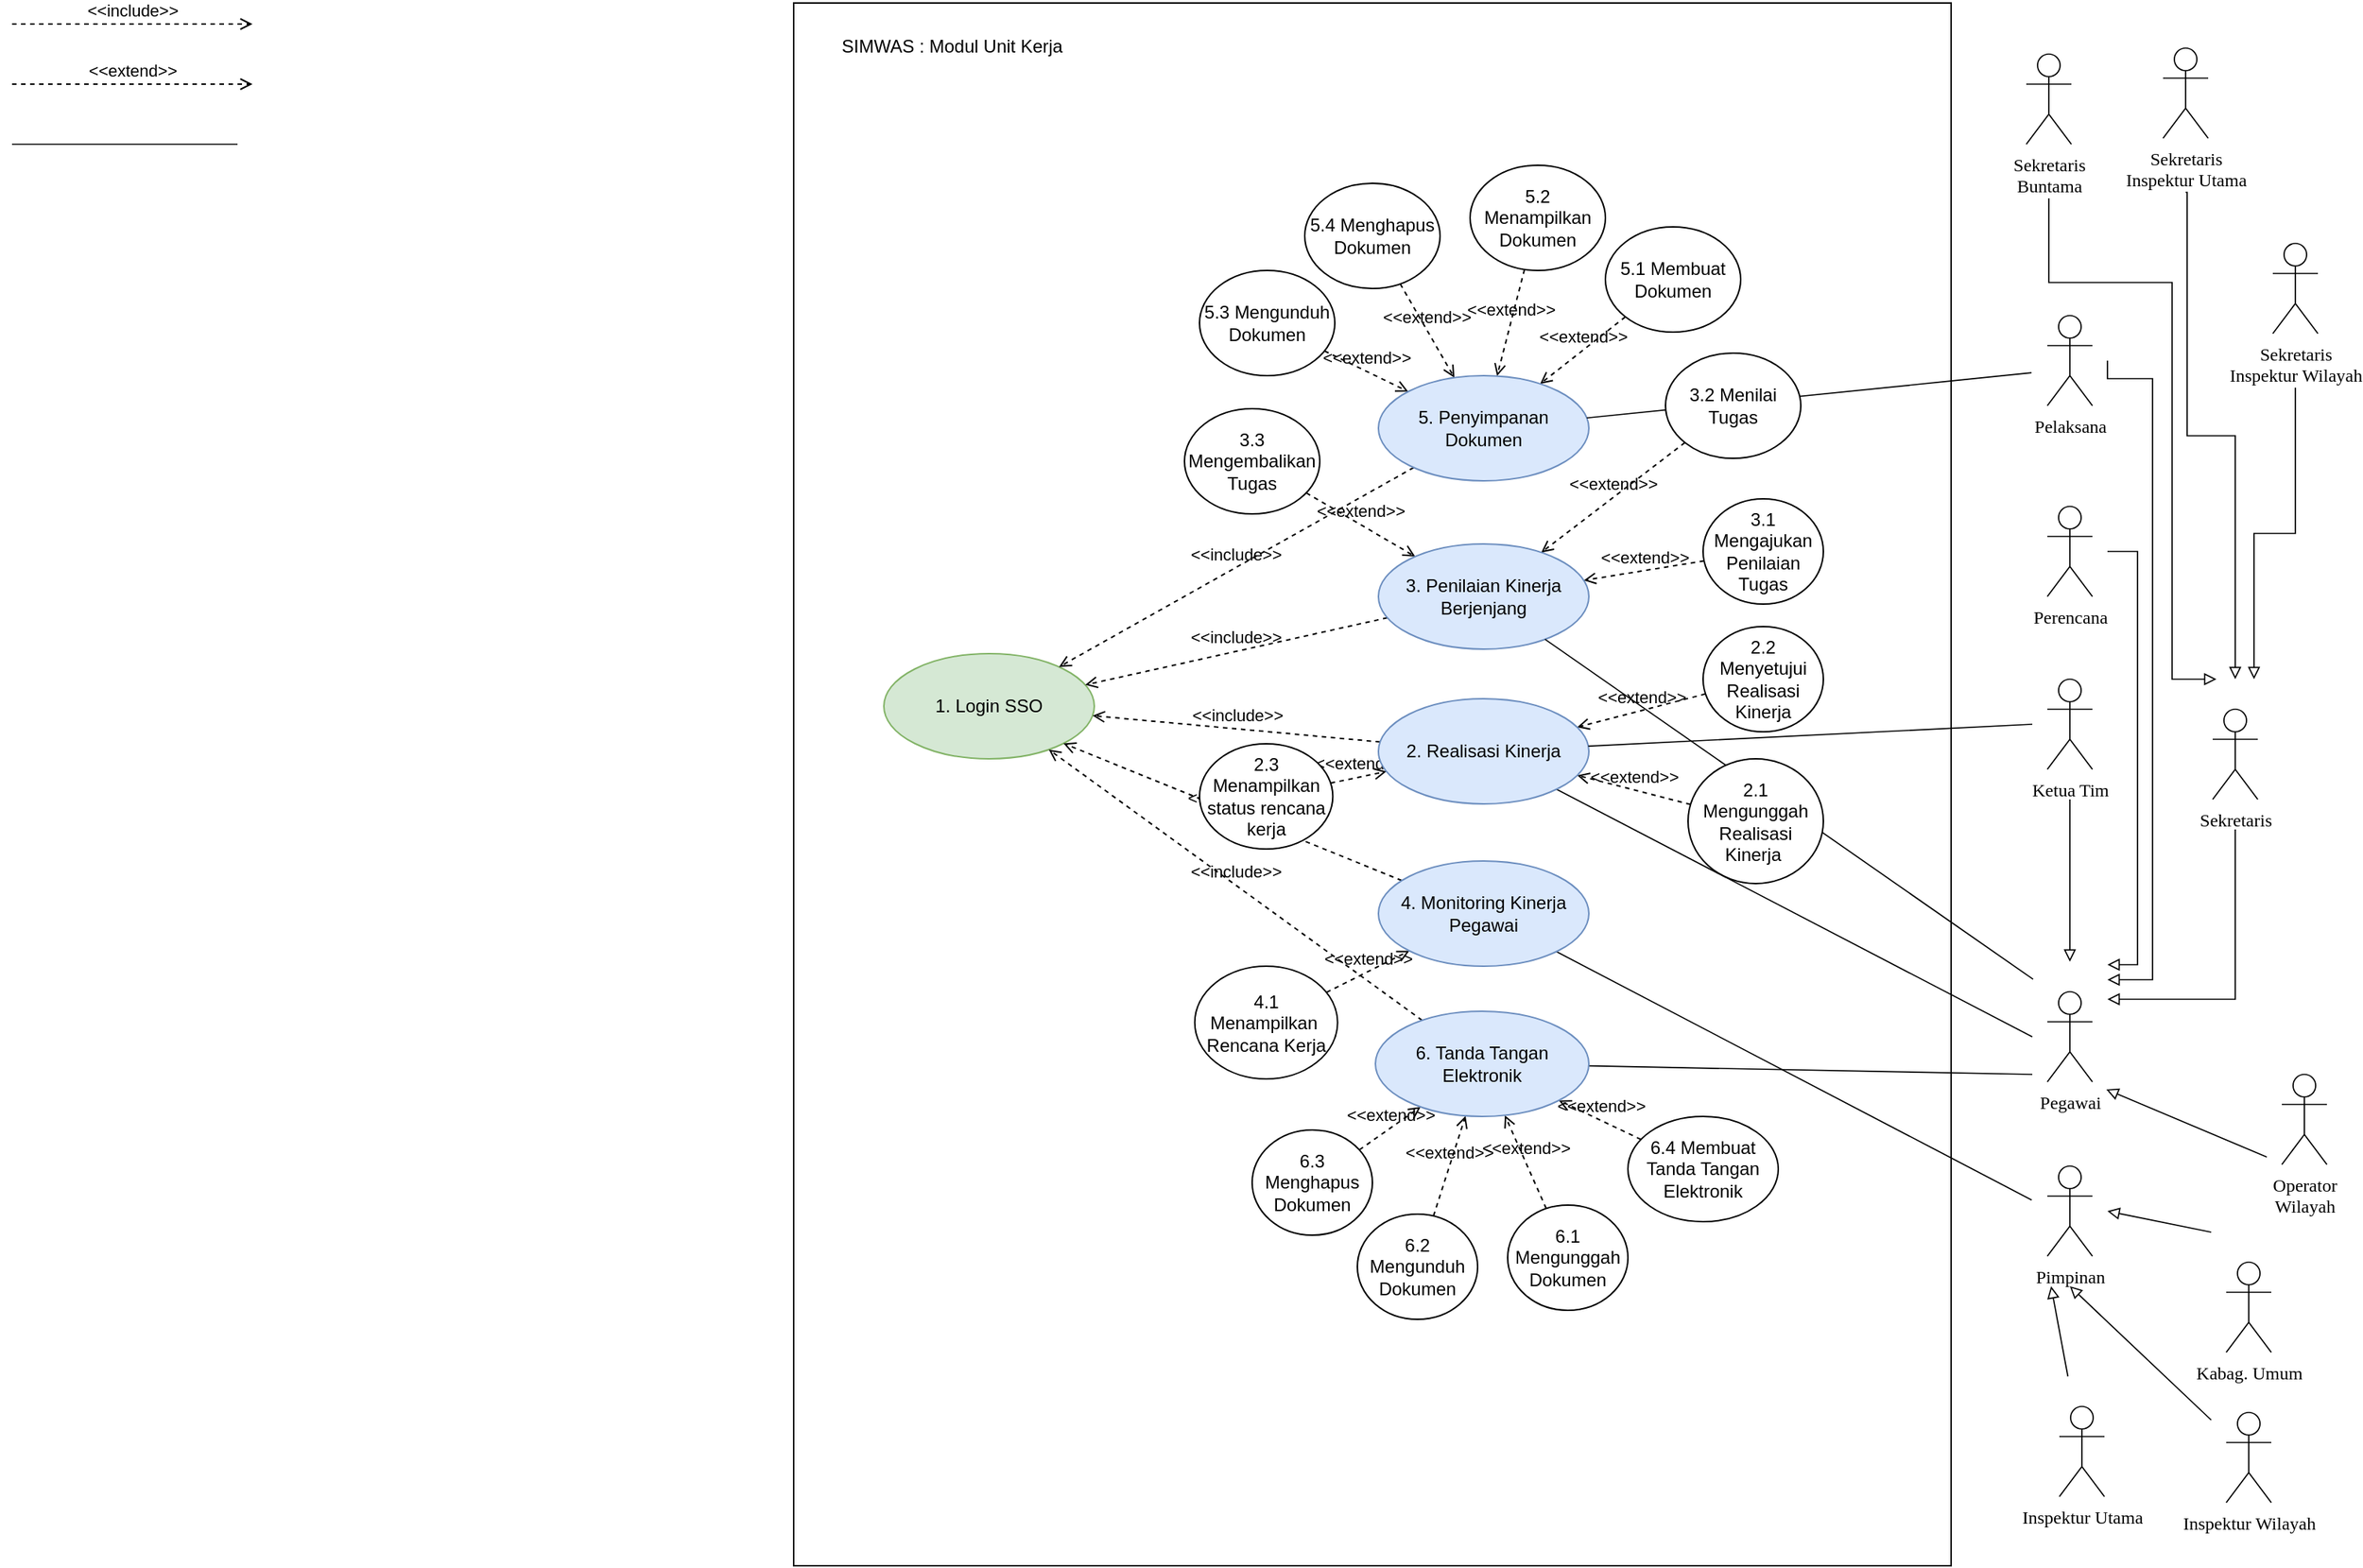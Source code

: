 <mxfile version="22.0.8" type="github" pages="3">
  <diagram name="Use Case" id="oXBvCQqOn24NfRZAZP5G">
    <mxGraphModel dx="2713" dy="1378" grid="1" gridSize="10" guides="1" tooltips="1" connect="1" arrows="1" fold="1" page="1" pageScale="1" pageWidth="1654" pageHeight="1169" background="none" math="0" shadow="0">
      <root>
        <mxCell id="0" />
        <mxCell id="1" parent="0" />
        <mxCell id="3gUMpriSF46wTfGDUf-M-9" value="" style="rounded=0;whiteSpace=wrap;html=1;" vertex="1" parent="1">
          <mxGeometry x="540" y="40" width="770" height="1040" as="geometry" />
        </mxCell>
        <mxCell id="snqMM3BdzA7YAhs-tEeE-10" value="1. Login SSO" style="ellipse;whiteSpace=wrap;html=1;fillColor=#d5e8d4;strokeColor=#82b366;" parent="1" vertex="1">
          <mxGeometry x="600" y="473" width="140" height="70" as="geometry" />
        </mxCell>
        <mxCell id="snqMM3BdzA7YAhs-tEeE-43" value="&amp;lt;&amp;lt;include&amp;gt;&amp;gt;" style="html=1;verticalAlign=bottom;labelBackgroundColor=none;endArrow=open;endFill=0;dashed=1;rounded=0;" parent="1" source="snqMM3BdzA7YAhs-tEeE-42" target="snqMM3BdzA7YAhs-tEeE-10" edge="1">
          <mxGeometry width="160" relative="1" as="geometry">
            <mxPoint x="630" y="297" as="sourcePoint" />
            <mxPoint x="790" y="297" as="targetPoint" />
            <Array as="points" />
          </mxGeometry>
        </mxCell>
        <mxCell id="snqMM3BdzA7YAhs-tEeE-44" value="&amp;lt;&amp;lt;include&amp;gt;&amp;gt;" style="html=1;verticalAlign=bottom;labelBackgroundColor=none;endArrow=open;endFill=0;dashed=1;rounded=0;" parent="1" edge="1">
          <mxGeometry width="160" relative="1" as="geometry">
            <mxPoint x="20" y="54" as="sourcePoint" />
            <mxPoint x="180" y="54" as="targetPoint" />
          </mxGeometry>
        </mxCell>
        <mxCell id="snqMM3BdzA7YAhs-tEeE-45" value="&amp;lt;&amp;lt;extend&amp;gt;&amp;gt;" style="html=1;verticalAlign=bottom;labelBackgroundColor=none;endArrow=open;endFill=0;dashed=1;rounded=0;" parent="1" edge="1">
          <mxGeometry width="160" relative="1" as="geometry">
            <mxPoint x="20" y="94" as="sourcePoint" />
            <mxPoint x="180" y="94" as="targetPoint" />
          </mxGeometry>
        </mxCell>
        <mxCell id="snqMM3BdzA7YAhs-tEeE-46" style="edgeStyle=none;shape=connector;rounded=0;orthogonalLoop=1;jettySize=auto;html=1;labelBackgroundColor=none;strokeColor=default;fontFamily=Poppins;fontSize=11;fontColor=default;endArrow=none;endFill=0;strokeWidth=0.85;fontSource=https%3A%2F%2Ffonts.googleapis.com%2Fcss%3Ffamily%3DPoppins;" parent="1" edge="1">
          <mxGeometry relative="1" as="geometry">
            <mxPoint x="170" y="134" as="sourcePoint" />
            <mxPoint x="20" y="134" as="targetPoint" />
          </mxGeometry>
        </mxCell>
        <mxCell id="snqMM3BdzA7YAhs-tEeE-52" value="3.1 Mengajukan Penilaian Tugas" style="ellipse;whiteSpace=wrap;html=1;" parent="1" vertex="1">
          <mxGeometry x="1145" y="370" width="80" height="70" as="geometry" />
        </mxCell>
        <mxCell id="snqMM3BdzA7YAhs-tEeE-53" value="&amp;lt;&amp;lt;extend&amp;gt;&amp;gt;" style="html=1;verticalAlign=bottom;labelBackgroundColor=none;endArrow=open;endFill=0;dashed=1;rounded=0;" parent="1" source="snqMM3BdzA7YAhs-tEeE-51" target="snqMM3BdzA7YAhs-tEeE-42" edge="1">
          <mxGeometry width="160" relative="1" as="geometry">
            <mxPoint x="1389.34" y="246" as="sourcePoint" />
            <mxPoint x="1549.34" y="246" as="targetPoint" />
          </mxGeometry>
        </mxCell>
        <mxCell id="snqMM3BdzA7YAhs-tEeE-54" value="&amp;lt;&amp;lt;extend&amp;gt;&amp;gt;" style="html=1;verticalAlign=bottom;labelBackgroundColor=none;endArrow=open;endFill=0;dashed=1;rounded=0;" parent="1" source="snqMM3BdzA7YAhs-tEeE-52" target="snqMM3BdzA7YAhs-tEeE-42" edge="1">
          <mxGeometry width="160" relative="1" as="geometry">
            <mxPoint x="1089.34" y="236" as="sourcePoint" />
            <mxPoint x="1249.34" y="236" as="targetPoint" />
          </mxGeometry>
        </mxCell>
        <mxCell id="snqMM3BdzA7YAhs-tEeE-86" value="&amp;lt;&amp;lt;extend&amp;gt;&amp;gt;" style="html=1;verticalAlign=bottom;labelBackgroundColor=none;endArrow=open;endFill=0;dashed=1;rounded=0;" parent="1" source="snqMM3BdzA7YAhs-tEeE-79" target="snqMM3BdzA7YAhs-tEeE-77" edge="1">
          <mxGeometry width="160" relative="1" as="geometry">
            <mxPoint x="724" y="385" as="sourcePoint" />
            <mxPoint x="760" y="401" as="targetPoint" />
          </mxGeometry>
        </mxCell>
        <mxCell id="snqMM3BdzA7YAhs-tEeE-88" value="&amp;lt;&amp;lt;extend&amp;gt;&amp;gt;" style="html=1;verticalAlign=bottom;labelBackgroundColor=none;endArrow=open;endFill=0;dashed=1;rounded=0;" parent="1" source="snqMM3BdzA7YAhs-tEeE-82" target="snqMM3BdzA7YAhs-tEeE-77" edge="1">
          <mxGeometry width="160" relative="1" as="geometry">
            <mxPoint x="677.943" y="427.539" as="sourcePoint" />
            <mxPoint x="780" y="421" as="targetPoint" />
          </mxGeometry>
        </mxCell>
        <mxCell id="snqMM3BdzA7YAhs-tEeE-90" value="&amp;lt;&amp;lt;extend&amp;gt;&amp;gt;" style="html=1;verticalAlign=bottom;labelBackgroundColor=none;endArrow=open;endFill=0;dashed=1;rounded=0;" parent="1" source="snqMM3BdzA7YAhs-tEeE-84" target="snqMM3BdzA7YAhs-tEeE-77" edge="1">
          <mxGeometry width="160" relative="1" as="geometry">
            <mxPoint x="764" y="425" as="sourcePoint" />
            <mxPoint x="800" y="441" as="targetPoint" />
          </mxGeometry>
        </mxCell>
        <mxCell id="snqMM3BdzA7YAhs-tEeE-91" value="&amp;lt;&amp;lt;extend&amp;gt;&amp;gt;" style="html=1;verticalAlign=bottom;labelBackgroundColor=none;endArrow=open;endFill=0;dashed=1;rounded=0;" parent="1" source="snqMM3BdzA7YAhs-tEeE-83" target="snqMM3BdzA7YAhs-tEeE-77" edge="1">
          <mxGeometry width="160" relative="1" as="geometry">
            <mxPoint x="774" y="435" as="sourcePoint" />
            <mxPoint x="630" y="456" as="targetPoint" />
          </mxGeometry>
        </mxCell>
        <mxCell id="snqMM3BdzA7YAhs-tEeE-93" value="&amp;lt;&amp;lt;include&amp;gt;&amp;gt;" style="html=1;verticalAlign=bottom;labelBackgroundColor=none;endArrow=open;endFill=0;dashed=1;rounded=0;" parent="1" source="snqMM3BdzA7YAhs-tEeE-77" target="snqMM3BdzA7YAhs-tEeE-10" edge="1">
          <mxGeometry width="160" relative="1" as="geometry">
            <mxPoint x="1042" y="482" as="sourcePoint" />
            <mxPoint x="926" y="463" as="targetPoint" />
          </mxGeometry>
        </mxCell>
        <mxCell id="snqMM3BdzA7YAhs-tEeE-101" value="&amp;lt;&amp;lt;extend&amp;gt;&amp;gt;" style="html=1;verticalAlign=bottom;labelBackgroundColor=none;endArrow=open;endFill=0;dashed=1;rounded=0;" parent="1" source="snqMM3BdzA7YAhs-tEeE-98" target="snqMM3BdzA7YAhs-tEeE-94" edge="1">
          <mxGeometry width="160" relative="1" as="geometry">
            <mxPoint x="1168.5" y="1112.03" as="sourcePoint" />
            <mxPoint x="1262.5" y="1136.03" as="targetPoint" />
          </mxGeometry>
        </mxCell>
        <mxCell id="snqMM3BdzA7YAhs-tEeE-102" value="&amp;lt;&amp;lt;extend&amp;gt;&amp;gt;" style="html=1;verticalAlign=bottom;labelBackgroundColor=none;endArrow=open;endFill=0;dashed=1;rounded=0;" parent="1" source="snqMM3BdzA7YAhs-tEeE-99" target="snqMM3BdzA7YAhs-tEeE-94" edge="1">
          <mxGeometry width="160" relative="1" as="geometry">
            <mxPoint x="1178.5" y="1122.03" as="sourcePoint" />
            <mxPoint x="1272.5" y="1146.03" as="targetPoint" />
          </mxGeometry>
        </mxCell>
        <mxCell id="snqMM3BdzA7YAhs-tEeE-103" value="&amp;lt;&amp;lt;extend&amp;gt;&amp;gt;" style="html=1;verticalAlign=bottom;labelBackgroundColor=none;endArrow=open;endFill=0;dashed=1;rounded=0;" parent="1" source="snqMM3BdzA7YAhs-tEeE-97" target="snqMM3BdzA7YAhs-tEeE-94" edge="1">
          <mxGeometry width="160" relative="1" as="geometry">
            <mxPoint x="1188.5" y="1132.03" as="sourcePoint" />
            <mxPoint x="1282.5" y="1156.03" as="targetPoint" />
          </mxGeometry>
        </mxCell>
        <mxCell id="snqMM3BdzA7YAhs-tEeE-104" value="&amp;lt;&amp;lt;extend&amp;gt;&amp;gt;" style="html=1;verticalAlign=bottom;labelBackgroundColor=none;endArrow=open;endFill=0;dashed=1;rounded=0;" parent="1" source="snqMM3BdzA7YAhs-tEeE-96" target="snqMM3BdzA7YAhs-tEeE-94" edge="1">
          <mxGeometry width="160" relative="1" as="geometry">
            <mxPoint x="1198.5" y="1142.03" as="sourcePoint" />
            <mxPoint x="1292.5" y="1166.03" as="targetPoint" />
          </mxGeometry>
        </mxCell>
        <mxCell id="snqMM3BdzA7YAhs-tEeE-105" value="&amp;lt;&amp;lt;include&amp;gt;&amp;gt;" style="html=1;verticalAlign=bottom;labelBackgroundColor=none;endArrow=open;endFill=0;dashed=1;rounded=0;" parent="1" source="snqMM3BdzA7YAhs-tEeE-94" target="snqMM3BdzA7YAhs-tEeE-10" edge="1">
          <mxGeometry width="160" relative="1" as="geometry">
            <mxPoint x="827" y="1083.03" as="sourcePoint" />
            <mxPoint x="1019.426" y="835.996" as="targetPoint" />
          </mxGeometry>
        </mxCell>
        <mxCell id="snqMM3BdzA7YAhs-tEeE-108" value="4.1 Menampilkan&amp;nbsp; Rencana Kerja" style="ellipse;whiteSpace=wrap;html=1;" parent="1" vertex="1">
          <mxGeometry x="806.83" y="681" width="95" height="75" as="geometry" />
        </mxCell>
        <mxCell id="snqMM3BdzA7YAhs-tEeE-109" value="&amp;lt;&amp;lt;extend&amp;gt;&amp;gt;" style="html=1;verticalAlign=bottom;labelBackgroundColor=none;endArrow=open;endFill=0;dashed=1;rounded=0;" parent="1" source="snqMM3BdzA7YAhs-tEeE-107" target="snqMM3BdzA7YAhs-tEeE-40" edge="1">
          <mxGeometry width="160" relative="1" as="geometry">
            <mxPoint x="1290" y="584" as="sourcePoint" />
            <mxPoint x="1250" y="572" as="targetPoint" />
          </mxGeometry>
        </mxCell>
        <mxCell id="snqMM3BdzA7YAhs-tEeE-110" value="&amp;lt;&amp;lt;extend&amp;gt;&amp;gt;" style="html=1;verticalAlign=bottom;labelBackgroundColor=none;endArrow=open;endFill=0;dashed=1;rounded=0;" parent="1" source="snqMM3BdzA7YAhs-tEeE-106" target="snqMM3BdzA7YAhs-tEeE-40" edge="1">
          <mxGeometry width="160" relative="1" as="geometry">
            <mxPoint x="1298" y="753" as="sourcePoint" />
            <mxPoint x="1311" y="703" as="targetPoint" />
          </mxGeometry>
        </mxCell>
        <mxCell id="snqMM3BdzA7YAhs-tEeE-111" value="&amp;lt;&amp;lt;extend&amp;gt;&amp;gt;" style="html=1;verticalAlign=bottom;labelBackgroundColor=none;endArrow=open;endFill=0;dashed=1;rounded=0;" parent="1" source="snqMM3BdzA7YAhs-tEeE-108" target="snqMM3BdzA7YAhs-tEeE-41" edge="1">
          <mxGeometry width="160" relative="1" as="geometry">
            <mxPoint x="918" y="1013.5" as="sourcePoint" />
            <mxPoint x="931" y="963.5" as="targetPoint" />
          </mxGeometry>
        </mxCell>
        <mxCell id="snqMM3BdzA7YAhs-tEeE-112" style="edgeStyle=orthogonalEdgeStyle;shape=connector;rounded=0;orthogonalLoop=1;jettySize=auto;html=1;exitX=1;exitY=0.5;exitDx=0;exitDy=0;entryX=1;entryY=0.12;entryDx=0;entryDy=0;labelBackgroundColor=none;strokeColor=default;fontFamily=Poppins;fontSize=11;fontColor=default;endArrow=block;endFill=0;entryPerimeter=0;strokeWidth=0.85;fontSource=https%3A%2F%2Ffonts.googleapis.com%2Fcss%3Ffamily%3DPoppins;" parent="1" source="snqMM3BdzA7YAhs-tEeE-113" target="snqMM3BdzA7YAhs-tEeE-132" edge="1">
          <mxGeometry relative="1" as="geometry">
            <Array as="points">
              <mxPoint x="1444" y="290" />
              <mxPoint x="1444" y="690" />
            </Array>
          </mxGeometry>
        </mxCell>
        <mxCell id="snqMM3BdzA7YAhs-tEeE-113" value="" style="swimlane;startSize=0;strokeColor=none;strokeWidth=0.85;fontFamily=Poppins;fontSource=https%3A%2F%2Ffonts.googleapis.com%2Fcss%3Ffamily%3DPoppins;" parent="1" vertex="1">
          <mxGeometry x="1364" y="228" width="50" height="100" as="geometry">
            <mxRectangle x="1470" y="450" width="50" height="40" as="alternateBounds" />
          </mxGeometry>
        </mxCell>
        <mxCell id="snqMM3BdzA7YAhs-tEeE-114" value="Pelaksana" style="shape=umlActor;verticalLabelPosition=bottom;verticalAlign=top;html=1;outlineConnect=0;labelBackgroundColor=none;strokeWidth=0.85;fontFamily=Poppins;fontSource=https%3A%2F%2Ffonts.googleapis.com%2Fcss%3Ffamily%3DPoppins;" parent="snqMM3BdzA7YAhs-tEeE-113" vertex="1">
          <mxGeometry x="10" y="20" width="30" height="60" as="geometry" />
        </mxCell>
        <mxCell id="snqMM3BdzA7YAhs-tEeE-115" style="edgeStyle=orthogonalEdgeStyle;shape=connector;rounded=0;orthogonalLoop=1;jettySize=auto;html=1;exitX=1;exitY=0.5;exitDx=0;exitDy=0;entryX=1;entryY=0.02;entryDx=0;entryDy=0;labelBackgroundColor=none;strokeColor=default;fontFamily=Poppins;fontSize=11;fontColor=default;endArrow=block;endFill=0;entryPerimeter=0;strokeWidth=0.85;fontSource=https%3A%2F%2Ffonts.googleapis.com%2Fcss%3Ffamily%3DPoppins;" parent="1" source="snqMM3BdzA7YAhs-tEeE-116" target="snqMM3BdzA7YAhs-tEeE-132" edge="1">
          <mxGeometry relative="1" as="geometry">
            <Array as="points">
              <mxPoint x="1434" y="405" />
              <mxPoint x="1434" y="680" />
            </Array>
          </mxGeometry>
        </mxCell>
        <mxCell id="snqMM3BdzA7YAhs-tEeE-116" value="" style="swimlane;startSize=0;strokeColor=none;strokeWidth=0.85;fontFamily=Poppins;fontSource=https%3A%2F%2Ffonts.googleapis.com%2Fcss%3Ffamily%3DPoppins;" parent="1" vertex="1">
          <mxGeometry x="1364" y="355" width="50" height="100" as="geometry">
            <mxRectangle x="1470" y="450" width="50" height="40" as="alternateBounds" />
          </mxGeometry>
        </mxCell>
        <mxCell id="snqMM3BdzA7YAhs-tEeE-117" value="Perencana" style="shape=umlActor;verticalLabelPosition=bottom;verticalAlign=top;html=1;outlineConnect=0;labelBackgroundColor=none;strokeWidth=0.85;fontFamily=Poppins;fontSource=https%3A%2F%2Ffonts.googleapis.com%2Fcss%3Ffamily%3DPoppins;" parent="snqMM3BdzA7YAhs-tEeE-116" vertex="1">
          <mxGeometry x="10" y="20" width="30" height="60" as="geometry" />
        </mxCell>
        <mxCell id="snqMM3BdzA7YAhs-tEeE-118" style="edgeStyle=orthogonalEdgeStyle;shape=connector;rounded=0;orthogonalLoop=1;jettySize=auto;html=1;exitX=0.5;exitY=1;exitDx=0;exitDy=0;entryX=0.5;entryY=0;entryDx=0;entryDy=0;labelBackgroundColor=none;strokeColor=default;fontFamily=Poppins;fontSize=11;fontColor=default;endArrow=block;endFill=0;strokeWidth=0.85;fontSource=https%3A%2F%2Ffonts.googleapis.com%2Fcss%3Ffamily%3DPoppins;" parent="1" source="snqMM3BdzA7YAhs-tEeE-119" target="snqMM3BdzA7YAhs-tEeE-132" edge="1">
          <mxGeometry relative="1" as="geometry">
            <Array as="points">
              <mxPoint x="1389" y="640" />
              <mxPoint x="1389" y="640" />
            </Array>
          </mxGeometry>
        </mxCell>
        <mxCell id="snqMM3BdzA7YAhs-tEeE-119" value="" style="swimlane;startSize=0;strokeColor=none;strokeWidth=0.85;fontFamily=Poppins;fontSource=https%3A%2F%2Ffonts.googleapis.com%2Fcss%3Ffamily%3DPoppins;" parent="1" vertex="1">
          <mxGeometry x="1364" y="470" width="50" height="100" as="geometry">
            <mxRectangle x="1470" y="450" width="50" height="40" as="alternateBounds" />
          </mxGeometry>
        </mxCell>
        <mxCell id="snqMM3BdzA7YAhs-tEeE-120" value="Ketua Tim" style="shape=umlActor;verticalLabelPosition=bottom;verticalAlign=top;html=1;outlineConnect=0;labelBackgroundColor=none;strokeWidth=0.85;fontFamily=Poppins;fontSource=https%3A%2F%2Ffonts.googleapis.com%2Fcss%3Ffamily%3DPoppins;" parent="snqMM3BdzA7YAhs-tEeE-119" vertex="1">
          <mxGeometry x="10" y="20" width="30" height="60" as="geometry" />
        </mxCell>
        <mxCell id="snqMM3BdzA7YAhs-tEeE-121" style="edgeStyle=none;shape=connector;rounded=0;orthogonalLoop=1;jettySize=auto;html=1;exitX=0;exitY=0;exitDx=0;exitDy=0;entryX=1;entryY=0.5;entryDx=0;entryDy=0;labelBackgroundColor=none;strokeColor=default;fontFamily=Poppins;fontSize=11;fontColor=default;endArrow=block;endFill=0;strokeWidth=0.85;fontSource=https%3A%2F%2Ffonts.googleapis.com%2Fcss%3Ffamily%3DPoppins;" parent="1" source="snqMM3BdzA7YAhs-tEeE-122" target="snqMM3BdzA7YAhs-tEeE-130" edge="1">
          <mxGeometry relative="1" as="geometry" />
        </mxCell>
        <mxCell id="snqMM3BdzA7YAhs-tEeE-122" value="" style="swimlane;startSize=0;strokeColor=none;strokeWidth=0.85;fontFamily=Poppins;fontSource=https%3A%2F%2Ffonts.googleapis.com%2Fcss%3Ffamily%3DPoppins;" parent="1" vertex="1">
          <mxGeometry x="1483" y="858" width="50" height="100" as="geometry">
            <mxRectangle x="1470" y="450" width="50" height="40" as="alternateBounds" />
          </mxGeometry>
        </mxCell>
        <mxCell id="snqMM3BdzA7YAhs-tEeE-123" value="Kabag. Umum" style="shape=umlActor;verticalLabelPosition=bottom;verticalAlign=top;html=1;outlineConnect=0;labelBackgroundColor=none;strokeWidth=0.85;fontFamily=Poppins;fontSource=https%3A%2F%2Ffonts.googleapis.com%2Fcss%3Ffamily%3DPoppins;" parent="snqMM3BdzA7YAhs-tEeE-122" vertex="1">
          <mxGeometry x="10" y="20" width="30" height="60" as="geometry" />
        </mxCell>
        <mxCell id="snqMM3BdzA7YAhs-tEeE-124" style="edgeStyle=none;shape=connector;rounded=0;orthogonalLoop=1;jettySize=auto;html=1;entryX=0.25;entryY=1;entryDx=0;entryDy=0;labelBackgroundColor=none;strokeColor=default;fontFamily=Poppins;fontSize=11;fontColor=default;endArrow=block;endFill=0;strokeWidth=0.85;fontSource=https%3A%2F%2Ffonts.googleapis.com%2Fcss%3Ffamily%3DPoppins;" parent="1" source="snqMM3BdzA7YAhs-tEeE-125" target="snqMM3BdzA7YAhs-tEeE-130" edge="1">
          <mxGeometry relative="1" as="geometry" />
        </mxCell>
        <mxCell id="snqMM3BdzA7YAhs-tEeE-125" value="" style="swimlane;startSize=0;strokeColor=none;strokeWidth=0.85;fontFamily=Poppins;fontSource=https%3A%2F%2Ffonts.googleapis.com%2Fcss%3Ffamily%3DPoppins;" parent="1" vertex="1">
          <mxGeometry x="1372" y="954" width="50" height="100" as="geometry">
            <mxRectangle x="685" y="3348" width="50" height="40" as="alternateBounds" />
          </mxGeometry>
        </mxCell>
        <mxCell id="snqMM3BdzA7YAhs-tEeE-126" value="Inspektur Utama" style="shape=umlActor;verticalLabelPosition=bottom;verticalAlign=top;html=1;outlineConnect=0;labelBackgroundColor=none;strokeWidth=0.85;fontFamily=Poppins;fontSource=https%3A%2F%2Ffonts.googleapis.com%2Fcss%3Ffamily%3DPoppins;" parent="snqMM3BdzA7YAhs-tEeE-125" vertex="1">
          <mxGeometry x="10" y="20" width="30" height="60" as="geometry" />
        </mxCell>
        <mxCell id="snqMM3BdzA7YAhs-tEeE-127" style="edgeStyle=none;shape=connector;rounded=0;orthogonalLoop=1;jettySize=auto;html=1;exitX=0;exitY=0.25;exitDx=0;exitDy=0;entryX=0.5;entryY=1;entryDx=0;entryDy=0;labelBackgroundColor=none;strokeColor=default;fontFamily=Poppins;fontSize=11;fontColor=default;endArrow=block;endFill=0;strokeWidth=0.85;fontSource=https%3A%2F%2Ffonts.googleapis.com%2Fcss%3Ffamily%3DPoppins;" parent="1" source="snqMM3BdzA7YAhs-tEeE-128" target="snqMM3BdzA7YAhs-tEeE-130" edge="1">
          <mxGeometry relative="1" as="geometry" />
        </mxCell>
        <mxCell id="snqMM3BdzA7YAhs-tEeE-128" value="" style="swimlane;startSize=0;strokeColor=none;strokeWidth=0.85;fontFamily=Poppins;fontSource=https%3A%2F%2Ffonts.googleapis.com%2Fcss%3Ffamily%3DPoppins;" parent="1" vertex="1">
          <mxGeometry x="1483" y="958" width="50" height="100" as="geometry">
            <mxRectangle x="1470" y="450" width="50" height="40" as="alternateBounds" />
          </mxGeometry>
        </mxCell>
        <mxCell id="snqMM3BdzA7YAhs-tEeE-129" value="Inspektur Wilayah" style="shape=umlActor;verticalLabelPosition=bottom;verticalAlign=top;html=1;outlineConnect=0;labelBackgroundColor=none;strokeWidth=0.85;fontFamily=Poppins;fontSource=https%3A%2F%2Ffonts.googleapis.com%2Fcss%3Ffamily%3DPoppins;" parent="snqMM3BdzA7YAhs-tEeE-128" vertex="1">
          <mxGeometry x="10" y="20" width="30" height="60" as="geometry" />
        </mxCell>
        <mxCell id="snqMM3BdzA7YAhs-tEeE-130" value="" style="swimlane;startSize=0;strokeColor=none;strokeWidth=0.85;fontFamily=Poppins;fontSource=https%3A%2F%2Ffonts.googleapis.com%2Fcss%3Ffamily%3DPoppins;" parent="1" vertex="1">
          <mxGeometry x="1364" y="794" width="50" height="100" as="geometry">
            <mxRectangle x="1470" y="450" width="50" height="40" as="alternateBounds" />
          </mxGeometry>
        </mxCell>
        <mxCell id="snqMM3BdzA7YAhs-tEeE-131" value="Pimpinan" style="shape=umlActor;verticalLabelPosition=bottom;verticalAlign=top;html=1;outlineConnect=0;labelBackgroundColor=none;strokeWidth=0.85;fontFamily=Poppins;fontSource=https%3A%2F%2Ffonts.googleapis.com%2Fcss%3Ffamily%3DPoppins;" parent="snqMM3BdzA7YAhs-tEeE-130" vertex="1">
          <mxGeometry x="10" y="20" width="30" height="60" as="geometry" />
        </mxCell>
        <mxCell id="snqMM3BdzA7YAhs-tEeE-132" value="" style="swimlane;startSize=0;strokeColor=none;strokeWidth=0.85;fontFamily=Poppins;fontSource=https%3A%2F%2Ffonts.googleapis.com%2Fcss%3Ffamily%3DPoppins;" parent="1" vertex="1">
          <mxGeometry x="1364" y="678" width="50" height="100" as="geometry">
            <mxRectangle x="1470" y="450" width="50" height="40" as="alternateBounds" />
          </mxGeometry>
        </mxCell>
        <mxCell id="snqMM3BdzA7YAhs-tEeE-133" value="Pegawai" style="shape=umlActor;verticalLabelPosition=bottom;verticalAlign=top;html=1;outlineConnect=0;labelBackgroundColor=none;strokeWidth=0.85;fontFamily=Poppins;fontSource=https%3A%2F%2Ffonts.googleapis.com%2Fcss%3Ffamily%3DPoppins;" parent="snqMM3BdzA7YAhs-tEeE-132" vertex="1">
          <mxGeometry x="10" y="20" width="30" height="60" as="geometry" />
        </mxCell>
        <mxCell id="snqMM3BdzA7YAhs-tEeE-134" style="shape=connector;rounded=0;orthogonalLoop=1;jettySize=auto;html=1;exitX=0.5;exitY=1;exitDx=0;exitDy=0;entryX=0.25;entryY=0;entryDx=0;entryDy=0;labelBackgroundColor=none;strokeColor=default;fontFamily=Poppins;fontSize=11;fontColor=default;endArrow=block;endFill=0;strokeWidth=0.85;fontSource=https%3A%2F%2Ffonts.googleapis.com%2Fcss%3Ffamily%3DPoppins;edgeStyle=orthogonalEdgeStyle;" parent="1" source="snqMM3BdzA7YAhs-tEeE-135" target="snqMM3BdzA7YAhs-tEeE-150" edge="1">
          <mxGeometry relative="1" as="geometry">
            <Array as="points">
              <mxPoint x="1375" y="226" />
              <mxPoint x="1457" y="226" />
              <mxPoint x="1457" y="490" />
            </Array>
          </mxGeometry>
        </mxCell>
        <mxCell id="snqMM3BdzA7YAhs-tEeE-135" value="" style="swimlane;startSize=0;strokeColor=none;strokeWidth=0.85;fontFamily=Poppins;fontSource=https%3A%2F%2Ffonts.googleapis.com%2Fcss%3Ffamily%3DPoppins;" parent="1" vertex="1">
          <mxGeometry x="1350" y="54" width="50" height="116" as="geometry">
            <mxRectangle x="1470" y="450" width="50" height="40" as="alternateBounds" />
          </mxGeometry>
        </mxCell>
        <mxCell id="snqMM3BdzA7YAhs-tEeE-136" value="Sekretaris&lt;br&gt;Buntama" style="shape=umlActor;verticalLabelPosition=bottom;verticalAlign=top;html=1;outlineConnect=0;labelBackgroundColor=none;strokeColor=#000000;strokeWidth=0.85;fontFamily=Poppins;fontSource=https%3A%2F%2Ffonts.googleapis.com%2Fcss%3Ffamily%3DPoppins;" parent="snqMM3BdzA7YAhs-tEeE-135" vertex="1">
          <mxGeometry x="10" y="20" width="30" height="60" as="geometry" />
        </mxCell>
        <mxCell id="snqMM3BdzA7YAhs-tEeE-137" style="shape=connector;rounded=0;orthogonalLoop=1;jettySize=auto;html=1;entryX=0.5;entryY=0;entryDx=0;entryDy=0;labelBackgroundColor=none;strokeColor=default;fontFamily=Poppins;fontSize=11;fontColor=default;endArrow=block;endFill=0;strokeWidth=0.85;fontSource=https%3A%2F%2Ffonts.googleapis.com%2Fcss%3Ffamily%3DPoppins;exitX=0.5;exitY=1;exitDx=0;exitDy=0;edgeStyle=orthogonalEdgeStyle;" parent="1" source="snqMM3BdzA7YAhs-tEeE-138" target="snqMM3BdzA7YAhs-tEeE-150" edge="1">
          <mxGeometry relative="1" as="geometry">
            <mxPoint x="1467" y="206" as="sourcePoint" />
            <Array as="points">
              <mxPoint x="1467" y="166" />
              <mxPoint x="1467" y="328" />
              <mxPoint x="1499" y="328" />
            </Array>
          </mxGeometry>
        </mxCell>
        <mxCell id="snqMM3BdzA7YAhs-tEeE-138" value="" style="swimlane;startSize=0;strokeColor=none;strokeWidth=0.85;fontFamily=Poppins;fontSource=https%3A%2F%2Ffonts.googleapis.com%2Fcss%3Ffamily%3DPoppins;" parent="1" vertex="1">
          <mxGeometry x="1441" y="50" width="50" height="116" as="geometry">
            <mxRectangle x="1470" y="450" width="50" height="40" as="alternateBounds" />
          </mxGeometry>
        </mxCell>
        <mxCell id="snqMM3BdzA7YAhs-tEeE-139" value="Sekretaris &lt;br&gt;Inspektur Utama" style="shape=umlActor;verticalLabelPosition=bottom;verticalAlign=top;html=1;outlineConnect=0;labelBackgroundColor=none;strokeWidth=0.85;fontFamily=Poppins;fontSource=https%3A%2F%2Ffonts.googleapis.com%2Fcss%3Ffamily%3DPoppins;" parent="snqMM3BdzA7YAhs-tEeE-138" vertex="1">
          <mxGeometry x="10" y="20" width="30" height="60" as="geometry" />
        </mxCell>
        <mxCell id="snqMM3BdzA7YAhs-tEeE-140" style="shape=connector;rounded=0;orthogonalLoop=1;jettySize=auto;html=1;entryX=0.75;entryY=0;entryDx=0;entryDy=0;labelBackgroundColor=none;strokeColor=default;fontFamily=Poppins;fontSize=11;fontColor=default;endArrow=block;endFill=0;strokeWidth=0.85;fontSource=https%3A%2F%2Ffonts.googleapis.com%2Fcss%3Ffamily%3DPoppins;exitX=0.5;exitY=1;exitDx=0;exitDy=0;edgeStyle=orthogonalEdgeStyle;" parent="1" source="snqMM3BdzA7YAhs-tEeE-141" target="snqMM3BdzA7YAhs-tEeE-150" edge="1">
          <mxGeometry relative="1" as="geometry">
            <mxPoint x="1547" y="326" as="sourcePoint" />
          </mxGeometry>
        </mxCell>
        <mxCell id="snqMM3BdzA7YAhs-tEeE-141" value="" style="swimlane;startSize=0;strokeColor=none;strokeWidth=0.85;fontFamily=Poppins;fontSource=https%3A%2F%2Ffonts.googleapis.com%2Fcss%3Ffamily%3DPoppins;" parent="1" vertex="1">
          <mxGeometry x="1514" y="180" width="50" height="116" as="geometry">
            <mxRectangle x="1470" y="450" width="50" height="40" as="alternateBounds" />
          </mxGeometry>
        </mxCell>
        <mxCell id="snqMM3BdzA7YAhs-tEeE-142" value="Sekretaris &lt;br&gt;Inspektur Wilayah" style="shape=umlActor;verticalLabelPosition=bottom;verticalAlign=top;html=1;outlineConnect=0;labelBackgroundColor=none;strokeWidth=0.85;fontFamily=Poppins;fontSource=https%3A%2F%2Ffonts.googleapis.com%2Fcss%3Ffamily%3DPoppins;" parent="snqMM3BdzA7YAhs-tEeE-141" vertex="1">
          <mxGeometry x="10" y="20" width="30" height="60" as="geometry" />
        </mxCell>
        <mxCell id="snqMM3BdzA7YAhs-tEeE-146" style="shape=connector;rounded=0;orthogonalLoop=1;jettySize=auto;html=1;exitX=0;exitY=0.75;exitDx=0;exitDy=0;entryX=0.985;entryY=0.85;entryDx=0;entryDy=0;entryPerimeter=0;labelBackgroundColor=none;strokeColor=default;fontFamily=Poppins;fontSize=11;fontColor=default;endArrow=block;endFill=0;strokeWidth=0.85;fontSource=https%3A%2F%2Ffonts.googleapis.com%2Fcss%3Ffamily%3DPoppins;" parent="1" source="snqMM3BdzA7YAhs-tEeE-147" target="snqMM3BdzA7YAhs-tEeE-132" edge="1">
          <mxGeometry relative="1" as="geometry" />
        </mxCell>
        <mxCell id="snqMM3BdzA7YAhs-tEeE-147" value="" style="swimlane;startSize=0;strokeColor=none;strokeWidth=0.85;fontFamily=Poppins;fontSource=https%3A%2F%2Ffonts.googleapis.com%2Fcss%3Ffamily%3DPoppins;" parent="1" vertex="1">
          <mxGeometry x="1520" y="733" width="50" height="100" as="geometry">
            <mxRectangle x="1470" y="450" width="50" height="40" as="alternateBounds" />
          </mxGeometry>
        </mxCell>
        <mxCell id="snqMM3BdzA7YAhs-tEeE-148" value="Operator &lt;br&gt;Wilayah" style="shape=umlActor;verticalLabelPosition=bottom;verticalAlign=top;html=1;outlineConnect=0;labelBackgroundColor=none;fontFamily=Poppins;fontSource=https%3A%2F%2Ffonts.googleapis.com%2Fcss%3Ffamily%3DPoppins;strokeWidth=0.85;" parent="snqMM3BdzA7YAhs-tEeE-147" vertex="1">
          <mxGeometry x="10" y="20" width="30" height="60" as="geometry" />
        </mxCell>
        <mxCell id="snqMM3BdzA7YAhs-tEeE-149" style="edgeStyle=orthogonalEdgeStyle;rounded=0;orthogonalLoop=1;jettySize=auto;html=1;exitX=0.5;exitY=1;exitDx=0;exitDy=0;entryX=1;entryY=0.25;entryDx=0;entryDy=0;labelBackgroundColor=none;endArrow=block;fontFamily=Poppins;endFill=0;strokeWidth=0.85;fontSource=https%3A%2F%2Ffonts.googleapis.com%2Fcss%3Ffamily%3DPoppins;" parent="1" source="snqMM3BdzA7YAhs-tEeE-150" target="snqMM3BdzA7YAhs-tEeE-132" edge="1">
          <mxGeometry relative="1" as="geometry" />
        </mxCell>
        <mxCell id="snqMM3BdzA7YAhs-tEeE-150" value="" style="swimlane;startSize=0;strokeColor=none;strokeWidth=0.85;fontFamily=Poppins;fontSource=https%3A%2F%2Ffonts.googleapis.com%2Fcss%3Ffamily%3DPoppins;" parent="1" vertex="1">
          <mxGeometry x="1474" y="490" width="50" height="100" as="geometry">
            <mxRectangle x="1470" y="450" width="50" height="40" as="alternateBounds" />
          </mxGeometry>
        </mxCell>
        <mxCell id="snqMM3BdzA7YAhs-tEeE-151" value="Sekretaris" style="shape=umlActor;verticalLabelPosition=bottom;verticalAlign=top;html=1;outlineConnect=0;labelBackgroundColor=none;strokeColor=#000000;strokeWidth=0.85;fontFamily=Poppins;fontSource=https%3A%2F%2Ffonts.googleapis.com%2Fcss%3Ffamily%3DPoppins;" parent="snqMM3BdzA7YAhs-tEeE-150" vertex="1">
          <mxGeometry x="10" y="20" width="30" height="60" as="geometry" />
        </mxCell>
        <mxCell id="snqMM3BdzA7YAhs-tEeE-163" style="edgeStyle=none;shape=connector;rounded=0;orthogonalLoop=1;jettySize=auto;html=1;labelBackgroundColor=none;strokeColor=default;fontFamily=Poppins;fontSize=11;fontColor=default;endArrow=none;endFill=0;strokeWidth=0.85;fontSource=https%3A%2F%2Ffonts.googleapis.com%2Fcss%3Ffamily%3DPoppins;exitX=0;exitY=0.75;exitDx=0;exitDy=0;" parent="1" source="snqMM3BdzA7YAhs-tEeE-132" target="snqMM3BdzA7YAhs-tEeE-94" edge="1">
          <mxGeometry relative="1" as="geometry">
            <mxPoint x="1040" y="900" as="sourcePoint" />
            <mxPoint x="888" y="810" as="targetPoint" />
          </mxGeometry>
        </mxCell>
        <mxCell id="snqMM3BdzA7YAhs-tEeE-164" style="edgeStyle=none;shape=connector;rounded=0;orthogonalLoop=1;jettySize=auto;html=1;labelBackgroundColor=none;strokeColor=default;fontFamily=Poppins;fontSize=11;fontColor=default;endArrow=none;endFill=0;strokeWidth=0.85;fontSource=https%3A%2F%2Ffonts.googleapis.com%2Fcss%3Ffamily%3DPoppins;exitX=0;exitY=0.5;exitDx=0;exitDy=0;" parent="1" source="snqMM3BdzA7YAhs-tEeE-132" target="snqMM3BdzA7YAhs-tEeE-40" edge="1">
          <mxGeometry relative="1" as="geometry">
            <mxPoint x="1374" y="763" as="sourcePoint" />
            <mxPoint x="760" y="741" as="targetPoint" />
          </mxGeometry>
        </mxCell>
        <mxCell id="snqMM3BdzA7YAhs-tEeE-165" style="edgeStyle=none;shape=connector;rounded=0;orthogonalLoop=1;jettySize=auto;html=1;labelBackgroundColor=none;strokeColor=default;fontFamily=Poppins;fontSize=11;fontColor=default;endArrow=none;endFill=0;strokeWidth=0.85;fontSource=https%3A%2F%2Ffonts.googleapis.com%2Fcss%3Ffamily%3DPoppins;exitX=-0.008;exitY=0.426;exitDx=0;exitDy=0;exitPerimeter=0;" parent="1" source="snqMM3BdzA7YAhs-tEeE-130" target="snqMM3BdzA7YAhs-tEeE-41" edge="1">
          <mxGeometry relative="1" as="geometry">
            <mxPoint x="1384" y="773" as="sourcePoint" />
            <mxPoint x="770" y="751" as="targetPoint" />
          </mxGeometry>
        </mxCell>
        <mxCell id="snqMM3BdzA7YAhs-tEeE-170" value="&amp;lt;&amp;lt;include&amp;gt;&amp;gt;" style="html=1;verticalAlign=bottom;labelBackgroundColor=none;endArrow=open;endFill=0;dashed=1;rounded=0;" parent="1" source="snqMM3BdzA7YAhs-tEeE-40" target="snqMM3BdzA7YAhs-tEeE-10" edge="1">
          <mxGeometry width="160" relative="1" as="geometry">
            <mxPoint x="1097" y="815" as="sourcePoint" />
            <mxPoint x="943" y="532" as="targetPoint" />
          </mxGeometry>
        </mxCell>
        <mxCell id="snqMM3BdzA7YAhs-tEeE-171" value="&amp;lt;&amp;lt;include&amp;gt;&amp;gt;" style="html=1;verticalAlign=bottom;labelBackgroundColor=none;endArrow=open;endFill=0;dashed=1;rounded=0;entryX=1;entryY=1;entryDx=0;entryDy=0;" parent="1" source="snqMM3BdzA7YAhs-tEeE-41" target="snqMM3BdzA7YAhs-tEeE-10" edge="1">
          <mxGeometry width="160" relative="1" as="geometry">
            <mxPoint x="1107" y="825" as="sourcePoint" />
            <mxPoint x="953" y="542" as="targetPoint" />
          </mxGeometry>
        </mxCell>
        <mxCell id="snqMM3BdzA7YAhs-tEeE-173" value="SIMWAS : Modul Unit Kerja" style="text;html=1;align=center;verticalAlign=middle;resizable=0;points=[];autosize=1;strokeColor=none;fillColor=none;" parent="1" vertex="1">
          <mxGeometry x="560" y="54" width="170" height="30" as="geometry" />
        </mxCell>
        <mxCell id="vms18pQq57iyTBjbZhR--1" value="2.2 Menyetujui Realisasi Kinerja" style="ellipse;whiteSpace=wrap;html=1;" parent="1" vertex="1">
          <mxGeometry x="1145" y="455" width="80" height="70" as="geometry" />
        </mxCell>
        <mxCell id="vms18pQq57iyTBjbZhR--5" value="&amp;lt;&amp;lt;extend&amp;gt;&amp;gt;" style="html=1;verticalAlign=bottom;labelBackgroundColor=none;endArrow=open;endFill=0;dashed=1;rounded=0;" parent="1" source="vms18pQq57iyTBjbZhR--1" target="snqMM3BdzA7YAhs-tEeE-40" edge="1">
          <mxGeometry width="160" relative="1" as="geometry">
            <mxPoint x="1162" y="571" as="sourcePoint" />
            <mxPoint x="1208" y="555" as="targetPoint" />
          </mxGeometry>
        </mxCell>
        <mxCell id="vms18pQq57iyTBjbZhR--9" value="3.3 Mengembalikan&lt;br&gt;Tugas" style="ellipse;whiteSpace=wrap;html=1;" parent="1" vertex="1">
          <mxGeometry x="800.0" y="310" width="90" height="70" as="geometry" />
        </mxCell>
        <mxCell id="vms18pQq57iyTBjbZhR--10" value="&amp;lt;&amp;lt;extend&amp;gt;&amp;gt;" style="html=1;verticalAlign=bottom;labelBackgroundColor=none;endArrow=open;endFill=0;dashed=1;rounded=0;" parent="1" source="vms18pQq57iyTBjbZhR--9" target="snqMM3BdzA7YAhs-tEeE-42" edge="1">
          <mxGeometry width="160" relative="1" as="geometry">
            <mxPoint x="997" y="293" as="sourcePoint" />
            <mxPoint x="1000" y="341" as="targetPoint" />
          </mxGeometry>
        </mxCell>
        <mxCell id="EI0iYNUZuRsjuc3zYtQG-1" value="" style="group" vertex="1" connectable="0" parent="1">
          <mxGeometry x="927" y="288" width="142" height="493" as="geometry" />
        </mxCell>
        <mxCell id="snqMM3BdzA7YAhs-tEeE-40" value="2. Realisasi Kinerja" style="ellipse;whiteSpace=wrap;html=1;fillColor=#dae8fc;strokeColor=#6c8ebf;flipH=1;flipV=1;" parent="EI0iYNUZuRsjuc3zYtQG-1" vertex="1">
          <mxGeometry x="2" y="215" width="140" height="70" as="geometry" />
        </mxCell>
        <mxCell id="snqMM3BdzA7YAhs-tEeE-41" value="4. Monitoring Kinerja Pegawai" style="ellipse;whiteSpace=wrap;html=1;fillColor=#dae8fc;strokeColor=#6c8ebf;flipH=1;flipV=1;" parent="EI0iYNUZuRsjuc3zYtQG-1" vertex="1">
          <mxGeometry x="2" y="323" width="140" height="70" as="geometry" />
        </mxCell>
        <mxCell id="snqMM3BdzA7YAhs-tEeE-42" value="3. Penilaian Kinerja Berjenjang" style="ellipse;whiteSpace=wrap;html=1;fillColor=#dae8fc;strokeColor=#6c8ebf;flipH=1;flipV=1;" parent="EI0iYNUZuRsjuc3zYtQG-1" vertex="1">
          <mxGeometry x="2" y="112" width="140" height="70" as="geometry" />
        </mxCell>
        <mxCell id="snqMM3BdzA7YAhs-tEeE-77" value="5. Penyimpanan Dokumen" style="ellipse;whiteSpace=wrap;html=1;fillColor=#dae8fc;strokeColor=#6c8ebf;flipH=1;flipV=1;" parent="EI0iYNUZuRsjuc3zYtQG-1" vertex="1">
          <mxGeometry x="2" width="140" height="70" as="geometry" />
        </mxCell>
        <mxCell id="snqMM3BdzA7YAhs-tEeE-94" value="6. Tanda Tangan &lt;br&gt;Elektronik" style="ellipse;whiteSpace=wrap;html=1;fillColor=#dae8fc;strokeColor=#6c8ebf;flipH=1;flipV=1;" parent="EI0iYNUZuRsjuc3zYtQG-1" vertex="1">
          <mxGeometry y="423" width="142" height="70" as="geometry" />
        </mxCell>
        <mxCell id="EI0iYNUZuRsjuc3zYtQG-2" value="" style="group" vertex="1" connectable="0" parent="1">
          <mxGeometry x="825" y="790" width="375" height="136" as="geometry" />
        </mxCell>
        <mxCell id="snqMM3BdzA7YAhs-tEeE-96" value="6.4 Membuat Tanda Tangan Elektronik" style="ellipse;whiteSpace=wrap;html=1;" parent="EI0iYNUZuRsjuc3zYtQG-2" vertex="1">
          <mxGeometry x="270" y="-9" width="100" height="70" as="geometry" />
        </mxCell>
        <mxCell id="snqMM3BdzA7YAhs-tEeE-97" value="6.1 Mengunggah Dokumen" style="ellipse;whiteSpace=wrap;html=1;" parent="EI0iYNUZuRsjuc3zYtQG-2" vertex="1">
          <mxGeometry x="190" y="50" width="80" height="70" as="geometry" />
        </mxCell>
        <mxCell id="snqMM3BdzA7YAhs-tEeE-98" value="6.3 Menghapus Dokumen" style="ellipse;whiteSpace=wrap;html=1;" parent="EI0iYNUZuRsjuc3zYtQG-2" vertex="1">
          <mxGeometry x="20" width="80" height="70" as="geometry" />
        </mxCell>
        <mxCell id="snqMM3BdzA7YAhs-tEeE-99" value="6.2 &lt;br&gt;Mengunduh Dokumen" style="ellipse;whiteSpace=wrap;html=1;" parent="EI0iYNUZuRsjuc3zYtQG-2" vertex="1">
          <mxGeometry x="90" y="56" width="80" height="70" as="geometry" />
        </mxCell>
        <mxCell id="EI0iYNUZuRsjuc3zYtQG-4" value="" style="group" vertex="1" connectable="0" parent="1">
          <mxGeometry x="810" y="160" width="350" height="128" as="geometry" />
        </mxCell>
        <mxCell id="snqMM3BdzA7YAhs-tEeE-79" value="5.1 Membuat Dokumen" style="ellipse;whiteSpace=wrap;html=1;" parent="EI0iYNUZuRsjuc3zYtQG-4" vertex="1">
          <mxGeometry x="270" y="29" width="90" height="70" as="geometry" />
        </mxCell>
        <mxCell id="snqMM3BdzA7YAhs-tEeE-82" value="5.2 Menampilkan Dokumen" style="ellipse;whiteSpace=wrap;html=1;" parent="EI0iYNUZuRsjuc3zYtQG-4" vertex="1">
          <mxGeometry x="180" y="-12" width="90" height="70" as="geometry" />
        </mxCell>
        <mxCell id="snqMM3BdzA7YAhs-tEeE-83" value="5.3 Mengunduh Dokumen" style="ellipse;whiteSpace=wrap;html=1;" parent="EI0iYNUZuRsjuc3zYtQG-4" vertex="1">
          <mxGeometry y="58" width="90" height="70" as="geometry" />
        </mxCell>
        <mxCell id="snqMM3BdzA7YAhs-tEeE-84" value="5.4 Menghapus Dokumen" style="ellipse;whiteSpace=wrap;html=1;" parent="EI0iYNUZuRsjuc3zYtQG-4" vertex="1">
          <mxGeometry x="70" width="90" height="70" as="geometry" />
        </mxCell>
        <mxCell id="EI0iYNUZuRsjuc3zYtQG-5" value="" style="edgeStyle=none;shape=connector;rounded=0;orthogonalLoop=1;jettySize=auto;html=1;labelBackgroundColor=none;strokeColor=default;fontFamily=Poppins;fontSize=11;fontColor=default;endArrow=none;endFill=0;strokeWidth=0.85;fontSource=https%3A%2F%2Ffonts.googleapis.com%2Fcss%3Ffamily%3DPoppins;exitX=0.011;exitY=0.117;exitDx=0;exitDy=0;exitPerimeter=0;" edge="1" parent="1" source="snqMM3BdzA7YAhs-tEeE-132" target="snqMM3BdzA7YAhs-tEeE-42">
          <mxGeometry relative="1" as="geometry">
            <mxPoint x="1365" y="690" as="sourcePoint" />
            <mxPoint x="1178.213" y="583.069" as="targetPoint" />
            <Array as="points" />
          </mxGeometry>
        </mxCell>
        <mxCell id="3gUMpriSF46wTfGDUf-M-2" style="edgeStyle=none;shape=connector;rounded=0;orthogonalLoop=1;jettySize=auto;html=1;labelBackgroundColor=none;strokeColor=default;fontFamily=Poppins;fontSize=11;fontColor=default;endArrow=none;endFill=0;strokeWidth=0.85;fontSource=https%3A%2F%2Ffonts.googleapis.com%2Fcss%3Ffamily%3DPoppins;exitX=-0.011;exitY=0.581;exitDx=0;exitDy=0;exitPerimeter=0;" edge="1" parent="1" source="snqMM3BdzA7YAhs-tEeE-113" target="snqMM3BdzA7YAhs-tEeE-77">
          <mxGeometry relative="1" as="geometry">
            <mxPoint x="1421" y="540" as="sourcePoint" />
            <mxPoint x="1000" y="368" as="targetPoint" />
          </mxGeometry>
        </mxCell>
        <mxCell id="3gUMpriSF46wTfGDUf-M-7" style="edgeStyle=none;shape=connector;rounded=0;orthogonalLoop=1;jettySize=auto;html=1;labelBackgroundColor=none;strokeColor=default;fontFamily=Poppins;fontSize=11;fontColor=default;endArrow=none;endFill=0;strokeWidth=0.85;fontSource=https%3A%2F%2Ffonts.googleapis.com%2Fcss%3Ffamily%3DPoppins;exitX=0;exitY=0.5;exitDx=0;exitDy=0;" edge="1" parent="1" source="snqMM3BdzA7YAhs-tEeE-119" target="snqMM3BdzA7YAhs-tEeE-40">
          <mxGeometry relative="1" as="geometry">
            <mxPoint x="1374" y="847" as="sourcePoint" />
            <mxPoint x="1300" y="468.222" as="targetPoint" />
          </mxGeometry>
        </mxCell>
        <mxCell id="snqMM3BdzA7YAhs-tEeE-106" value="2.3 Menampilkan status rencana kerja" style="ellipse;whiteSpace=wrap;html=1;" parent="1" vertex="1">
          <mxGeometry x="810.0" y="533" width="88.66" height="70" as="geometry" />
        </mxCell>
        <mxCell id="snqMM3BdzA7YAhs-tEeE-107" value="2.1 &lt;br&gt;Mengunggah Realisasi Kinerja&amp;nbsp;" style="ellipse;whiteSpace=wrap;html=1;" parent="1" vertex="1">
          <mxGeometry x="1135" y="543" width="90" height="83" as="geometry" />
        </mxCell>
        <mxCell id="snqMM3BdzA7YAhs-tEeE-51" value="3.2 Menilai Tugas" style="ellipse;whiteSpace=wrap;html=1;" parent="1" vertex="1">
          <mxGeometry x="1120" y="273" width="90" height="70" as="geometry" />
        </mxCell>
      </root>
    </mxGraphModel>
  </diagram>
  <diagram id="qOrCq1Of_xuBCiXBpvp4" name="Activity Diagram">
    <mxGraphModel dx="8140" dy="5302" grid="1" gridSize="10" guides="1" tooltips="1" connect="1" arrows="1" fold="1" page="1" pageScale="1" pageWidth="1654" pageHeight="1169" math="0" shadow="0">
      <root>
        <mxCell id="0" />
        <mxCell id="1" parent="0" />
        <mxCell id="_xT_H7j3qOh2uHTG6pcY-1" value="&lt;b&gt;&lt;font color=&quot;#007fff&quot; style=&quot;font-size: 32px;&quot;&gt;Login&lt;/font&gt;&lt;/b&gt;" style="text;html=1;strokeColor=none;fillColor=none;align=left;verticalAlign=middle;whiteSpace=wrap;rounded=0;movable=0;resizable=0;rotatable=0;deletable=0;editable=0;locked=1;connectable=0;" parent="1" vertex="1">
          <mxGeometry x="80" y="-1140" width="590" height="40" as="geometry" />
        </mxCell>
        <mxCell id="_xT_H7j3qOh2uHTG6pcY-2" value="Login" style="swimlane;html=1;childLayout=stackLayout;resizeParent=1;resizeParentMax=0;horizontal=0;startSize=20;horizontalStack=0;whiteSpace=wrap;fontSize=11;fontFamily=Poppins;fontSource=https%3A%2F%2Ffonts.googleapis.com%2Fcss%3Ffamily%3DPoppins;movable=0;resizable=0;rotatable=0;deletable=0;editable=0;locked=1;connectable=0;" parent="1" vertex="1">
          <mxGeometry x="80" y="-1080" width="590" height="180" as="geometry" />
        </mxCell>
        <mxCell id="_xT_H7j3qOh2uHTG6pcY-3" value="Pengguna" style="swimlane;html=1;startSize=20;horizontal=0;fontFamily=Poppins;fontSource=https%3A%2F%2Ffonts.googleapis.com%2Fcss%3Ffamily%3DPoppins;movable=0;resizable=0;rotatable=0;deletable=0;editable=0;locked=1;connectable=0;" parent="_xT_H7j3qOh2uHTG6pcY-2" vertex="1">
          <mxGeometry x="20" width="570" height="90" as="geometry" />
        </mxCell>
        <mxCell id="_xT_H7j3qOh2uHTG6pcY-4" value="Mengunjungi Halaman Login" style="rounded=1;whiteSpace=wrap;html=1;labelBackgroundColor=none;fontSize=11;arcSize=10;spacingLeft=8;spacingRight=8;fontFamily=Poppins;fontSource=https%3A%2F%2Ffonts.googleapis.com%2Fcss%3Ffamily%3DPoppins;movable=0;resizable=0;rotatable=0;deletable=0;editable=0;locked=1;connectable=0;" parent="_xT_H7j3qOh2uHTG6pcY-3" vertex="1">
          <mxGeometry x="80" y="15" width="90" height="60" as="geometry" />
        </mxCell>
        <mxCell id="_xT_H7j3qOh2uHTG6pcY-5" style="edgeStyle=orthogonalEdgeStyle;rounded=0;orthogonalLoop=1;jettySize=auto;html=1;exitX=1;exitY=0.5;exitDx=0;exitDy=0;exitPerimeter=0;movable=0;resizable=0;rotatable=0;deletable=0;editable=0;locked=1;connectable=0;" parent="_xT_H7j3qOh2uHTG6pcY-3" source="_xT_H7j3qOh2uHTG6pcY-6" target="_xT_H7j3qOh2uHTG6pcY-4" edge="1">
          <mxGeometry relative="1" as="geometry" />
        </mxCell>
        <mxCell id="_xT_H7j3qOh2uHTG6pcY-6" value="" style="strokeWidth=2;html=1;shape=mxgraph.flowchart.start_2;whiteSpace=wrap;fontSize=11;labelPosition=center;verticalLabelPosition=middle;align=center;verticalAlign=top;spacing=0;fillColor=#000000;strokeColor=#FF0000;movable=0;resizable=0;rotatable=0;deletable=0;editable=0;locked=1;connectable=0;" parent="_xT_H7j3qOh2uHTG6pcY-3" vertex="1">
          <mxGeometry x="30.0" y="30" width="30" height="30" as="geometry" />
        </mxCell>
        <mxCell id="_xT_H7j3qOh2uHTG6pcY-7" style="edgeStyle=orthogonalEdgeStyle;shape=connector;rounded=0;orthogonalLoop=1;jettySize=auto;html=1;exitX=1;exitY=0.5;exitDx=0;exitDy=0;entryX=0;entryY=0.5;entryDx=0;entryDy=0;labelBackgroundColor=default;strokeColor=default;fontFamily=Poppins;fontSource=https%3A%2F%2Ffonts.googleapis.com%2Fcss%3Ffamily%3DPoppins;fontSize=8;fontColor=default;endArrow=classic;movable=0;resizable=0;rotatable=0;deletable=0;editable=0;locked=1;connectable=0;" parent="_xT_H7j3qOh2uHTG6pcY-3" source="_xT_H7j3qOh2uHTG6pcY-8" target="_xT_H7j3qOh2uHTG6pcY-12" edge="1">
          <mxGeometry relative="1" as="geometry" />
        </mxCell>
        <mxCell id="_xT_H7j3qOh2uHTG6pcY-8" value="Menekan tombol Login dengan SSO" style="rounded=1;whiteSpace=wrap;html=1;labelBackgroundColor=none;fontSize=11;arcSize=10;spacingLeft=8;spacingRight=8;fontFamily=Poppins;fontSource=https%3A%2F%2Ffonts.googleapis.com%2Fcss%3Ffamily%3DPoppins;movable=0;resizable=0;rotatable=0;deletable=0;editable=0;locked=1;connectable=0;" parent="_xT_H7j3qOh2uHTG6pcY-3" vertex="1">
          <mxGeometry x="200" y="15" width="90" height="60" as="geometry" />
        </mxCell>
        <mxCell id="_xT_H7j3qOh2uHTG6pcY-9" style="edgeStyle=orthogonalEdgeStyle;rounded=0;orthogonalLoop=1;jettySize=auto;html=1;exitX=1;exitY=0.5;exitDx=0;exitDy=0;entryX=0;entryY=0.5;entryDx=0;entryDy=0;movable=0;resizable=0;rotatable=0;deletable=0;editable=0;locked=1;connectable=0;" parent="_xT_H7j3qOh2uHTG6pcY-3" source="_xT_H7j3qOh2uHTG6pcY-10" target="_xT_H7j3qOh2uHTG6pcY-11" edge="1">
          <mxGeometry relative="1" as="geometry" />
        </mxCell>
        <mxCell id="_xT_H7j3qOh2uHTG6pcY-10" value="Menampilkan dashboard Pegawai" style="rounded=1;whiteSpace=wrap;html=1;labelBackgroundColor=none;fontSize=11;arcSize=10;spacingLeft=8;spacingRight=8;fontFamily=Poppins;fontSource=https%3A%2F%2Ffonts.googleapis.com%2Fcss%3Ffamily%3DPoppins;movable=0;resizable=0;rotatable=0;deletable=0;editable=0;locked=1;connectable=0;" parent="_xT_H7j3qOh2uHTG6pcY-3" vertex="1">
          <mxGeometry x="407" y="15" width="90" height="60" as="geometry" />
        </mxCell>
        <mxCell id="_xT_H7j3qOh2uHTG6pcY-11" value="" style="ellipse;html=1;shape=endState;strokeWidth=1;fontSize=11;fillColor=#000000;strokeColor=#FF0000;movable=0;resizable=0;rotatable=0;deletable=0;editable=0;locked=1;connectable=0;" parent="_xT_H7j3qOh2uHTG6pcY-3" vertex="1">
          <mxGeometry x="517" y="25" width="40" height="40" as="geometry" />
        </mxCell>
        <mxCell id="_xT_H7j3qOh2uHTG6pcY-12" value="Memilih akun Google" style="rounded=1;whiteSpace=wrap;html=1;labelBackgroundColor=none;fontSize=11;arcSize=10;spacingLeft=8;spacingRight=8;fontFamily=Poppins;fontSource=https%3A%2F%2Ffonts.googleapis.com%2Fcss%3Ffamily%3DPoppins;movable=0;resizable=0;rotatable=0;deletable=0;editable=0;locked=1;connectable=0;" parent="_xT_H7j3qOh2uHTG6pcY-3" vertex="1">
          <mxGeometry x="307" y="15" width="90" height="60" as="geometry" />
        </mxCell>
        <mxCell id="_xT_H7j3qOh2uHTG6pcY-13" style="edgeStyle=orthogonalEdgeStyle;rounded=0;orthogonalLoop=1;jettySize=auto;html=1;exitX=0;exitY=0.75;exitDx=0;exitDy=0;entryX=0.25;entryY=0;entryDx=0;entryDy=0;movable=0;resizable=0;rotatable=0;deletable=0;editable=0;locked=1;connectable=0;" parent="_xT_H7j3qOh2uHTG6pcY-2" source="_xT_H7j3qOh2uHTG6pcY-4" target="_xT_H7j3qOh2uHTG6pcY-18" edge="1">
          <mxGeometry relative="1" as="geometry">
            <Array as="points">
              <mxPoint x="85" y="60" />
              <mxPoint x="85" y="100" />
              <mxPoint x="85" y="100" />
            </Array>
          </mxGeometry>
        </mxCell>
        <mxCell id="_xT_H7j3qOh2uHTG6pcY-14" style="edgeStyle=orthogonalEdgeStyle;rounded=0;orthogonalLoop=1;jettySize=auto;html=1;exitX=1;exitY=0.25;exitDx=0;exitDy=0;entryX=0;entryY=0.5;entryDx=0;entryDy=0;movable=0;resizable=0;rotatable=0;deletable=0;editable=0;locked=1;connectable=0;" parent="_xT_H7j3qOh2uHTG6pcY-2" source="_xT_H7j3qOh2uHTG6pcY-18" target="_xT_H7j3qOh2uHTG6pcY-8" edge="1">
          <mxGeometry relative="1" as="geometry">
            <Array as="points">
              <mxPoint x="200" y="120" />
              <mxPoint x="200" y="45" />
            </Array>
          </mxGeometry>
        </mxCell>
        <mxCell id="_xT_H7j3qOh2uHTG6pcY-15" style="edgeStyle=orthogonalEdgeStyle;rounded=0;orthogonalLoop=1;jettySize=auto;html=1;exitX=0.5;exitY=1;exitDx=0;exitDy=0;movable=0;resizable=0;rotatable=0;deletable=0;editable=0;locked=1;connectable=0;" parent="_xT_H7j3qOh2uHTG6pcY-2" source="_xT_H7j3qOh2uHTG6pcY-12" target="_xT_H7j3qOh2uHTG6pcY-20" edge="1">
          <mxGeometry relative="1" as="geometry" />
        </mxCell>
        <mxCell id="_xT_H7j3qOh2uHTG6pcY-16" value="Akun terdaftar" style="edgeStyle=orthogonalEdgeStyle;rounded=0;orthogonalLoop=1;jettySize=auto;html=1;exitX=1;exitY=0.5;exitDx=0;exitDy=0;fontSize=8;fontFamily=Poppins;fontSource=https%3A%2F%2Ffonts.googleapis.com%2Fcss%3Ffamily%3DPoppins;movable=0;resizable=0;rotatable=0;deletable=0;editable=0;locked=1;connectable=0;" parent="_xT_H7j3qOh2uHTG6pcY-2" source="_xT_H7j3qOh2uHTG6pcY-20" target="_xT_H7j3qOh2uHTG6pcY-10" edge="1">
          <mxGeometry relative="1" as="geometry" />
        </mxCell>
        <mxCell id="_xT_H7j3qOh2uHTG6pcY-17" value="Sistem" style="swimlane;html=1;startSize=20;horizontal=0;fontFamily=Poppins;fontSource=https%3A%2F%2Ffonts.googleapis.com%2Fcss%3Ffamily%3DPoppins;movable=0;resizable=0;rotatable=0;deletable=0;editable=0;locked=1;connectable=0;" parent="_xT_H7j3qOh2uHTG6pcY-2" vertex="1">
          <mxGeometry x="20" y="90" width="570" height="90" as="geometry" />
        </mxCell>
        <mxCell id="_xT_H7j3qOh2uHTG6pcY-18" value="Menampilkan Halaman Login" style="rounded=1;whiteSpace=wrap;html=1;labelBackgroundColor=none;fontSize=11;arcSize=10;spacingLeft=8;spacingRight=8;fontFamily=Poppins;fontSource=https%3A%2F%2Ffonts.googleapis.com%2Fcss%3Ffamily%3DPoppins;movable=0;resizable=0;rotatable=0;deletable=0;editable=0;locked=1;connectable=0;" parent="_xT_H7j3qOh2uHTG6pcY-17" vertex="1">
          <mxGeometry x="42" y="15" width="90" height="60" as="geometry" />
        </mxCell>
        <mxCell id="_xT_H7j3qOh2uHTG6pcY-19" value="Akun tidak &lt;br&gt;terdaftar" style="edgeStyle=orthogonalEdgeStyle;rounded=0;orthogonalLoop=1;jettySize=auto;html=1;exitX=0.5;exitY=1;exitDx=0;exitDy=0;entryX=1;entryY=0.75;entryDx=0;entryDy=0;fontFamily=Poppins;fontSource=https%3A%2F%2Ffonts.googleapis.com%2Fcss%3Ffamily%3DPoppins;fontSize=8;movable=0;resizable=0;rotatable=0;deletable=0;editable=0;locked=1;connectable=0;" parent="_xT_H7j3qOh2uHTG6pcY-17" source="_xT_H7j3qOh2uHTG6pcY-20" target="_xT_H7j3qOh2uHTG6pcY-18" edge="1">
          <mxGeometry x="-0.062" relative="1" as="geometry">
            <Array as="points">
              <mxPoint x="190" y="60" />
              <mxPoint x="190" y="60" />
            </Array>
            <mxPoint as="offset" />
          </mxGeometry>
        </mxCell>
        <mxCell id="_xT_H7j3qOh2uHTG6pcY-20" value="" style="rhombus;whiteSpace=wrap;html=1;fontSize=11;fontFamily=Poppins;fontSource=https%3A%2F%2Ffonts.googleapis.com%2Fcss%3Ffamily%3DPoppins;movable=0;resizable=0;rotatable=0;deletable=0;editable=0;locked=1;connectable=0;" parent="_xT_H7j3qOh2uHTG6pcY-17" vertex="1">
          <mxGeometry x="337.0" y="15" width="30" height="30" as="geometry" />
        </mxCell>
        <mxCell id="edMHtCI9T4lUfA1AtTfE-1" value="&lt;b&gt;&lt;font color=&quot;#007fff&quot; style=&quot;font-size: 32px;&quot;&gt;Realisasi Kinerja&lt;/font&gt;&lt;/b&gt;" style="text;html=1;strokeColor=none;fillColor=none;align=left;verticalAlign=middle;whiteSpace=wrap;rounded=0;" parent="1" vertex="1">
          <mxGeometry x="760" y="-1140" width="590" height="40" as="geometry" />
        </mxCell>
        <mxCell id="edMHtCI9T4lUfA1AtTfE-52" value="2.1 Mengunggah Realisasi Kinerja" style="swimlane;html=1;childLayout=stackLayout;resizeParent=1;resizeParentMax=0;horizontal=0;startSize=37;horizontalStack=0;whiteSpace=wrap;fontSize=11;fontFamily=Poppins;fontSource=https%3A%2F%2Ffonts.googleapis.com%2Fcss%3Ffamily%3DPoppins;spacing=6;spacingTop=4;spacingLeft=6;spacingRight=6;movable=0;resizable=0;rotatable=0;deletable=0;editable=0;locked=1;connectable=0;" parent="1" vertex="1">
          <mxGeometry x="760" y="-1080" width="720" height="290" as="geometry" />
        </mxCell>
        <mxCell id="edMHtCI9T4lUfA1AtTfE-53" style="edgeStyle=orthogonalEdgeStyle;rounded=0;orthogonalLoop=1;jettySize=auto;html=1;exitX=-0.001;exitY=0.765;exitDx=0;exitDy=0;entryX=0.098;entryY=0.017;entryDx=0;entryDy=0;entryPerimeter=0;exitPerimeter=0;" parent="edMHtCI9T4lUfA1AtTfE-52" source="edMHtCI9T4lUfA1AtTfE-60" target="edMHtCI9T4lUfA1AtTfE-69" edge="1">
          <mxGeometry relative="1" as="geometry">
            <Array as="points">
              <mxPoint x="98" y="51" />
            </Array>
          </mxGeometry>
        </mxCell>
        <mxCell id="edMHtCI9T4lUfA1AtTfE-54" style="edgeStyle=orthogonalEdgeStyle;rounded=0;orthogonalLoop=1;jettySize=auto;html=1;exitX=0.75;exitY=1;exitDx=0;exitDy=0;entryX=0.25;entryY=0;entryDx=0;entryDy=0;" parent="edMHtCI9T4lUfA1AtTfE-52" source="edMHtCI9T4lUfA1AtTfE-63" target="edMHtCI9T4lUfA1AtTfE-70" edge="1">
          <mxGeometry relative="1" as="geometry">
            <Array as="points">
              <mxPoint x="185" y="151" />
              <mxPoint x="210" y="151" />
            </Array>
          </mxGeometry>
        </mxCell>
        <mxCell id="edMHtCI9T4lUfA1AtTfE-55" style="edgeStyle=orthogonalEdgeStyle;rounded=0;orthogonalLoop=1;jettySize=auto;html=1;exitX=0.5;exitY=0;exitDx=0;exitDy=0;entryX=0.175;entryY=1.004;entryDx=0;entryDy=0;entryPerimeter=0;" parent="edMHtCI9T4lUfA1AtTfE-52" source="edMHtCI9T4lUfA1AtTfE-70" target="edMHtCI9T4lUfA1AtTfE-64" edge="1">
          <mxGeometry relative="1" as="geometry" />
        </mxCell>
        <mxCell id="edMHtCI9T4lUfA1AtTfE-56" style="edgeStyle=orthogonalEdgeStyle;rounded=0;orthogonalLoop=1;jettySize=auto;html=1;entryX=0.25;entryY=0;entryDx=0;entryDy=0;fontSize=12;startSize=8;endSize=8;exitX=0.323;exitY=0.972;exitDx=0;exitDy=0;exitPerimeter=0;" parent="edMHtCI9T4lUfA1AtTfE-52" source="edMHtCI9T4lUfA1AtTfE-64" target="edMHtCI9T4lUfA1AtTfE-71" edge="1">
          <mxGeometry relative="1" as="geometry">
            <mxPoint x="247" y="71" as="sourcePoint" />
            <Array as="points">
              <mxPoint x="246" y="131" />
              <mxPoint x="314" y="131" />
              <mxPoint x="314" y="155" />
            </Array>
          </mxGeometry>
        </mxCell>
        <mxCell id="edMHtCI9T4lUfA1AtTfE-57" style="edgeStyle=orthogonalEdgeStyle;shape=connector;rounded=0;orthogonalLoop=1;jettySize=auto;html=1;exitX=0.464;exitY=0.001;exitDx=0;exitDy=0;entryX=0.077;entryY=0.999;entryDx=0;entryDy=0;labelBackgroundColor=default;strokeColor=default;fontFamily=Poppins;fontSource=https%3A%2F%2Ffonts.googleapis.com%2Fcss%3Ffamily%3DPoppins;fontSize=8;fontColor=default;endArrow=classic;entryPerimeter=0;exitPerimeter=0;" parent="edMHtCI9T4lUfA1AtTfE-52" source="edMHtCI9T4lUfA1AtTfE-71" target="edMHtCI9T4lUfA1AtTfE-65" edge="1">
          <mxGeometry relative="1" as="geometry">
            <Array as="points">
              <mxPoint x="329" y="165" />
              <mxPoint x="328" y="165" />
            </Array>
          </mxGeometry>
        </mxCell>
        <mxCell id="edMHtCI9T4lUfA1AtTfE-58" style="edgeStyle=orthogonalEdgeStyle;rounded=0;orthogonalLoop=1;jettySize=auto;html=1;exitX=0.812;exitY=-0.006;exitDx=0;exitDy=0;entryX=0.5;entryY=1;entryDx=0;entryDy=0;exitPerimeter=0;" parent="edMHtCI9T4lUfA1AtTfE-52" source="edMHtCI9T4lUfA1AtTfE-69" target="edMHtCI9T4lUfA1AtTfE-63" edge="1">
          <mxGeometry relative="1" as="geometry">
            <Array as="points">
              <mxPoint x="162" y="171" />
              <mxPoint x="162" y="171" />
            </Array>
            <mxPoint x="167" y="155" as="sourcePoint" />
            <mxPoint x="235" y="60" as="targetPoint" />
          </mxGeometry>
        </mxCell>
        <mxCell id="edMHtCI9T4lUfA1AtTfE-59" value="Pegawai" style="swimlane;html=1;startSize=20;horizontal=0;fontFamily=Poppins;fontSource=https%3A%2F%2Ffonts.googleapis.com%2Fcss%3Ffamily%3DPoppins;" parent="edMHtCI9T4lUfA1AtTfE-52" vertex="1">
          <mxGeometry x="37" width="683" height="140" as="geometry" />
        </mxCell>
        <mxCell id="edMHtCI9T4lUfA1AtTfE-60" value="Mengunjungi Halaman Realisasi Kinerja" style="rounded=1;whiteSpace=wrap;html=1;labelBackgroundColor=none;fontSize=9;arcSize=10;spacingLeft=8;spacingRight=8;fontFamily=Poppins;fontSource=https%3A%2F%2Ffonts.googleapis.com%2Fcss%3Ffamily%3DPoppins;" parent="edMHtCI9T4lUfA1AtTfE-59" vertex="1">
          <mxGeometry x="80" y="5" width="90" height="60" as="geometry" />
        </mxCell>
        <mxCell id="edMHtCI9T4lUfA1AtTfE-61" style="edgeStyle=orthogonalEdgeStyle;rounded=0;orthogonalLoop=1;jettySize=auto;html=1;exitX=1;exitY=0.5;exitDx=0;exitDy=0;exitPerimeter=0;entryX=-0.007;entryY=0.438;entryDx=0;entryDy=0;entryPerimeter=0;" parent="edMHtCI9T4lUfA1AtTfE-59" source="edMHtCI9T4lUfA1AtTfE-62" target="edMHtCI9T4lUfA1AtTfE-60" edge="1">
          <mxGeometry relative="1" as="geometry">
            <Array as="points">
              <mxPoint x="60" y="31" />
              <mxPoint x="79" y="31" />
            </Array>
          </mxGeometry>
        </mxCell>
        <mxCell id="edMHtCI9T4lUfA1AtTfE-62" value="" style="strokeWidth=2;html=1;shape=mxgraph.flowchart.start_2;whiteSpace=wrap;fontSize=11;labelPosition=center;verticalLabelPosition=middle;align=center;verticalAlign=top;spacing=0;fillColor=#000000;strokeColor=#FF0000;" parent="edMHtCI9T4lUfA1AtTfE-59" vertex="1">
          <mxGeometry x="30.0" y="16" width="30" height="30" as="geometry" />
        </mxCell>
        <mxCell id="edMHtCI9T4lUfA1AtTfE-63" value="Memilih tugas yang ingin diunggah realisasinya" style="rounded=1;whiteSpace=wrap;html=1;labelBackgroundColor=none;fontSize=9;arcSize=10;spacingLeft=8;spacingRight=8;fontFamily=Poppins;fontSource=https%3A%2F%2Ffonts.googleapis.com%2Fcss%3Ffamily%3DPoppins;" parent="edMHtCI9T4lUfA1AtTfE-59" vertex="1">
          <mxGeometry x="80" y="70" width="90" height="60" as="geometry" />
        </mxCell>
        <mxCell id="edMHtCI9T4lUfA1AtTfE-64" value="Menekan tombol unggah realisasi" style="rounded=1;whiteSpace=wrap;html=1;labelBackgroundColor=none;fontSize=9;arcSize=10;spacingLeft=8;spacingRight=8;fontFamily=Poppins;fontSource=https%3A%2F%2Ffonts.googleapis.com%2Fcss%3Ffamily%3DPoppins;" parent="edMHtCI9T4lUfA1AtTfE-59" vertex="1">
          <mxGeometry x="180" y="36" width="90" height="60" as="geometry" />
        </mxCell>
        <mxCell id="edMHtCI9T4lUfA1AtTfE-65" value="Mengunggah file yang sesuai" style="rounded=1;whiteSpace=wrap;html=1;labelBackgroundColor=none;fontSize=9;arcSize=10;spacingLeft=8;spacingRight=8;fontFamily=Poppins;fontSource=https%3A%2F%2Ffonts.googleapis.com%2Fcss%3Ffamily%3DPoppins;" parent="edMHtCI9T4lUfA1AtTfE-59" vertex="1">
          <mxGeometry x="284" y="5" width="90" height="60" as="geometry" />
        </mxCell>
        <mxCell id="edMHtCI9T4lUfA1AtTfE-66" value="Menekan tombol unggah" style="rounded=1;whiteSpace=wrap;html=1;labelBackgroundColor=none;fontSize=9;arcSize=10;spacingLeft=8;spacingRight=8;fontFamily=Poppins;fontSource=https%3A%2F%2Ffonts.googleapis.com%2Fcss%3Ffamily%3DPoppins;" parent="edMHtCI9T4lUfA1AtTfE-59" vertex="1">
          <mxGeometry x="374" y="70" width="90" height="60" as="geometry" />
        </mxCell>
        <mxCell id="edMHtCI9T4lUfA1AtTfE-67" style="edgeStyle=orthogonalEdgeStyle;shape=connector;rounded=0;orthogonalLoop=1;jettySize=auto;html=1;exitX=1;exitY=0.5;exitDx=0;exitDy=0;entryX=0.75;entryY=0;entryDx=0;entryDy=0;labelBackgroundColor=default;strokeColor=default;fontFamily=Poppins;fontSource=https%3A%2F%2Ffonts.googleapis.com%2Fcss%3Ffamily%3DPoppins;fontSize=8;fontColor=default;endArrow=classic;" parent="edMHtCI9T4lUfA1AtTfE-59" source="edMHtCI9T4lUfA1AtTfE-65" target="edMHtCI9T4lUfA1AtTfE-66" edge="1">
          <mxGeometry relative="1" as="geometry" />
        </mxCell>
        <mxCell id="edMHtCI9T4lUfA1AtTfE-68" value="Sistem" style="swimlane;html=1;startSize=20;horizontal=0;fontFamily=Poppins;fontSource=https%3A%2F%2Ffonts.googleapis.com%2Fcss%3Ffamily%3DPoppins;" parent="edMHtCI9T4lUfA1AtTfE-52" vertex="1">
          <mxGeometry x="37" y="140" width="683" height="150" as="geometry" />
        </mxCell>
        <mxCell id="edMHtCI9T4lUfA1AtTfE-69" value="Menampilkan Halaman Realisasi Kinerja" style="rounded=1;whiteSpace=wrap;html=1;labelBackgroundColor=none;fontSize=9;arcSize=10;spacingLeft=8;spacingRight=8;fontFamily=Poppins;fontSource=https%3A%2F%2Ffonts.googleapis.com%2Fcss%3Ffamily%3DPoppins;" parent="edMHtCI9T4lUfA1AtTfE-68" vertex="1">
          <mxGeometry x="52" y="45" width="90" height="60" as="geometry" />
        </mxCell>
        <mxCell id="edMHtCI9T4lUfA1AtTfE-70" value="Menampilkan detail tugas" style="rounded=1;whiteSpace=wrap;html=1;labelBackgroundColor=none;fontSize=9;arcSize=10;spacingLeft=8;spacingRight=8;fontFamily=Poppins;fontSource=https%3A%2F%2Ffonts.googleapis.com%2Fcss%3Ffamily%3DPoppins;" parent="edMHtCI9T4lUfA1AtTfE-68" vertex="1">
          <mxGeometry x="150" y="45" width="90" height="60" as="geometry" />
        </mxCell>
        <mxCell id="edMHtCI9T4lUfA1AtTfE-71" value="Menampilkan&amp;nbsp; form upload" style="rounded=1;whiteSpace=wrap;html=1;labelBackgroundColor=none;fontSize=9;arcSize=10;spacingLeft=8;spacingRight=8;fontFamily=Poppins;fontSource=https%3A%2F%2Ffonts.googleapis.com%2Fcss%3Ffamily%3DPoppins;" parent="edMHtCI9T4lUfA1AtTfE-68" vertex="1">
          <mxGeometry x="254" y="15" width="90" height="60" as="geometry" />
        </mxCell>
        <mxCell id="edMHtCI9T4lUfA1AtTfE-72" style="edgeStyle=orthogonalEdgeStyle;rounded=0;orthogonalLoop=1;jettySize=auto;html=1;exitX=0.5;exitY=1;exitDx=0;exitDy=0;entryX=0.5;entryY=0;entryDx=0;entryDy=0;fontSize=12;startSize=8;endSize=8;" parent="edMHtCI9T4lUfA1AtTfE-68" source="edMHtCI9T4lUfA1AtTfE-73" target="edMHtCI9T4lUfA1AtTfE-74" edge="1">
          <mxGeometry relative="1" as="geometry">
            <Array as="points">
              <mxPoint x="545" y="61" />
              <mxPoint x="545" y="61" />
            </Array>
          </mxGeometry>
        </mxCell>
        <mxCell id="edMHtCI9T4lUfA1AtTfE-73" value="Menyimpan file pada server dan memperbarui database" style="rounded=1;whiteSpace=wrap;html=1;labelBackgroundColor=none;fontSize=9;arcSize=10;spacingLeft=8;spacingRight=8;fontFamily=Poppins;fontSource=https%3A%2F%2Ffonts.googleapis.com%2Fcss%3Ffamily%3DPoppins;" parent="edMHtCI9T4lUfA1AtTfE-68" vertex="1">
          <mxGeometry x="517" y="3" width="90" height="60" as="geometry" />
        </mxCell>
        <mxCell id="edMHtCI9T4lUfA1AtTfE-74" value="Mengarahkan ke halaman detail tugas dengan pesan berhasil" style="rounded=1;whiteSpace=wrap;html=1;labelBackgroundColor=none;fontSize=8;arcSize=10;spacingLeft=8;spacingRight=8;fontFamily=Poppins;fontSource=https%3A%2F%2Ffonts.googleapis.com%2Fcss%3Ffamily%3DPoppins;" parent="edMHtCI9T4lUfA1AtTfE-68" vertex="1">
          <mxGeometry x="517" y="82" width="90" height="60" as="geometry" />
        </mxCell>
        <mxCell id="edMHtCI9T4lUfA1AtTfE-75" value="file tidak&lt;br&gt;sesuai" style="edgeStyle=orthogonalEdgeStyle;shape=connector;rounded=0;orthogonalLoop=1;jettySize=auto;html=1;exitX=0.5;exitY=1;exitDx=0;exitDy=0;entryX=1;entryY=0.75;entryDx=0;entryDy=0;labelBackgroundColor=default;strokeColor=default;fontFamily=Poppins;fontSource=https%3A%2F%2Ffonts.googleapis.com%2Fcss%3Ffamily%3DPoppins;fontSize=8;fontColor=default;endArrow=classic;" parent="edMHtCI9T4lUfA1AtTfE-68" source="edMHtCI9T4lUfA1AtTfE-77" target="edMHtCI9T4lUfA1AtTfE-78" edge="1">
          <mxGeometry x="0.333" y="-16" relative="1" as="geometry">
            <mxPoint as="offset" />
          </mxGeometry>
        </mxCell>
        <mxCell id="edMHtCI9T4lUfA1AtTfE-76" value="file&lt;br&gt;sesuai" style="edgeStyle=orthogonalEdgeStyle;shape=connector;rounded=0;orthogonalLoop=1;jettySize=auto;html=1;exitX=1;exitY=0.5;exitDx=0;exitDy=0;entryX=0;entryY=0.5;entryDx=0;entryDy=0;labelBackgroundColor=default;strokeColor=default;fontFamily=Poppins;fontSource=https%3A%2F%2Ffonts.googleapis.com%2Fcss%3Ffamily%3DPoppins;fontSize=8;fontColor=default;endArrow=classic;" parent="edMHtCI9T4lUfA1AtTfE-68" source="edMHtCI9T4lUfA1AtTfE-77" target="edMHtCI9T4lUfA1AtTfE-73" edge="1">
          <mxGeometry x="-0.608" y="-14" relative="1" as="geometry">
            <mxPoint as="offset" />
          </mxGeometry>
        </mxCell>
        <mxCell id="edMHtCI9T4lUfA1AtTfE-77" value="" style="rhombus;whiteSpace=wrap;html=1;fontSize=11;fontFamily=Poppins;fontSource=https%3A%2F%2Ffonts.googleapis.com%2Fcss%3Ffamily%3DPoppins;" parent="edMHtCI9T4lUfA1AtTfE-68" vertex="1">
          <mxGeometry x="404.0" y="52" width="30" height="30" as="geometry" />
        </mxCell>
        <mxCell id="edMHtCI9T4lUfA1AtTfE-78" value="Menampilkan&amp;nbsp; form upload dengan pesan error" style="rounded=1;whiteSpace=wrap;html=1;labelBackgroundColor=none;fontSize=9;arcSize=10;spacingLeft=8;spacingRight=8;fontFamily=Poppins;fontSource=https%3A%2F%2Ffonts.googleapis.com%2Fcss%3Ffamily%3DPoppins;" parent="edMHtCI9T4lUfA1AtTfE-68" vertex="1">
          <mxGeometry x="254" y="82" width="90" height="60" as="geometry" />
        </mxCell>
        <mxCell id="edMHtCI9T4lUfA1AtTfE-79" value="" style="ellipse;html=1;shape=endState;strokeWidth=1;fontSize=11;fillColor=#000000;strokeColor=#FF0000;" parent="edMHtCI9T4lUfA1AtTfE-68" vertex="1">
          <mxGeometry x="630" y="91" width="40" height="40" as="geometry" />
        </mxCell>
        <mxCell id="edMHtCI9T4lUfA1AtTfE-80" style="edgeStyle=orthogonalEdgeStyle;shape=connector;rounded=0;orthogonalLoop=1;jettySize=auto;html=1;exitX=1;exitY=0.5;exitDx=0;exitDy=0;entryX=0;entryY=0.5;entryDx=0;entryDy=0;labelBackgroundColor=default;strokeColor=default;fontFamily=Poppins;fontSource=https%3A%2F%2Ffonts.googleapis.com%2Fcss%3Ffamily%3DPoppins;fontSize=8;fontColor=default;endArrow=classic;" parent="edMHtCI9T4lUfA1AtTfE-68" source="edMHtCI9T4lUfA1AtTfE-74" target="edMHtCI9T4lUfA1AtTfE-79" edge="1">
          <mxGeometry relative="1" as="geometry">
            <mxPoint x="607" y="282" as="sourcePoint" />
            <Array as="points">
              <mxPoint x="607" y="111" />
            </Array>
          </mxGeometry>
        </mxCell>
        <mxCell id="edMHtCI9T4lUfA1AtTfE-81" style="edgeStyle=orthogonalEdgeStyle;shape=connector;rounded=0;orthogonalLoop=1;jettySize=auto;html=1;exitX=0.5;exitY=1;exitDx=0;exitDy=0;entryX=0.5;entryY=0;entryDx=0;entryDy=0;labelBackgroundColor=default;strokeColor=default;fontFamily=Poppins;fontSource=https%3A%2F%2Ffonts.googleapis.com%2Fcss%3Ffamily%3DPoppins;fontSize=8;fontColor=default;endArrow=classic;" parent="edMHtCI9T4lUfA1AtTfE-52" source="edMHtCI9T4lUfA1AtTfE-66" target="edMHtCI9T4lUfA1AtTfE-77" edge="1">
          <mxGeometry relative="1" as="geometry" />
        </mxCell>
        <mxCell id="edMHtCI9T4lUfA1AtTfE-82" style="edgeStyle=orthogonalEdgeStyle;shape=connector;rounded=0;orthogonalLoop=1;jettySize=auto;html=1;exitX=1;exitY=0.25;exitDx=0;exitDy=0;entryX=0.75;entryY=1;entryDx=0;entryDy=0;labelBackgroundColor=default;strokeColor=default;fontFamily=Poppins;fontSource=https%3A%2F%2Ffonts.googleapis.com%2Fcss%3Ffamily%3DPoppins;fontSize=8;fontColor=default;endArrow=classic;" parent="edMHtCI9T4lUfA1AtTfE-52" source="edMHtCI9T4lUfA1AtTfE-78" target="edMHtCI9T4lUfA1AtTfE-65" edge="1">
          <mxGeometry relative="1" as="geometry">
            <Array as="points">
              <mxPoint x="389" y="237" />
              <mxPoint x="389" y="144" />
              <mxPoint x="389" y="144" />
            </Array>
          </mxGeometry>
        </mxCell>
        <mxCell id="P8Wr75xWvBKYW4Y8qCre-53" value="2.2 Menyetujui Realisasi Kinerja" style="swimlane;html=1;childLayout=stackLayout;resizeParent=1;resizeParentMax=0;horizontal=0;startSize=37;horizontalStack=0;whiteSpace=wrap;fontSize=11;fontFamily=Poppins;fontSource=https%3A%2F%2Ffonts.googleapis.com%2Fcss%3Ffamily%3DPoppins;spacing=6;spacingTop=4;spacingLeft=6;spacingRight=6;movable=0;resizable=0;rotatable=0;deletable=0;editable=0;locked=1;connectable=0;" parent="1" vertex="1">
          <mxGeometry x="760" y="-760" width="720" height="240" as="geometry" />
        </mxCell>
        <mxCell id="P8Wr75xWvBKYW4Y8qCre-54" style="edgeStyle=orthogonalEdgeStyle;rounded=0;orthogonalLoop=1;jettySize=auto;html=1;exitX=-0.001;exitY=0.765;exitDx=0;exitDy=0;entryX=0.098;entryY=0.017;entryDx=0;entryDy=0;entryPerimeter=0;exitPerimeter=0;" parent="P8Wr75xWvBKYW4Y8qCre-53" source="P8Wr75xWvBKYW4Y8qCre-59" target="P8Wr75xWvBKYW4Y8qCre-74" edge="1">
          <mxGeometry relative="1" as="geometry">
            <Array as="points">
              <mxPoint x="98" y="51" />
            </Array>
          </mxGeometry>
        </mxCell>
        <mxCell id="P8Wr75xWvBKYW4Y8qCre-55" style="edgeStyle=orthogonalEdgeStyle;rounded=0;orthogonalLoop=1;jettySize=auto;html=1;exitX=0.75;exitY=1;exitDx=0;exitDy=0;entryX=0.25;entryY=0;entryDx=0;entryDy=0;" parent="P8Wr75xWvBKYW4Y8qCre-53" source="P8Wr75xWvBKYW4Y8qCre-62" target="P8Wr75xWvBKYW4Y8qCre-75" edge="1">
          <mxGeometry relative="1" as="geometry">
            <Array as="points">
              <mxPoint x="185" y="151" />
              <mxPoint x="210" y="151" />
            </Array>
          </mxGeometry>
        </mxCell>
        <mxCell id="P8Wr75xWvBKYW4Y8qCre-56" style="edgeStyle=orthogonalEdgeStyle;rounded=0;orthogonalLoop=1;jettySize=auto;html=1;exitX=0.5;exitY=0;exitDx=0;exitDy=0;entryX=0.175;entryY=1.004;entryDx=0;entryDy=0;entryPerimeter=0;" parent="P8Wr75xWvBKYW4Y8qCre-53" source="P8Wr75xWvBKYW4Y8qCre-75" target="P8Wr75xWvBKYW4Y8qCre-63" edge="1">
          <mxGeometry relative="1" as="geometry" />
        </mxCell>
        <mxCell id="P8Wr75xWvBKYW4Y8qCre-57" style="edgeStyle=orthogonalEdgeStyle;rounded=0;orthogonalLoop=1;jettySize=auto;html=1;exitX=0.812;exitY=-0.006;exitDx=0;exitDy=0;entryX=0.5;entryY=1;entryDx=0;entryDy=0;exitPerimeter=0;" parent="P8Wr75xWvBKYW4Y8qCre-53" source="P8Wr75xWvBKYW4Y8qCre-74" target="P8Wr75xWvBKYW4Y8qCre-62" edge="1">
          <mxGeometry relative="1" as="geometry">
            <Array as="points">
              <mxPoint x="162" y="171" />
              <mxPoint x="162" y="171" />
            </Array>
            <mxPoint x="167" y="155" as="sourcePoint" />
            <mxPoint x="235" y="60" as="targetPoint" />
          </mxGeometry>
        </mxCell>
        <mxCell id="P8Wr75xWvBKYW4Y8qCre-58" value="Ketua Tim Kerja" style="swimlane;html=1;startSize=20;horizontal=0;fontFamily=Poppins;fontSource=https%3A%2F%2Ffonts.googleapis.com%2Fcss%3Ffamily%3DPoppins;" parent="P8Wr75xWvBKYW4Y8qCre-53" vertex="1">
          <mxGeometry x="37" width="683" height="140" as="geometry">
            <mxRectangle x="37" width="683" height="30" as="alternateBounds" />
          </mxGeometry>
        </mxCell>
        <mxCell id="P8Wr75xWvBKYW4Y8qCre-59" value="Mengunjungi Halaman Realisasi Kinerja" style="rounded=1;whiteSpace=wrap;html=1;labelBackgroundColor=none;fontSize=9;arcSize=10;spacingLeft=8;spacingRight=8;fontFamily=Poppins;fontSource=https%3A%2F%2Ffonts.googleapis.com%2Fcss%3Ffamily%3DPoppins;" parent="P8Wr75xWvBKYW4Y8qCre-58" vertex="1">
          <mxGeometry x="80" y="5" width="90" height="60" as="geometry" />
        </mxCell>
        <mxCell id="P8Wr75xWvBKYW4Y8qCre-60" style="edgeStyle=orthogonalEdgeStyle;rounded=0;orthogonalLoop=1;jettySize=auto;html=1;exitX=1;exitY=0.5;exitDx=0;exitDy=0;exitPerimeter=0;entryX=-0.007;entryY=0.438;entryDx=0;entryDy=0;entryPerimeter=0;" parent="P8Wr75xWvBKYW4Y8qCre-58" source="P8Wr75xWvBKYW4Y8qCre-61" target="P8Wr75xWvBKYW4Y8qCre-59" edge="1">
          <mxGeometry relative="1" as="geometry">
            <Array as="points">
              <mxPoint x="60" y="31" />
              <mxPoint x="79" y="31" />
            </Array>
          </mxGeometry>
        </mxCell>
        <mxCell id="P8Wr75xWvBKYW4Y8qCre-61" value="" style="strokeWidth=2;html=1;shape=mxgraph.flowchart.start_2;whiteSpace=wrap;fontSize=11;labelPosition=center;verticalLabelPosition=middle;align=center;verticalAlign=top;spacing=0;fillColor=#000000;strokeColor=#FF0000;" parent="P8Wr75xWvBKYW4Y8qCre-58" vertex="1">
          <mxGeometry x="30.0" y="16" width="30" height="30" as="geometry" />
        </mxCell>
        <mxCell id="P8Wr75xWvBKYW4Y8qCre-62" value="Memilih tugas yang ingin dicek realisasinya" style="rounded=1;whiteSpace=wrap;html=1;labelBackgroundColor=none;fontSize=9;arcSize=10;spacingLeft=8;spacingRight=8;fontFamily=Poppins;fontSource=https%3A%2F%2Ffonts.googleapis.com%2Fcss%3Ffamily%3DPoppins;" parent="P8Wr75xWvBKYW4Y8qCre-58" vertex="1">
          <mxGeometry x="80" y="70" width="90" height="60" as="geometry" />
        </mxCell>
        <mxCell id="P8Wr75xWvBKYW4Y8qCre-63" value="Memilih realisasi kinerja yang akan dicek" style="rounded=1;whiteSpace=wrap;html=1;labelBackgroundColor=none;fontSize=9;arcSize=10;spacingLeft=8;spacingRight=8;fontFamily=Poppins;fontSource=https%3A%2F%2Ffonts.googleapis.com%2Fcss%3Ffamily%3DPoppins;" parent="P8Wr75xWvBKYW4Y8qCre-58" vertex="1">
          <mxGeometry x="180" y="5" width="90" height="60" as="geometry" />
        </mxCell>
        <mxCell id="P8Wr75xWvBKYW4Y8qCre-64" value="Mengecek realisasi" style="rounded=1;whiteSpace=wrap;html=1;labelBackgroundColor=none;fontSize=9;arcSize=10;spacingLeft=8;spacingRight=8;fontFamily=Poppins;fontSource=https%3A%2F%2Ffonts.googleapis.com%2Fcss%3Ffamily%3DPoppins;" parent="P8Wr75xWvBKYW4Y8qCre-58" vertex="1">
          <mxGeometry x="284" y="5" width="90" height="60" as="geometry" />
        </mxCell>
        <mxCell id="P8Wr75xWvBKYW4Y8qCre-65" value="Menekan tombol setujui" style="rounded=1;whiteSpace=wrap;html=1;labelBackgroundColor=none;fontSize=9;arcSize=10;spacingLeft=8;spacingRight=8;fontFamily=Poppins;fontSource=https%3A%2F%2Ffonts.googleapis.com%2Fcss%3Ffamily%3DPoppins;" parent="P8Wr75xWvBKYW4Y8qCre-58" vertex="1">
          <mxGeometry x="374" y="70" width="90" height="60" as="geometry" />
        </mxCell>
        <mxCell id="P8Wr75xWvBKYW4Y8qCre-66" style="edgeStyle=orthogonalEdgeStyle;shape=connector;rounded=0;orthogonalLoop=1;jettySize=auto;html=1;exitX=1;exitY=0.5;exitDx=0;exitDy=0;entryX=0;entryY=0.5;entryDx=0;entryDy=0;labelBackgroundColor=default;strokeColor=default;fontFamily=Poppins;fontSource=https%3A%2F%2Ffonts.googleapis.com%2Fcss%3Ffamily%3DPoppins;fontSize=8;fontColor=default;endArrow=classic;" parent="P8Wr75xWvBKYW4Y8qCre-58" source="P8Wr75xWvBKYW4Y8qCre-64" target="P8Wr75xWvBKYW4Y8qCre-71" edge="1">
          <mxGeometry relative="1" as="geometry">
            <Array as="points">
              <mxPoint x="374" y="25" />
            </Array>
          </mxGeometry>
        </mxCell>
        <mxCell id="P8Wr75xWvBKYW4Y8qCre-67" value="Menekan tombol detail" style="rounded=1;whiteSpace=wrap;html=1;labelBackgroundColor=none;fontSize=9;arcSize=10;spacingLeft=8;spacingRight=8;fontFamily=Poppins;fontSource=https%3A%2F%2Ffonts.googleapis.com%2Fcss%3Ffamily%3DPoppins;" parent="P8Wr75xWvBKYW4Y8qCre-58" vertex="1">
          <mxGeometry x="230" y="70" width="90" height="60" as="geometry" />
        </mxCell>
        <mxCell id="P8Wr75xWvBKYW4Y8qCre-68" style="edgeStyle=orthogonalEdgeStyle;rounded=0;orthogonalLoop=1;jettySize=auto;html=1;entryX=0;entryY=0.5;entryDx=0;entryDy=0;fontSize=12;startSize=8;endSize=8;exitX=0.323;exitY=1.016;exitDx=0;exitDy=0;exitPerimeter=0;" parent="P8Wr75xWvBKYW4Y8qCre-58" source="P8Wr75xWvBKYW4Y8qCre-63" target="P8Wr75xWvBKYW4Y8qCre-67" edge="1">
          <mxGeometry relative="1" as="geometry">
            <mxPoint x="210" y="71" as="sourcePoint" />
            <Array as="points">
              <mxPoint x="209" y="100" />
            </Array>
          </mxGeometry>
        </mxCell>
        <mxCell id="P8Wr75xWvBKYW4Y8qCre-69" value="sesuai" style="edgeStyle=orthogonalEdgeStyle;shape=connector;rounded=0;orthogonalLoop=1;jettySize=auto;html=1;exitX=0.5;exitY=1;exitDx=0;exitDy=0;entryX=0.5;entryY=0;entryDx=0;entryDy=0;labelBackgroundColor=default;strokeColor=default;fontFamily=Poppins;fontSource=https%3A%2F%2Ffonts.googleapis.com%2Fcss%3Ffamily%3DPoppins;fontSize=8;fontColor=default;endArrow=classic;" parent="P8Wr75xWvBKYW4Y8qCre-58" source="P8Wr75xWvBKYW4Y8qCre-71" target="P8Wr75xWvBKYW4Y8qCre-65" edge="1">
          <mxGeometry relative="1" as="geometry" />
        </mxCell>
        <mxCell id="P8Wr75xWvBKYW4Y8qCre-70" value="Tidak&lt;br&gt;sesuai" style="edgeStyle=orthogonalEdgeStyle;shape=connector;rounded=0;orthogonalLoop=1;jettySize=auto;html=1;exitX=1;exitY=0.5;exitDx=0;exitDy=0;entryX=0.01;entryY=0.337;entryDx=0;entryDy=0;entryPerimeter=0;labelBackgroundColor=default;strokeColor=default;fontFamily=Poppins;fontSource=https%3A%2F%2Ffonts.googleapis.com%2Fcss%3Ffamily%3DPoppins;fontSize=8;fontColor=default;endArrow=classic;" parent="P8Wr75xWvBKYW4Y8qCre-58" source="P8Wr75xWvBKYW4Y8qCre-71" target="P8Wr75xWvBKYW4Y8qCre-72" edge="1">
          <mxGeometry x="-0.217" y="5" relative="1" as="geometry">
            <mxPoint as="offset" />
          </mxGeometry>
        </mxCell>
        <mxCell id="P8Wr75xWvBKYW4Y8qCre-71" value="" style="rhombus;whiteSpace=wrap;html=1;fontSize=11;fontFamily=Poppins;fontSource=https%3A%2F%2Ffonts.googleapis.com%2Fcss%3Ffamily%3DPoppins;" parent="P8Wr75xWvBKYW4Y8qCre-58" vertex="1">
          <mxGeometry x="404.0" y="10" width="30" height="30" as="geometry" />
        </mxCell>
        <mxCell id="P8Wr75xWvBKYW4Y8qCre-72" value="Menekan tombol kembalikan" style="rounded=1;whiteSpace=wrap;html=1;labelBackgroundColor=none;fontSize=9;arcSize=10;spacingLeft=8;spacingRight=8;fontFamily=Poppins;fontSource=https%3A%2F%2Ffonts.googleapis.com%2Fcss%3Ffamily%3DPoppins;" parent="P8Wr75xWvBKYW4Y8qCre-58" vertex="1">
          <mxGeometry x="484" y="5" width="90" height="60" as="geometry" />
        </mxCell>
        <mxCell id="P8Wr75xWvBKYW4Y8qCre-73" value="Sistem" style="swimlane;html=1;startSize=20;horizontal=0;fontFamily=Poppins;fontSource=https%3A%2F%2Ffonts.googleapis.com%2Fcss%3Ffamily%3DPoppins;" parent="P8Wr75xWvBKYW4Y8qCre-53" vertex="1">
          <mxGeometry x="37" y="140" width="683" height="100" as="geometry" />
        </mxCell>
        <mxCell id="P8Wr75xWvBKYW4Y8qCre-74" value="Menampilkan Halaman Setujui Rencana Kinerja" style="rounded=1;whiteSpace=wrap;html=1;labelBackgroundColor=none;fontSize=9;arcSize=10;spacingLeft=8;spacingRight=8;fontFamily=Poppins;fontSource=https%3A%2F%2Ffonts.googleapis.com%2Fcss%3Ffamily%3DPoppins;" parent="P8Wr75xWvBKYW4Y8qCre-73" vertex="1">
          <mxGeometry x="52" y="22" width="90" height="60" as="geometry" />
        </mxCell>
        <mxCell id="P8Wr75xWvBKYW4Y8qCre-75" value="Menampilkan detail tugas" style="rounded=1;whiteSpace=wrap;html=1;labelBackgroundColor=none;fontSize=9;arcSize=10;spacingLeft=8;spacingRight=8;fontFamily=Poppins;fontSource=https%3A%2F%2Ffonts.googleapis.com%2Fcss%3Ffamily%3DPoppins;" parent="P8Wr75xWvBKYW4Y8qCre-73" vertex="1">
          <mxGeometry x="150" y="22" width="90" height="60" as="geometry" />
        </mxCell>
        <mxCell id="P8Wr75xWvBKYW4Y8qCre-76" style="edgeStyle=orthogonalEdgeStyle;rounded=0;orthogonalLoop=1;jettySize=auto;html=1;exitX=1;exitY=0.5;exitDx=0;exitDy=0;entryX=0;entryY=0.5;entryDx=0;entryDy=0;fontSize=12;startSize=8;endSize=8;" parent="P8Wr75xWvBKYW4Y8qCre-73" source="P8Wr75xWvBKYW4Y8qCre-77" target="P8Wr75xWvBKYW4Y8qCre-78" edge="1">
          <mxGeometry relative="1" as="geometry">
            <Array as="points">
              <mxPoint x="474" y="52" />
              <mxPoint x="474" y="52" />
            </Array>
          </mxGeometry>
        </mxCell>
        <mxCell id="P8Wr75xWvBKYW4Y8qCre-77" value="Memperbarui data pada &lt;i&gt;database&lt;/i&gt;" style="rounded=1;whiteSpace=wrap;html=1;labelBackgroundColor=none;fontSize=9;arcSize=10;spacingLeft=8;spacingRight=8;fontFamily=Poppins;fontSource=https%3A%2F%2Ffonts.googleapis.com%2Fcss%3Ffamily%3DPoppins;" parent="P8Wr75xWvBKYW4Y8qCre-73" vertex="1">
          <mxGeometry x="374" y="22" width="90" height="60" as="geometry" />
        </mxCell>
        <mxCell id="P8Wr75xWvBKYW4Y8qCre-78" value="Mengarahkan ke halaman detail tugas dengan pesan berhasil" style="rounded=1;whiteSpace=wrap;html=1;labelBackgroundColor=none;fontSize=8;arcSize=10;spacingLeft=8;spacingRight=8;fontFamily=Poppins;fontSource=https%3A%2F%2Ffonts.googleapis.com%2Fcss%3Ffamily%3DPoppins;" parent="P8Wr75xWvBKYW4Y8qCre-73" vertex="1">
          <mxGeometry x="524" y="22" width="90" height="60" as="geometry" />
        </mxCell>
        <mxCell id="P8Wr75xWvBKYW4Y8qCre-79" value="" style="ellipse;html=1;shape=endState;strokeWidth=1;fontSize=11;fillColor=#000000;strokeColor=#FF0000;" parent="P8Wr75xWvBKYW4Y8qCre-73" vertex="1">
          <mxGeometry x="634" y="30" width="40" height="40" as="geometry" />
        </mxCell>
        <mxCell id="P8Wr75xWvBKYW4Y8qCre-80" style="edgeStyle=orthogonalEdgeStyle;shape=connector;rounded=0;orthogonalLoop=1;jettySize=auto;html=1;exitX=1;exitY=0.5;exitDx=0;exitDy=0;entryX=0;entryY=0.5;entryDx=0;entryDy=0;labelBackgroundColor=default;strokeColor=default;fontFamily=Poppins;fontSource=https%3A%2F%2Ffonts.googleapis.com%2Fcss%3Ffamily%3DPoppins;fontSize=8;fontColor=default;endArrow=classic;" parent="P8Wr75xWvBKYW4Y8qCre-73" source="P8Wr75xWvBKYW4Y8qCre-78" target="P8Wr75xWvBKYW4Y8qCre-79" edge="1">
          <mxGeometry relative="1" as="geometry">
            <mxPoint x="607" y="282" as="sourcePoint" />
            <Array as="points">
              <mxPoint x="614" y="50" />
            </Array>
          </mxGeometry>
        </mxCell>
        <mxCell id="P8Wr75xWvBKYW4Y8qCre-81" value="Menampilkan detail realisasi" style="rounded=1;whiteSpace=wrap;html=1;labelBackgroundColor=none;fontSize=9;arcSize=10;spacingLeft=8;spacingRight=8;fontFamily=Poppins;fontSource=https%3A%2F%2Ffonts.googleapis.com%2Fcss%3Ffamily%3DPoppins;" parent="P8Wr75xWvBKYW4Y8qCre-73" vertex="1">
          <mxGeometry x="254" y="22" width="90" height="60" as="geometry" />
        </mxCell>
        <mxCell id="P8Wr75xWvBKYW4Y8qCre-82" style="edgeStyle=orthogonalEdgeStyle;shape=connector;rounded=0;orthogonalLoop=1;jettySize=auto;html=1;exitX=0.75;exitY=1;exitDx=0;exitDy=0;entryX=0.5;entryY=0;entryDx=0;entryDy=0;labelBackgroundColor=default;strokeColor=default;fontFamily=Poppins;fontSource=https%3A%2F%2Ffonts.googleapis.com%2Fcss%3Ffamily%3DPoppins;fontSize=8;fontColor=default;endArrow=classic;" parent="P8Wr75xWvBKYW4Y8qCre-53" source="P8Wr75xWvBKYW4Y8qCre-67" target="P8Wr75xWvBKYW4Y8qCre-81" edge="1">
          <mxGeometry relative="1" as="geometry" />
        </mxCell>
        <mxCell id="P8Wr75xWvBKYW4Y8qCre-83" style="edgeStyle=orthogonalEdgeStyle;shape=connector;rounded=0;orthogonalLoop=1;jettySize=auto;html=1;exitX=0.75;exitY=0;exitDx=0;exitDy=0;labelBackgroundColor=default;strokeColor=default;fontFamily=Poppins;fontSource=https%3A%2F%2Ffonts.googleapis.com%2Fcss%3Ffamily%3DPoppins;fontSize=8;fontColor=default;endArrow=classic;" parent="P8Wr75xWvBKYW4Y8qCre-53" source="P8Wr75xWvBKYW4Y8qCre-81" target="P8Wr75xWvBKYW4Y8qCre-64" edge="1">
          <mxGeometry relative="1" as="geometry">
            <Array as="points">
              <mxPoint x="366" y="150" />
            </Array>
          </mxGeometry>
        </mxCell>
        <mxCell id="P8Wr75xWvBKYW4Y8qCre-84" style="edgeStyle=orthogonalEdgeStyle;shape=connector;rounded=0;orthogonalLoop=1;jettySize=auto;html=1;exitX=0.5;exitY=1;exitDx=0;exitDy=0;entryX=0.5;entryY=0;entryDx=0;entryDy=0;labelBackgroundColor=default;strokeColor=default;fontFamily=Poppins;fontSource=https%3A%2F%2Ffonts.googleapis.com%2Fcss%3Ffamily%3DPoppins;fontSize=8;fontColor=default;endArrow=classic;" parent="P8Wr75xWvBKYW4Y8qCre-53" source="P8Wr75xWvBKYW4Y8qCre-65" target="P8Wr75xWvBKYW4Y8qCre-77" edge="1">
          <mxGeometry relative="1" as="geometry" />
        </mxCell>
        <mxCell id="P8Wr75xWvBKYW4Y8qCre-85" style="edgeStyle=orthogonalEdgeStyle;shape=connector;rounded=0;orthogonalLoop=1;jettySize=auto;html=1;exitX=0.25;exitY=1;exitDx=0;exitDy=0;entryX=1;entryY=0.25;entryDx=0;entryDy=0;labelBackgroundColor=default;strokeColor=default;fontFamily=Poppins;fontSource=https%3A%2F%2Ffonts.googleapis.com%2Fcss%3Ffamily%3DPoppins;fontSize=8;fontColor=default;endArrow=classic;" parent="P8Wr75xWvBKYW4Y8qCre-53" source="P8Wr75xWvBKYW4Y8qCre-72" target="P8Wr75xWvBKYW4Y8qCre-77" edge="1">
          <mxGeometry relative="1" as="geometry" />
        </mxCell>
        <mxCell id="yG3Y8eRYKx8AdCJg28PP-1" value="&lt;b&gt;&lt;font color=&quot;#007fff&quot; style=&quot;font-size: 32px;&quot;&gt;Penilaian Kinerja Berjenjang&lt;/font&gt;&lt;/b&gt;" style="text;html=1;strokeColor=none;fillColor=none;align=left;verticalAlign=middle;whiteSpace=wrap;rounded=0;" parent="1" vertex="1">
          <mxGeometry x="1570" y="-1140" width="590" height="40" as="geometry" />
        </mxCell>
        <mxCell id="yG3Y8eRYKx8AdCJg28PP-2" value="3.1 Mengajukan Penilaian Tugas" style="swimlane;html=1;childLayout=stackLayout;resizeParent=1;resizeParentMax=0;horizontal=0;startSize=37;horizontalStack=0;whiteSpace=wrap;fontSize=11;fontFamily=Poppins;fontSource=https%3A%2F%2Ffonts.googleapis.com%2Fcss%3Ffamily%3DPoppins;spacing=6;spacingTop=4;spacingLeft=6;spacingRight=6;" parent="1" vertex="1">
          <mxGeometry x="1570" y="-1080" width="720" height="290" as="geometry" />
        </mxCell>
        <mxCell id="yG3Y8eRYKx8AdCJg28PP-3" style="edgeStyle=orthogonalEdgeStyle;rounded=0;orthogonalLoop=1;jettySize=auto;html=1;exitX=-0.001;exitY=0.765;exitDx=0;exitDy=0;entryX=0.098;entryY=0.017;entryDx=0;entryDy=0;entryPerimeter=0;exitPerimeter=0;" parent="yG3Y8eRYKx8AdCJg28PP-2" source="yG3Y8eRYKx8AdCJg28PP-10" target="yG3Y8eRYKx8AdCJg28PP-19" edge="1">
          <mxGeometry relative="1" as="geometry">
            <Array as="points">
              <mxPoint x="98" y="51" />
            </Array>
          </mxGeometry>
        </mxCell>
        <mxCell id="yG3Y8eRYKx8AdCJg28PP-4" style="edgeStyle=orthogonalEdgeStyle;rounded=0;orthogonalLoop=1;jettySize=auto;html=1;exitX=0.75;exitY=1;exitDx=0;exitDy=0;entryX=0.25;entryY=0;entryDx=0;entryDy=0;" parent="yG3Y8eRYKx8AdCJg28PP-2" source="yG3Y8eRYKx8AdCJg28PP-13" target="yG3Y8eRYKx8AdCJg28PP-20" edge="1">
          <mxGeometry relative="1" as="geometry">
            <Array as="points">
              <mxPoint x="185" y="151" />
              <mxPoint x="210" y="151" />
            </Array>
          </mxGeometry>
        </mxCell>
        <mxCell id="yG3Y8eRYKx8AdCJg28PP-5" style="edgeStyle=orthogonalEdgeStyle;rounded=0;orthogonalLoop=1;jettySize=auto;html=1;exitX=0.5;exitY=0;exitDx=0;exitDy=0;entryX=0.175;entryY=1.004;entryDx=0;entryDy=0;entryPerimeter=0;" parent="yG3Y8eRYKx8AdCJg28PP-2" source="yG3Y8eRYKx8AdCJg28PP-20" target="yG3Y8eRYKx8AdCJg28PP-14" edge="1">
          <mxGeometry relative="1" as="geometry" />
        </mxCell>
        <mxCell id="yG3Y8eRYKx8AdCJg28PP-6" style="edgeStyle=orthogonalEdgeStyle;rounded=0;orthogonalLoop=1;jettySize=auto;html=1;entryX=0.25;entryY=0;entryDx=0;entryDy=0;fontSize=12;startSize=8;endSize=8;exitX=0.323;exitY=0.972;exitDx=0;exitDy=0;exitPerimeter=0;" parent="yG3Y8eRYKx8AdCJg28PP-2" source="yG3Y8eRYKx8AdCJg28PP-14" target="yG3Y8eRYKx8AdCJg28PP-21" edge="1">
          <mxGeometry relative="1" as="geometry">
            <mxPoint x="247" y="71" as="sourcePoint" />
            <Array as="points">
              <mxPoint x="246" y="131" />
              <mxPoint x="314" y="131" />
              <mxPoint x="314" y="155" />
            </Array>
          </mxGeometry>
        </mxCell>
        <mxCell id="yG3Y8eRYKx8AdCJg28PP-7" style="edgeStyle=orthogonalEdgeStyle;shape=connector;rounded=0;orthogonalLoop=1;jettySize=auto;html=1;exitX=0.464;exitY=0.001;exitDx=0;exitDy=0;entryX=0.077;entryY=0.999;entryDx=0;entryDy=0;labelBackgroundColor=default;strokeColor=default;fontFamily=Poppins;fontSource=https%3A%2F%2Ffonts.googleapis.com%2Fcss%3Ffamily%3DPoppins;fontSize=8;fontColor=default;endArrow=classic;entryPerimeter=0;exitPerimeter=0;" parent="yG3Y8eRYKx8AdCJg28PP-2" source="yG3Y8eRYKx8AdCJg28PP-21" target="yG3Y8eRYKx8AdCJg28PP-15" edge="1">
          <mxGeometry relative="1" as="geometry">
            <Array as="points">
              <mxPoint x="329" y="165" />
              <mxPoint x="328" y="165" />
            </Array>
          </mxGeometry>
        </mxCell>
        <mxCell id="yG3Y8eRYKx8AdCJg28PP-8" style="edgeStyle=orthogonalEdgeStyle;rounded=0;orthogonalLoop=1;jettySize=auto;html=1;exitX=0.812;exitY=-0.006;exitDx=0;exitDy=0;entryX=0.5;entryY=1;entryDx=0;entryDy=0;exitPerimeter=0;" parent="yG3Y8eRYKx8AdCJg28PP-2" source="yG3Y8eRYKx8AdCJg28PP-19" target="yG3Y8eRYKx8AdCJg28PP-13" edge="1">
          <mxGeometry relative="1" as="geometry">
            <Array as="points">
              <mxPoint x="162" y="171" />
              <mxPoint x="162" y="171" />
            </Array>
            <mxPoint x="167" y="155" as="sourcePoint" />
            <mxPoint x="235" y="60" as="targetPoint" />
          </mxGeometry>
        </mxCell>
        <mxCell id="yG3Y8eRYKx8AdCJg28PP-9" value="Pegawai" style="swimlane;html=1;startSize=20;horizontal=0;fontFamily=Poppins;fontSource=https%3A%2F%2Ffonts.googleapis.com%2Fcss%3Ffamily%3DPoppins;" parent="yG3Y8eRYKx8AdCJg28PP-2" vertex="1">
          <mxGeometry x="37" width="683" height="140" as="geometry" />
        </mxCell>
        <mxCell id="yG3Y8eRYKx8AdCJg28PP-10" value="Mengunjungi Halaman Penilaian Tugas" style="rounded=1;whiteSpace=wrap;html=1;labelBackgroundColor=none;fontSize=9;arcSize=10;spacingLeft=8;spacingRight=8;fontFamily=Poppins;fontSource=https%3A%2F%2Ffonts.googleapis.com%2Fcss%3Ffamily%3DPoppins;" parent="yG3Y8eRYKx8AdCJg28PP-9" vertex="1">
          <mxGeometry x="80" y="5" width="90" height="60" as="geometry" />
        </mxCell>
        <mxCell id="yG3Y8eRYKx8AdCJg28PP-11" style="edgeStyle=orthogonalEdgeStyle;rounded=0;orthogonalLoop=1;jettySize=auto;html=1;exitX=1;exitY=0.5;exitDx=0;exitDy=0;exitPerimeter=0;entryX=-0.007;entryY=0.438;entryDx=0;entryDy=0;entryPerimeter=0;" parent="yG3Y8eRYKx8AdCJg28PP-9" source="yG3Y8eRYKx8AdCJg28PP-12" target="yG3Y8eRYKx8AdCJg28PP-10" edge="1">
          <mxGeometry relative="1" as="geometry">
            <Array as="points">
              <mxPoint x="60" y="31" />
              <mxPoint x="79" y="31" />
            </Array>
          </mxGeometry>
        </mxCell>
        <mxCell id="yG3Y8eRYKx8AdCJg28PP-12" value="" style="strokeWidth=2;html=1;shape=mxgraph.flowchart.start_2;whiteSpace=wrap;fontSize=11;labelPosition=center;verticalLabelPosition=middle;align=center;verticalAlign=top;spacing=0;fillColor=#000000;strokeColor=#FF0000;" parent="yG3Y8eRYKx8AdCJg28PP-9" vertex="1">
          <mxGeometry x="30.0" y="16" width="30" height="30" as="geometry" />
        </mxCell>
        <mxCell id="yG3Y8eRYKx8AdCJg28PP-13" value="Memilih tugas yang ingin diajukan untuk penilaian" style="rounded=1;whiteSpace=wrap;html=1;labelBackgroundColor=none;fontSize=9;arcSize=10;spacingLeft=8;spacingRight=8;fontFamily=Poppins;fontSource=https%3A%2F%2Ffonts.googleapis.com%2Fcss%3Ffamily%3DPoppins;" parent="yG3Y8eRYKx8AdCJg28PP-9" vertex="1">
          <mxGeometry x="80" y="70" width="90" height="60" as="geometry" />
        </mxCell>
        <mxCell id="yG3Y8eRYKx8AdCJg28PP-14" value="Menekan tombol ajukan penilaian" style="rounded=1;whiteSpace=wrap;html=1;labelBackgroundColor=none;fontSize=9;arcSize=10;spacingLeft=8;spacingRight=8;fontFamily=Poppins;fontSource=https%3A%2F%2Ffonts.googleapis.com%2Fcss%3Ffamily%3DPoppins;" parent="yG3Y8eRYKx8AdCJg28PP-9" vertex="1">
          <mxGeometry x="180" y="36" width="90" height="60" as="geometry" />
        </mxCell>
        <mxCell id="yG3Y8eRYKx8AdCJg28PP-15" value="Mengunggah file yang sesuai" style="rounded=1;whiteSpace=wrap;html=1;labelBackgroundColor=none;fontSize=9;arcSize=10;spacingLeft=8;spacingRight=8;fontFamily=Poppins;fontSource=https%3A%2F%2Ffonts.googleapis.com%2Fcss%3Ffamily%3DPoppins;" parent="yG3Y8eRYKx8AdCJg28PP-9" vertex="1">
          <mxGeometry x="284" y="5" width="90" height="60" as="geometry" />
        </mxCell>
        <mxCell id="yG3Y8eRYKx8AdCJg28PP-16" value="Menekan tombol unggah" style="rounded=1;whiteSpace=wrap;html=1;labelBackgroundColor=none;fontSize=9;arcSize=10;spacingLeft=8;spacingRight=8;fontFamily=Poppins;fontSource=https%3A%2F%2Ffonts.googleapis.com%2Fcss%3Ffamily%3DPoppins;" parent="yG3Y8eRYKx8AdCJg28PP-9" vertex="1">
          <mxGeometry x="374" y="70" width="90" height="60" as="geometry" />
        </mxCell>
        <mxCell id="yG3Y8eRYKx8AdCJg28PP-17" style="edgeStyle=orthogonalEdgeStyle;shape=connector;rounded=0;orthogonalLoop=1;jettySize=auto;html=1;exitX=1;exitY=0.5;exitDx=0;exitDy=0;entryX=0.75;entryY=0;entryDx=0;entryDy=0;labelBackgroundColor=default;strokeColor=default;fontFamily=Poppins;fontSource=https%3A%2F%2Ffonts.googleapis.com%2Fcss%3Ffamily%3DPoppins;fontSize=8;fontColor=default;endArrow=classic;" parent="yG3Y8eRYKx8AdCJg28PP-9" source="yG3Y8eRYKx8AdCJg28PP-15" target="yG3Y8eRYKx8AdCJg28PP-16" edge="1">
          <mxGeometry relative="1" as="geometry" />
        </mxCell>
        <mxCell id="yG3Y8eRYKx8AdCJg28PP-18" value="Sistem" style="swimlane;html=1;startSize=20;horizontal=0;fontFamily=Poppins;fontSource=https%3A%2F%2Ffonts.googleapis.com%2Fcss%3Ffamily%3DPoppins;" parent="yG3Y8eRYKx8AdCJg28PP-2" vertex="1">
          <mxGeometry x="37" y="140" width="683" height="150" as="geometry" />
        </mxCell>
        <mxCell id="yG3Y8eRYKx8AdCJg28PP-19" value="Menampilkan Halaman Penilaian Tugas" style="rounded=1;whiteSpace=wrap;html=1;labelBackgroundColor=none;fontSize=9;arcSize=10;spacingLeft=8;spacingRight=8;fontFamily=Poppins;fontSource=https%3A%2F%2Ffonts.googleapis.com%2Fcss%3Ffamily%3DPoppins;" parent="yG3Y8eRYKx8AdCJg28PP-18" vertex="1">
          <mxGeometry x="52" y="45" width="90" height="60" as="geometry" />
        </mxCell>
        <mxCell id="yG3Y8eRYKx8AdCJg28PP-20" value="Menampilkan detail tugas" style="rounded=1;whiteSpace=wrap;html=1;labelBackgroundColor=none;fontSize=9;arcSize=10;spacingLeft=8;spacingRight=8;fontFamily=Poppins;fontSource=https%3A%2F%2Ffonts.googleapis.com%2Fcss%3Ffamily%3DPoppins;" parent="yG3Y8eRYKx8AdCJg28PP-18" vertex="1">
          <mxGeometry x="150" y="45" width="90" height="60" as="geometry" />
        </mxCell>
        <mxCell id="yG3Y8eRYKx8AdCJg28PP-21" value="Menampilkan&amp;nbsp; form upload" style="rounded=1;whiteSpace=wrap;html=1;labelBackgroundColor=none;fontSize=9;arcSize=10;spacingLeft=8;spacingRight=8;fontFamily=Poppins;fontSource=https%3A%2F%2Ffonts.googleapis.com%2Fcss%3Ffamily%3DPoppins;" parent="yG3Y8eRYKx8AdCJg28PP-18" vertex="1">
          <mxGeometry x="254" y="15" width="90" height="60" as="geometry" />
        </mxCell>
        <mxCell id="yG3Y8eRYKx8AdCJg28PP-22" style="edgeStyle=orthogonalEdgeStyle;rounded=0;orthogonalLoop=1;jettySize=auto;html=1;exitX=0.5;exitY=1;exitDx=0;exitDy=0;entryX=0.5;entryY=0;entryDx=0;entryDy=0;fontSize=12;startSize=8;endSize=8;" parent="yG3Y8eRYKx8AdCJg28PP-18" source="yG3Y8eRYKx8AdCJg28PP-23" target="yG3Y8eRYKx8AdCJg28PP-24" edge="1">
          <mxGeometry relative="1" as="geometry">
            <Array as="points">
              <mxPoint x="545" y="61" />
              <mxPoint x="545" y="61" />
            </Array>
          </mxGeometry>
        </mxCell>
        <mxCell id="yG3Y8eRYKx8AdCJg28PP-23" value="Menyimpan file pada server dan memperbarui database" style="rounded=1;whiteSpace=wrap;html=1;labelBackgroundColor=none;fontSize=9;arcSize=10;spacingLeft=8;spacingRight=8;fontFamily=Poppins;fontSource=https%3A%2F%2Ffonts.googleapis.com%2Fcss%3Ffamily%3DPoppins;" parent="yG3Y8eRYKx8AdCJg28PP-18" vertex="1">
          <mxGeometry x="517" y="3" width="90" height="60" as="geometry" />
        </mxCell>
        <mxCell id="yG3Y8eRYKx8AdCJg28PP-24" value="Mengarahkan ke halaman detail tugas dengan pesan berhasil" style="rounded=1;whiteSpace=wrap;html=1;labelBackgroundColor=none;fontSize=8;arcSize=10;spacingLeft=8;spacingRight=8;fontFamily=Poppins;fontSource=https%3A%2F%2Ffonts.googleapis.com%2Fcss%3Ffamily%3DPoppins;" parent="yG3Y8eRYKx8AdCJg28PP-18" vertex="1">
          <mxGeometry x="517" y="82" width="90" height="60" as="geometry" />
        </mxCell>
        <mxCell id="yG3Y8eRYKx8AdCJg28PP-25" value="file tidak&lt;br&gt;sesuai" style="edgeStyle=orthogonalEdgeStyle;shape=connector;rounded=0;orthogonalLoop=1;jettySize=auto;html=1;exitX=0.5;exitY=1;exitDx=0;exitDy=0;entryX=1;entryY=0.75;entryDx=0;entryDy=0;labelBackgroundColor=default;strokeColor=default;fontFamily=Poppins;fontSource=https%3A%2F%2Ffonts.googleapis.com%2Fcss%3Ffamily%3DPoppins;fontSize=8;fontColor=default;endArrow=classic;" parent="yG3Y8eRYKx8AdCJg28PP-18" source="yG3Y8eRYKx8AdCJg28PP-27" target="yG3Y8eRYKx8AdCJg28PP-28" edge="1">
          <mxGeometry x="0.333" y="-16" relative="1" as="geometry">
            <mxPoint as="offset" />
          </mxGeometry>
        </mxCell>
        <mxCell id="yG3Y8eRYKx8AdCJg28PP-26" value="file&lt;br&gt;sesuai" style="edgeStyle=orthogonalEdgeStyle;shape=connector;rounded=0;orthogonalLoop=1;jettySize=auto;html=1;exitX=1;exitY=0.5;exitDx=0;exitDy=0;entryX=0;entryY=0.5;entryDx=0;entryDy=0;labelBackgroundColor=default;strokeColor=default;fontFamily=Poppins;fontSource=https%3A%2F%2Ffonts.googleapis.com%2Fcss%3Ffamily%3DPoppins;fontSize=8;fontColor=default;endArrow=classic;" parent="yG3Y8eRYKx8AdCJg28PP-18" source="yG3Y8eRYKx8AdCJg28PP-27" target="yG3Y8eRYKx8AdCJg28PP-23" edge="1">
          <mxGeometry x="-0.608" y="-14" relative="1" as="geometry">
            <mxPoint as="offset" />
          </mxGeometry>
        </mxCell>
        <mxCell id="yG3Y8eRYKx8AdCJg28PP-27" value="" style="rhombus;whiteSpace=wrap;html=1;fontSize=11;fontFamily=Poppins;fontSource=https%3A%2F%2Ffonts.googleapis.com%2Fcss%3Ffamily%3DPoppins;" parent="yG3Y8eRYKx8AdCJg28PP-18" vertex="1">
          <mxGeometry x="404.0" y="52" width="30" height="30" as="geometry" />
        </mxCell>
        <mxCell id="yG3Y8eRYKx8AdCJg28PP-28" value="Menampilkan&amp;nbsp; form upload dengan pesan error" style="rounded=1;whiteSpace=wrap;html=1;labelBackgroundColor=none;fontSize=9;arcSize=10;spacingLeft=8;spacingRight=8;fontFamily=Poppins;fontSource=https%3A%2F%2Ffonts.googleapis.com%2Fcss%3Ffamily%3DPoppins;" parent="yG3Y8eRYKx8AdCJg28PP-18" vertex="1">
          <mxGeometry x="254" y="82" width="90" height="60" as="geometry" />
        </mxCell>
        <mxCell id="yG3Y8eRYKx8AdCJg28PP-29" value="" style="ellipse;html=1;shape=endState;strokeWidth=1;fontSize=11;fillColor=#000000;strokeColor=#FF0000;" parent="yG3Y8eRYKx8AdCJg28PP-18" vertex="1">
          <mxGeometry x="630" y="91" width="40" height="40" as="geometry" />
        </mxCell>
        <mxCell id="yG3Y8eRYKx8AdCJg28PP-30" style="edgeStyle=orthogonalEdgeStyle;shape=connector;rounded=0;orthogonalLoop=1;jettySize=auto;html=1;exitX=1;exitY=0.5;exitDx=0;exitDy=0;entryX=0;entryY=0.5;entryDx=0;entryDy=0;labelBackgroundColor=default;strokeColor=default;fontFamily=Poppins;fontSource=https%3A%2F%2Ffonts.googleapis.com%2Fcss%3Ffamily%3DPoppins;fontSize=8;fontColor=default;endArrow=classic;" parent="yG3Y8eRYKx8AdCJg28PP-18" source="yG3Y8eRYKx8AdCJg28PP-24" target="yG3Y8eRYKx8AdCJg28PP-29" edge="1">
          <mxGeometry relative="1" as="geometry">
            <mxPoint x="607" y="282" as="sourcePoint" />
            <Array as="points">
              <mxPoint x="607" y="111" />
            </Array>
          </mxGeometry>
        </mxCell>
        <mxCell id="yG3Y8eRYKx8AdCJg28PP-31" style="edgeStyle=orthogonalEdgeStyle;shape=connector;rounded=0;orthogonalLoop=1;jettySize=auto;html=1;exitX=0.5;exitY=1;exitDx=0;exitDy=0;entryX=0.5;entryY=0;entryDx=0;entryDy=0;labelBackgroundColor=default;strokeColor=default;fontFamily=Poppins;fontSource=https%3A%2F%2Ffonts.googleapis.com%2Fcss%3Ffamily%3DPoppins;fontSize=8;fontColor=default;endArrow=classic;" parent="yG3Y8eRYKx8AdCJg28PP-2" source="yG3Y8eRYKx8AdCJg28PP-16" target="yG3Y8eRYKx8AdCJg28PP-27" edge="1">
          <mxGeometry relative="1" as="geometry" />
        </mxCell>
        <mxCell id="yG3Y8eRYKx8AdCJg28PP-32" style="edgeStyle=orthogonalEdgeStyle;shape=connector;rounded=0;orthogonalLoop=1;jettySize=auto;html=1;exitX=1;exitY=0.25;exitDx=0;exitDy=0;entryX=0.75;entryY=1;entryDx=0;entryDy=0;labelBackgroundColor=default;strokeColor=default;fontFamily=Poppins;fontSource=https%3A%2F%2Ffonts.googleapis.com%2Fcss%3Ffamily%3DPoppins;fontSize=8;fontColor=default;endArrow=classic;" parent="yG3Y8eRYKx8AdCJg28PP-2" source="yG3Y8eRYKx8AdCJg28PP-28" target="yG3Y8eRYKx8AdCJg28PP-15" edge="1">
          <mxGeometry relative="1" as="geometry">
            <Array as="points">
              <mxPoint x="389" y="237" />
              <mxPoint x="389" y="144" />
              <mxPoint x="389" y="144" />
            </Array>
          </mxGeometry>
        </mxCell>
        <mxCell id="oyEot_LWWXdPE7o-WXup-32" value="3.2 Menilai Tugas" style="swimlane;html=1;childLayout=stackLayout;resizeParent=1;resizeParentMax=0;horizontal=0;startSize=37;horizontalStack=0;whiteSpace=wrap;fontSize=11;fontFamily=Poppins;fontSource=https%3A%2F%2Ffonts.googleapis.com%2Fcss%3Ffamily%3DPoppins;spacing=6;spacingTop=4;spacingLeft=6;spacingRight=6;" parent="1" vertex="1">
          <mxGeometry x="1580" y="-760" width="720" height="290" as="geometry" />
        </mxCell>
        <mxCell id="oyEot_LWWXdPE7o-WXup-33" style="edgeStyle=orthogonalEdgeStyle;rounded=0;orthogonalLoop=1;jettySize=auto;html=1;exitX=-0.001;exitY=0.765;exitDx=0;exitDy=0;entryX=0.098;entryY=0.017;entryDx=0;entryDy=0;entryPerimeter=0;exitPerimeter=0;" parent="oyEot_LWWXdPE7o-WXup-32" source="oyEot_LWWXdPE7o-WXup-40" target="oyEot_LWWXdPE7o-WXup-50" edge="1">
          <mxGeometry relative="1" as="geometry">
            <Array as="points">
              <mxPoint x="98" y="51" />
            </Array>
          </mxGeometry>
        </mxCell>
        <mxCell id="oyEot_LWWXdPE7o-WXup-34" style="edgeStyle=orthogonalEdgeStyle;rounded=0;orthogonalLoop=1;jettySize=auto;html=1;exitX=0.75;exitY=1;exitDx=0;exitDy=0;entryX=0.25;entryY=0;entryDx=0;entryDy=0;" parent="oyEot_LWWXdPE7o-WXup-32" source="oyEot_LWWXdPE7o-WXup-43" target="oyEot_LWWXdPE7o-WXup-51" edge="1">
          <mxGeometry relative="1" as="geometry">
            <Array as="points">
              <mxPoint x="185" y="151" />
              <mxPoint x="210" y="151" />
            </Array>
          </mxGeometry>
        </mxCell>
        <mxCell id="oyEot_LWWXdPE7o-WXup-35" style="edgeStyle=orthogonalEdgeStyle;rounded=0;orthogonalLoop=1;jettySize=auto;html=1;exitX=0.5;exitY=0;exitDx=0;exitDy=0;entryX=0.175;entryY=1.004;entryDx=0;entryDy=0;entryPerimeter=0;" parent="oyEot_LWWXdPE7o-WXup-32" source="oyEot_LWWXdPE7o-WXup-51" target="oyEot_LWWXdPE7o-WXup-44" edge="1">
          <mxGeometry relative="1" as="geometry" />
        </mxCell>
        <mxCell id="oyEot_LWWXdPE7o-WXup-38" style="edgeStyle=orthogonalEdgeStyle;rounded=0;orthogonalLoop=1;jettySize=auto;html=1;exitX=0.812;exitY=-0.006;exitDx=0;exitDy=0;entryX=0.5;entryY=1;entryDx=0;entryDy=0;exitPerimeter=0;" parent="oyEot_LWWXdPE7o-WXup-32" source="oyEot_LWWXdPE7o-WXup-50" target="oyEot_LWWXdPE7o-WXup-43" edge="1">
          <mxGeometry relative="1" as="geometry">
            <Array as="points">
              <mxPoint x="162" y="171" />
              <mxPoint x="162" y="171" />
            </Array>
            <mxPoint x="167" y="155" as="sourcePoint" />
            <mxPoint x="235" y="60" as="targetPoint" />
          </mxGeometry>
        </mxCell>
        <mxCell id="oyEot_LWWXdPE7o-WXup-39" value="Pegawai (Penilai)" style="swimlane;html=1;startSize=20;horizontal=0;fontFamily=Poppins;fontSource=https%3A%2F%2Ffonts.googleapis.com%2Fcss%3Ffamily%3DPoppins;" parent="oyEot_LWWXdPE7o-WXup-32" vertex="1">
          <mxGeometry x="37" width="683" height="140" as="geometry" />
        </mxCell>
        <mxCell id="oyEot_LWWXdPE7o-WXup-40" value="Mengunjungi Halaman Penilain Tugas" style="rounded=1;whiteSpace=wrap;html=1;labelBackgroundColor=none;fontSize=9;arcSize=10;spacingLeft=8;spacingRight=8;fontFamily=Poppins;fontSource=https%3A%2F%2Ffonts.googleapis.com%2Fcss%3Ffamily%3DPoppins;" parent="oyEot_LWWXdPE7o-WXup-39" vertex="1">
          <mxGeometry x="80" y="5" width="90" height="60" as="geometry" />
        </mxCell>
        <mxCell id="oyEot_LWWXdPE7o-WXup-41" style="edgeStyle=orthogonalEdgeStyle;rounded=0;orthogonalLoop=1;jettySize=auto;html=1;exitX=1;exitY=0.5;exitDx=0;exitDy=0;exitPerimeter=0;entryX=-0.007;entryY=0.438;entryDx=0;entryDy=0;entryPerimeter=0;" parent="oyEot_LWWXdPE7o-WXup-39" source="oyEot_LWWXdPE7o-WXup-42" target="oyEot_LWWXdPE7o-WXup-40" edge="1">
          <mxGeometry relative="1" as="geometry">
            <Array as="points">
              <mxPoint x="60" y="31" />
              <mxPoint x="79" y="31" />
            </Array>
          </mxGeometry>
        </mxCell>
        <mxCell id="oyEot_LWWXdPE7o-WXup-42" value="" style="strokeWidth=2;html=1;shape=mxgraph.flowchart.start_2;whiteSpace=wrap;fontSize=11;labelPosition=center;verticalLabelPosition=middle;align=center;verticalAlign=top;spacing=0;fillColor=#000000;strokeColor=#FF0000;" parent="oyEot_LWWXdPE7o-WXup-39" vertex="1">
          <mxGeometry x="30.0" y="16" width="30" height="30" as="geometry" />
        </mxCell>
        <mxCell id="oyEot_LWWXdPE7o-WXup-43" value="Memilih Tugas yang akan dinilai" style="rounded=1;whiteSpace=wrap;html=1;labelBackgroundColor=none;fontSize=9;arcSize=10;spacingLeft=8;spacingRight=8;fontFamily=Poppins;fontSource=https%3A%2F%2Ffonts.googleapis.com%2Fcss%3Ffamily%3DPoppins;" parent="oyEot_LWWXdPE7o-WXup-39" vertex="1">
          <mxGeometry x="80" y="70" width="90" height="60" as="geometry" />
        </mxCell>
        <mxCell id="oyEot_LWWXdPE7o-WXup-44" value="Memberikan Penilaian tugas" style="rounded=1;whiteSpace=wrap;html=1;labelBackgroundColor=none;fontSize=9;arcSize=10;spacingLeft=8;spacingRight=8;fontFamily=Poppins;fontSource=https%3A%2F%2Ffonts.googleapis.com%2Fcss%3Ffamily%3DPoppins;" parent="oyEot_LWWXdPE7o-WXup-39" vertex="1">
          <mxGeometry x="180" y="36" width="90" height="60" as="geometry" />
        </mxCell>
        <mxCell id="oyEot_LWWXdPE7o-WXup-49" value="Sistem" style="swimlane;html=1;startSize=20;horizontal=0;fontFamily=Poppins;fontSource=https%3A%2F%2Ffonts.googleapis.com%2Fcss%3Ffamily%3DPoppins;" parent="oyEot_LWWXdPE7o-WXup-32" vertex="1">
          <mxGeometry x="37" y="140" width="683" height="150" as="geometry" />
        </mxCell>
        <mxCell id="oyEot_LWWXdPE7o-WXup-50" value="Menampilkan Halaman Penilaian Tugas" style="rounded=1;whiteSpace=wrap;html=1;labelBackgroundColor=none;fontSize=9;arcSize=10;spacingLeft=8;spacingRight=8;fontFamily=Poppins;fontSource=https%3A%2F%2Ffonts.googleapis.com%2Fcss%3Ffamily%3DPoppins;" parent="oyEot_LWWXdPE7o-WXup-49" vertex="1">
          <mxGeometry x="52" y="45" width="90" height="60" as="geometry" />
        </mxCell>
        <mxCell id="oyEot_LWWXdPE7o-WXup-51" value="Menampilkan detail tugas" style="rounded=1;whiteSpace=wrap;html=1;labelBackgroundColor=none;fontSize=9;arcSize=10;spacingLeft=8;spacingRight=8;fontFamily=Poppins;fontSource=https%3A%2F%2Ffonts.googleapis.com%2Fcss%3Ffamily%3DPoppins;" parent="oyEot_LWWXdPE7o-WXup-49" vertex="1">
          <mxGeometry x="150" y="45" width="90" height="60" as="geometry" />
        </mxCell>
        <mxCell id="Crkxc4-Y-I0UBZdvlNdu-1" style="edgeStyle=orthogonalEdgeStyle;rounded=0;orthogonalLoop=1;jettySize=auto;html=1;" parent="oyEot_LWWXdPE7o-WXup-49" source="oyEot_LWWXdPE7o-WXup-54" target="oyEot_LWWXdPE7o-WXup-55" edge="1">
          <mxGeometry relative="1" as="geometry" />
        </mxCell>
        <mxCell id="oyEot_LWWXdPE7o-WXup-54" value="Memperbarui data pada&amp;nbsp;&lt;i style=&quot;border-color: var(--border-color);&quot;&gt;database&lt;/i&gt;" style="rounded=1;whiteSpace=wrap;html=1;labelBackgroundColor=none;fontSize=9;arcSize=10;spacingLeft=8;spacingRight=8;fontFamily=Poppins;fontSource=https%3A%2F%2Ffonts.googleapis.com%2Fcss%3Ffamily%3DPoppins;" parent="oyEot_LWWXdPE7o-WXup-49" vertex="1">
          <mxGeometry x="253" y="45" width="90" height="60" as="geometry" />
        </mxCell>
        <mxCell id="Crkxc4-Y-I0UBZdvlNdu-3" style="edgeStyle=orthogonalEdgeStyle;rounded=0;orthogonalLoop=1;jettySize=auto;html=1;" parent="oyEot_LWWXdPE7o-WXup-49" source="oyEot_LWWXdPE7o-WXup-55" target="oyEot_LWWXdPE7o-WXup-48" edge="1">
          <mxGeometry relative="1" as="geometry" />
        </mxCell>
        <mxCell id="oyEot_LWWXdPE7o-WXup-55" value="Mengarahkan ke halaman detail tugas dengan pesan berhasil" style="rounded=1;whiteSpace=wrap;html=1;labelBackgroundColor=none;fontSize=8;arcSize=10;spacingLeft=8;spacingRight=8;fontFamily=Poppins;fontSource=https%3A%2F%2Ffonts.googleapis.com%2Fcss%3Ffamily%3DPoppins;" parent="oyEot_LWWXdPE7o-WXup-49" vertex="1">
          <mxGeometry x="383" y="45" width="90" height="60" as="geometry" />
        </mxCell>
        <mxCell id="oyEot_LWWXdPE7o-WXup-48" value="" style="ellipse;html=1;shape=endState;strokeWidth=1;fontSize=11;fillColor=#000000;strokeColor=#FF0000;" parent="oyEot_LWWXdPE7o-WXup-49" vertex="1">
          <mxGeometry x="523" y="55" width="40" height="40" as="geometry" />
        </mxCell>
        <mxCell id="Crkxc4-Y-I0UBZdvlNdu-2" style="edgeStyle=orthogonalEdgeStyle;rounded=0;orthogonalLoop=1;jettySize=auto;html=1;" parent="oyEot_LWWXdPE7o-WXup-32" source="oyEot_LWWXdPE7o-WXup-44" target="oyEot_LWWXdPE7o-WXup-54" edge="1">
          <mxGeometry relative="1" as="geometry">
            <Array as="points">
              <mxPoint x="335" y="66" />
            </Array>
          </mxGeometry>
        </mxCell>
        <mxCell id="Crkxc4-Y-I0UBZdvlNdu-4" value="3.2 Mengembalikan tugas" style="swimlane;html=1;childLayout=stackLayout;resizeParent=1;resizeParentMax=0;horizontal=0;startSize=37;horizontalStack=0;whiteSpace=wrap;fontSize=11;fontFamily=Poppins;fontSource=https%3A%2F%2Ffonts.googleapis.com%2Fcss%3Ffamily%3DPoppins;spacing=6;spacingTop=4;spacingLeft=6;spacingRight=6;" parent="1" vertex="1">
          <mxGeometry x="1580" y="-440" width="720" height="290" as="geometry" />
        </mxCell>
        <mxCell id="Crkxc4-Y-I0UBZdvlNdu-5" style="edgeStyle=orthogonalEdgeStyle;rounded=0;orthogonalLoop=1;jettySize=auto;html=1;exitX=-0.001;exitY=0.765;exitDx=0;exitDy=0;entryX=0.098;entryY=0.017;entryDx=0;entryDy=0;entryPerimeter=0;exitPerimeter=0;" parent="Crkxc4-Y-I0UBZdvlNdu-4" source="Crkxc4-Y-I0UBZdvlNdu-10" target="Crkxc4-Y-I0UBZdvlNdu-16" edge="1">
          <mxGeometry relative="1" as="geometry">
            <Array as="points">
              <mxPoint x="98" y="51" />
            </Array>
          </mxGeometry>
        </mxCell>
        <mxCell id="Crkxc4-Y-I0UBZdvlNdu-6" style="edgeStyle=orthogonalEdgeStyle;rounded=0;orthogonalLoop=1;jettySize=auto;html=1;exitX=0.75;exitY=1;exitDx=0;exitDy=0;entryX=0.25;entryY=0;entryDx=0;entryDy=0;" parent="Crkxc4-Y-I0UBZdvlNdu-4" source="Crkxc4-Y-I0UBZdvlNdu-13" target="Crkxc4-Y-I0UBZdvlNdu-17" edge="1">
          <mxGeometry relative="1" as="geometry">
            <Array as="points">
              <mxPoint x="185" y="151" />
              <mxPoint x="210" y="151" />
            </Array>
          </mxGeometry>
        </mxCell>
        <mxCell id="Crkxc4-Y-I0UBZdvlNdu-7" style="edgeStyle=orthogonalEdgeStyle;rounded=0;orthogonalLoop=1;jettySize=auto;html=1;exitX=0.5;exitY=0;exitDx=0;exitDy=0;entryX=0.175;entryY=1.004;entryDx=0;entryDy=0;entryPerimeter=0;" parent="Crkxc4-Y-I0UBZdvlNdu-4" source="Crkxc4-Y-I0UBZdvlNdu-17" target="Crkxc4-Y-I0UBZdvlNdu-14" edge="1">
          <mxGeometry relative="1" as="geometry" />
        </mxCell>
        <mxCell id="Crkxc4-Y-I0UBZdvlNdu-8" style="edgeStyle=orthogonalEdgeStyle;rounded=0;orthogonalLoop=1;jettySize=auto;html=1;exitX=0.812;exitY=-0.006;exitDx=0;exitDy=0;entryX=0.5;entryY=1;entryDx=0;entryDy=0;exitPerimeter=0;" parent="Crkxc4-Y-I0UBZdvlNdu-4" source="Crkxc4-Y-I0UBZdvlNdu-16" target="Crkxc4-Y-I0UBZdvlNdu-13" edge="1">
          <mxGeometry relative="1" as="geometry">
            <Array as="points">
              <mxPoint x="162" y="171" />
              <mxPoint x="162" y="171" />
            </Array>
            <mxPoint x="167" y="155" as="sourcePoint" />
            <mxPoint x="235" y="60" as="targetPoint" />
          </mxGeometry>
        </mxCell>
        <mxCell id="Crkxc4-Y-I0UBZdvlNdu-9" value="Pegawai (Penilai)" style="swimlane;html=1;startSize=20;horizontal=0;fontFamily=Poppins;fontSource=https%3A%2F%2Ffonts.googleapis.com%2Fcss%3Ffamily%3DPoppins;" parent="Crkxc4-Y-I0UBZdvlNdu-4" vertex="1">
          <mxGeometry x="37" width="683" height="140" as="geometry" />
        </mxCell>
        <mxCell id="Crkxc4-Y-I0UBZdvlNdu-10" value="Mengunjungi Halaman Penilain Tugas" style="rounded=1;whiteSpace=wrap;html=1;labelBackgroundColor=none;fontSize=9;arcSize=10;spacingLeft=8;spacingRight=8;fontFamily=Poppins;fontSource=https%3A%2F%2Ffonts.googleapis.com%2Fcss%3Ffamily%3DPoppins;" parent="Crkxc4-Y-I0UBZdvlNdu-9" vertex="1">
          <mxGeometry x="80" y="5" width="90" height="60" as="geometry" />
        </mxCell>
        <mxCell id="Crkxc4-Y-I0UBZdvlNdu-11" style="edgeStyle=orthogonalEdgeStyle;rounded=0;orthogonalLoop=1;jettySize=auto;html=1;exitX=1;exitY=0.5;exitDx=0;exitDy=0;exitPerimeter=0;entryX=-0.007;entryY=0.438;entryDx=0;entryDy=0;entryPerimeter=0;" parent="Crkxc4-Y-I0UBZdvlNdu-9" source="Crkxc4-Y-I0UBZdvlNdu-12" target="Crkxc4-Y-I0UBZdvlNdu-10" edge="1">
          <mxGeometry relative="1" as="geometry">
            <Array as="points">
              <mxPoint x="60" y="31" />
              <mxPoint x="79" y="31" />
            </Array>
          </mxGeometry>
        </mxCell>
        <mxCell id="Crkxc4-Y-I0UBZdvlNdu-12" value="" style="strokeWidth=2;html=1;shape=mxgraph.flowchart.start_2;whiteSpace=wrap;fontSize=11;labelPosition=center;verticalLabelPosition=middle;align=center;verticalAlign=top;spacing=0;fillColor=#000000;strokeColor=#FF0000;" parent="Crkxc4-Y-I0UBZdvlNdu-9" vertex="1">
          <mxGeometry x="30.0" y="16" width="30" height="30" as="geometry" />
        </mxCell>
        <mxCell id="Crkxc4-Y-I0UBZdvlNdu-13" value="Memilih Tugas yang akan dikembalikan" style="rounded=1;whiteSpace=wrap;html=1;labelBackgroundColor=none;fontSize=9;arcSize=10;spacingLeft=8;spacingRight=8;fontFamily=Poppins;fontSource=https%3A%2F%2Ffonts.googleapis.com%2Fcss%3Ffamily%3DPoppins;" parent="Crkxc4-Y-I0UBZdvlNdu-9" vertex="1">
          <mxGeometry x="80" y="70" width="90" height="60" as="geometry" />
        </mxCell>
        <mxCell id="Crkxc4-Y-I0UBZdvlNdu-14" value="Menekan tombol kembalikan" style="rounded=1;whiteSpace=wrap;html=1;labelBackgroundColor=none;fontSize=9;arcSize=10;spacingLeft=8;spacingRight=8;fontFamily=Poppins;fontSource=https%3A%2F%2Ffonts.googleapis.com%2Fcss%3Ffamily%3DPoppins;" parent="Crkxc4-Y-I0UBZdvlNdu-9" vertex="1">
          <mxGeometry x="180" y="36" width="90" height="60" as="geometry" />
        </mxCell>
        <mxCell id="Crkxc4-Y-I0UBZdvlNdu-15" value="Sistem" style="swimlane;html=1;startSize=20;horizontal=0;fontFamily=Poppins;fontSource=https%3A%2F%2Ffonts.googleapis.com%2Fcss%3Ffamily%3DPoppins;" parent="Crkxc4-Y-I0UBZdvlNdu-4" vertex="1">
          <mxGeometry x="37" y="140" width="683" height="150" as="geometry" />
        </mxCell>
        <mxCell id="Crkxc4-Y-I0UBZdvlNdu-16" value="Menampilkan Halaman Penilaian Tugas" style="rounded=1;whiteSpace=wrap;html=1;labelBackgroundColor=none;fontSize=9;arcSize=10;spacingLeft=8;spacingRight=8;fontFamily=Poppins;fontSource=https%3A%2F%2Ffonts.googleapis.com%2Fcss%3Ffamily%3DPoppins;" parent="Crkxc4-Y-I0UBZdvlNdu-15" vertex="1">
          <mxGeometry x="52" y="45" width="90" height="60" as="geometry" />
        </mxCell>
        <mxCell id="Crkxc4-Y-I0UBZdvlNdu-17" value="Menampilkan detail tugas" style="rounded=1;whiteSpace=wrap;html=1;labelBackgroundColor=none;fontSize=9;arcSize=10;spacingLeft=8;spacingRight=8;fontFamily=Poppins;fontSource=https%3A%2F%2Ffonts.googleapis.com%2Fcss%3Ffamily%3DPoppins;" parent="Crkxc4-Y-I0UBZdvlNdu-15" vertex="1">
          <mxGeometry x="150" y="45" width="90" height="60" as="geometry" />
        </mxCell>
        <mxCell id="Crkxc4-Y-I0UBZdvlNdu-18" style="edgeStyle=orthogonalEdgeStyle;rounded=0;orthogonalLoop=1;jettySize=auto;html=1;" parent="Crkxc4-Y-I0UBZdvlNdu-15" source="Crkxc4-Y-I0UBZdvlNdu-19" target="Crkxc4-Y-I0UBZdvlNdu-21" edge="1">
          <mxGeometry relative="1" as="geometry" />
        </mxCell>
        <mxCell id="Crkxc4-Y-I0UBZdvlNdu-19" value="Memperbarui data pada&amp;nbsp;&lt;i style=&quot;border-color: var(--border-color);&quot;&gt;database&lt;/i&gt;" style="rounded=1;whiteSpace=wrap;html=1;labelBackgroundColor=none;fontSize=9;arcSize=10;spacingLeft=8;spacingRight=8;fontFamily=Poppins;fontSource=https%3A%2F%2Ffonts.googleapis.com%2Fcss%3Ffamily%3DPoppins;" parent="Crkxc4-Y-I0UBZdvlNdu-15" vertex="1">
          <mxGeometry x="253" y="45" width="90" height="60" as="geometry" />
        </mxCell>
        <mxCell id="Crkxc4-Y-I0UBZdvlNdu-20" style="edgeStyle=orthogonalEdgeStyle;rounded=0;orthogonalLoop=1;jettySize=auto;html=1;" parent="Crkxc4-Y-I0UBZdvlNdu-15" source="Crkxc4-Y-I0UBZdvlNdu-21" target="Crkxc4-Y-I0UBZdvlNdu-22" edge="1">
          <mxGeometry relative="1" as="geometry" />
        </mxCell>
        <mxCell id="Crkxc4-Y-I0UBZdvlNdu-21" value="Mengarahkan ke halaman detail tugas dengan pesan tugas berhasil dikembalikan" style="rounded=1;whiteSpace=wrap;html=1;labelBackgroundColor=none;fontSize=8;arcSize=10;spacingLeft=8;spacingRight=8;fontFamily=Poppins;fontSource=https%3A%2F%2Ffonts.googleapis.com%2Fcss%3Ffamily%3DPoppins;" parent="Crkxc4-Y-I0UBZdvlNdu-15" vertex="1">
          <mxGeometry x="383" y="45" width="90" height="60" as="geometry" />
        </mxCell>
        <mxCell id="Crkxc4-Y-I0UBZdvlNdu-22" value="" style="ellipse;html=1;shape=endState;strokeWidth=1;fontSize=11;fillColor=#000000;strokeColor=#FF0000;" parent="Crkxc4-Y-I0UBZdvlNdu-15" vertex="1">
          <mxGeometry x="523" y="55" width="40" height="40" as="geometry" />
        </mxCell>
        <mxCell id="Crkxc4-Y-I0UBZdvlNdu-23" style="edgeStyle=orthogonalEdgeStyle;rounded=0;orthogonalLoop=1;jettySize=auto;html=1;" parent="Crkxc4-Y-I0UBZdvlNdu-4" source="Crkxc4-Y-I0UBZdvlNdu-14" target="Crkxc4-Y-I0UBZdvlNdu-19" edge="1">
          <mxGeometry relative="1" as="geometry">
            <Array as="points">
              <mxPoint x="335" y="66" />
            </Array>
          </mxGeometry>
        </mxCell>
        <mxCell id="Ci35JvU560JXn0M7QDtN-1" value="&lt;b&gt;&lt;font color=&quot;#007fff&quot; style=&quot;font-size: 32px;&quot;&gt;Monitoring Kinerja Pegawai&lt;/font&gt;&lt;/b&gt;" style="text;html=1;strokeColor=none;fillColor=none;align=left;verticalAlign=middle;whiteSpace=wrap;rounded=0;" vertex="1" parent="1">
          <mxGeometry x="2380" y="-1140" width="590" height="40" as="geometry" />
        </mxCell>
        <mxCell id="Ci35JvU560JXn0M7QDtN-2" value="3.1 Mengajukan Penilaian Tugas" style="swimlane;html=1;childLayout=stackLayout;resizeParent=1;resizeParentMax=0;horizontal=0;startSize=37;horizontalStack=0;whiteSpace=wrap;fontSize=11;fontFamily=Poppins;fontSource=https%3A%2F%2Ffonts.googleapis.com%2Fcss%3Ffamily%3DPoppins;spacing=6;spacingTop=4;spacingLeft=6;spacingRight=6;" vertex="1" parent="1">
          <mxGeometry x="2380" y="-1080" width="720" height="290" as="geometry" />
        </mxCell>
        <mxCell id="Ci35JvU560JXn0M7QDtN-3" style="edgeStyle=orthogonalEdgeStyle;rounded=0;orthogonalLoop=1;jettySize=auto;html=1;exitX=-0.001;exitY=0.765;exitDx=0;exitDy=0;entryX=0.098;entryY=0.017;entryDx=0;entryDy=0;entryPerimeter=0;exitPerimeter=0;" edge="1" parent="Ci35JvU560JXn0M7QDtN-2" source="Ci35JvU560JXn0M7QDtN-10" target="Ci35JvU560JXn0M7QDtN-19">
          <mxGeometry relative="1" as="geometry">
            <Array as="points">
              <mxPoint x="98" y="51" />
            </Array>
          </mxGeometry>
        </mxCell>
        <mxCell id="Ci35JvU560JXn0M7QDtN-9" value="Pegawai" style="swimlane;html=1;startSize=20;horizontal=0;fontFamily=Poppins;fontSource=https%3A%2F%2Ffonts.googleapis.com%2Fcss%3Ffamily%3DPoppins;" vertex="1" parent="Ci35JvU560JXn0M7QDtN-2">
          <mxGeometry x="37" width="683" height="140" as="geometry" />
        </mxCell>
        <mxCell id="Ci35JvU560JXn0M7QDtN-10" value="Mengunjungi Halaman Monitoring Kinerja" style="rounded=1;whiteSpace=wrap;html=1;labelBackgroundColor=none;fontSize=9;arcSize=10;spacingLeft=8;spacingRight=8;fontFamily=Poppins;fontSource=https%3A%2F%2Ffonts.googleapis.com%2Fcss%3Ffamily%3DPoppins;" vertex="1" parent="Ci35JvU560JXn0M7QDtN-9">
          <mxGeometry x="80" y="5" width="90" height="60" as="geometry" />
        </mxCell>
        <mxCell id="Ci35JvU560JXn0M7QDtN-11" style="edgeStyle=orthogonalEdgeStyle;rounded=0;orthogonalLoop=1;jettySize=auto;html=1;exitX=1;exitY=0.5;exitDx=0;exitDy=0;exitPerimeter=0;entryX=-0.007;entryY=0.438;entryDx=0;entryDy=0;entryPerimeter=0;" edge="1" parent="Ci35JvU560JXn0M7QDtN-9" source="Ci35JvU560JXn0M7QDtN-12" target="Ci35JvU560JXn0M7QDtN-10">
          <mxGeometry relative="1" as="geometry">
            <Array as="points">
              <mxPoint x="60" y="31" />
              <mxPoint x="79" y="31" />
            </Array>
          </mxGeometry>
        </mxCell>
        <mxCell id="Ci35JvU560JXn0M7QDtN-12" value="" style="strokeWidth=2;html=1;shape=mxgraph.flowchart.start_2;whiteSpace=wrap;fontSize=11;labelPosition=center;verticalLabelPosition=middle;align=center;verticalAlign=top;spacing=0;fillColor=#000000;strokeColor=#FF0000;" vertex="1" parent="Ci35JvU560JXn0M7QDtN-9">
          <mxGeometry x="30.0" y="16" width="30" height="30" as="geometry" />
        </mxCell>
        <mxCell id="Ci35JvU560JXn0M7QDtN-13" value="Memilih Wilayah yang akan dimonitoring" style="rounded=1;whiteSpace=wrap;html=1;labelBackgroundColor=none;fontSize=9;arcSize=10;spacingLeft=8;spacingRight=8;fontFamily=Poppins;fontSource=https%3A%2F%2Ffonts.googleapis.com%2Fcss%3Ffamily%3DPoppins;" vertex="1" parent="Ci35JvU560JXn0M7QDtN-9">
          <mxGeometry x="213" y="50" width="90" height="60" as="geometry" />
        </mxCell>
        <mxCell id="Ci35JvU560JXn0M7QDtN-18" value="Sistem" style="swimlane;html=1;startSize=20;horizontal=0;fontFamily=Poppins;fontSource=https%3A%2F%2Ffonts.googleapis.com%2Fcss%3Ffamily%3DPoppins;" vertex="1" parent="Ci35JvU560JXn0M7QDtN-2">
          <mxGeometry x="37" y="140" width="683" height="150" as="geometry" />
        </mxCell>
        <mxCell id="Ci35JvU560JXn0M7QDtN-19" value="Menampilkan Halaman Monitoring Kinerja" style="rounded=1;whiteSpace=wrap;html=1;labelBackgroundColor=none;fontSize=9;arcSize=10;spacingLeft=8;spacingRight=8;fontFamily=Poppins;fontSource=https%3A%2F%2Ffonts.googleapis.com%2Fcss%3Ffamily%3DPoppins;" vertex="1" parent="Ci35JvU560JXn0M7QDtN-18">
          <mxGeometry x="52" y="45" width="90" height="60" as="geometry" />
        </mxCell>
        <mxCell id="TRaRnPmsNPuM7OQfr5hX-1" style="edgeStyle=orthogonalEdgeStyle;rounded=0;orthogonalLoop=1;jettySize=auto;html=1;" edge="1" parent="Ci35JvU560JXn0M7QDtN-18" source="Ci35JvU560JXn0M7QDtN-20" target="Ci35JvU560JXn0M7QDtN-29">
          <mxGeometry relative="1" as="geometry" />
        </mxCell>
        <mxCell id="Ci35JvU560JXn0M7QDtN-20" value="Menampilkan detail monitoring" style="rounded=1;whiteSpace=wrap;html=1;labelBackgroundColor=none;fontSize=9;arcSize=10;spacingLeft=8;spacingRight=8;fontFamily=Poppins;fontSource=https%3A%2F%2Ffonts.googleapis.com%2Fcss%3Ffamily%3DPoppins;" vertex="1" parent="Ci35JvU560JXn0M7QDtN-18">
          <mxGeometry x="213" y="55" width="90" height="60" as="geometry" />
        </mxCell>
        <mxCell id="Ci35JvU560JXn0M7QDtN-29" value="" style="ellipse;html=1;shape=endState;strokeWidth=1;fontSize=11;fillColor=#000000;strokeColor=#FF0000;" vertex="1" parent="Ci35JvU560JXn0M7QDtN-18">
          <mxGeometry x="630" y="55" width="40" height="40" as="geometry" />
        </mxCell>
        <mxCell id="TRaRnPmsNPuM7OQfr5hX-2" style="edgeStyle=orthogonalEdgeStyle;rounded=0;orthogonalLoop=1;jettySize=auto;html=1;" edge="1" parent="Ci35JvU560JXn0M7QDtN-2" source="Ci35JvU560JXn0M7QDtN-19" target="Ci35JvU560JXn0M7QDtN-13">
          <mxGeometry relative="1" as="geometry">
            <Array as="points">
              <mxPoint x="134" y="80" />
            </Array>
          </mxGeometry>
        </mxCell>
        <mxCell id="TRaRnPmsNPuM7OQfr5hX-3" style="edgeStyle=orthogonalEdgeStyle;rounded=0;orthogonalLoop=1;jettySize=auto;html=1;" edge="1" parent="Ci35JvU560JXn0M7QDtN-2" source="Ci35JvU560JXn0M7QDtN-13" target="Ci35JvU560JXn0M7QDtN-20">
          <mxGeometry relative="1" as="geometry" />
        </mxCell>
        <mxCell id="WGAHlDAxaOzi6oSMsyWB-1" value="&lt;b&gt;&lt;font color=&quot;#007fff&quot; style=&quot;font-size: 32px;&quot;&gt;Peyimpanan Dokumen&lt;/font&gt;&lt;/b&gt;" style="text;html=1;strokeColor=none;fillColor=none;align=left;verticalAlign=middle;whiteSpace=wrap;rounded=0;" vertex="1" parent="1">
          <mxGeometry x="2380" y="-750" width="590" height="40" as="geometry" />
        </mxCell>
        <mxCell id="WGAHlDAxaOzi6oSMsyWB-2" value="5.1 Membuat Dokumen" style="swimlane;html=1;childLayout=stackLayout;resizeParent=1;resizeParentMax=0;horizontal=0;startSize=37;horizontalStack=0;whiteSpace=wrap;fontSize=11;fontFamily=Poppins;fontSource=https%3A%2F%2Ffonts.googleapis.com%2Fcss%3Ffamily%3DPoppins;spacing=6;spacingTop=4;spacingLeft=6;spacingRight=6;" vertex="1" parent="1">
          <mxGeometry x="2380" y="-690" width="720" height="290" as="geometry" />
        </mxCell>
        <mxCell id="WGAHlDAxaOzi6oSMsyWB-3" style="edgeStyle=orthogonalEdgeStyle;rounded=0;orthogonalLoop=1;jettySize=auto;html=1;exitX=-0.001;exitY=0.765;exitDx=0;exitDy=0;entryX=0.098;entryY=0.017;entryDx=0;entryDy=0;entryPerimeter=0;exitPerimeter=0;" edge="1" parent="WGAHlDAxaOzi6oSMsyWB-2" source="WGAHlDAxaOzi6oSMsyWB-10" target="WGAHlDAxaOzi6oSMsyWB-19">
          <mxGeometry relative="1" as="geometry">
            <Array as="points">
              <mxPoint x="98" y="51" />
            </Array>
          </mxGeometry>
        </mxCell>
        <mxCell id="WGAHlDAxaOzi6oSMsyWB-8" style="edgeStyle=orthogonalEdgeStyle;rounded=0;orthogonalLoop=1;jettySize=auto;html=1;exitX=0.812;exitY=-0.006;exitDx=0;exitDy=0;entryX=0.5;entryY=1;entryDx=0;entryDy=0;exitPerimeter=0;" edge="1" parent="WGAHlDAxaOzi6oSMsyWB-2" source="WGAHlDAxaOzi6oSMsyWB-19" target="WGAHlDAxaOzi6oSMsyWB-13">
          <mxGeometry relative="1" as="geometry">
            <Array as="points">
              <mxPoint x="162" y="171" />
              <mxPoint x="162" y="171" />
            </Array>
            <mxPoint x="167" y="155" as="sourcePoint" />
            <mxPoint x="235" y="60" as="targetPoint" />
          </mxGeometry>
        </mxCell>
        <mxCell id="WGAHlDAxaOzi6oSMsyWB-9" value="Pegawai" style="swimlane;html=1;startSize=20;horizontal=0;fontFamily=Poppins;fontSource=https%3A%2F%2Ffonts.googleapis.com%2Fcss%3Ffamily%3DPoppins;" vertex="1" parent="WGAHlDAxaOzi6oSMsyWB-2">
          <mxGeometry x="37" width="683" height="140" as="geometry" />
        </mxCell>
        <mxCell id="WGAHlDAxaOzi6oSMsyWB-10" value="Mengunjungi Halaman Penyimpanan Dokumen" style="rounded=1;whiteSpace=wrap;html=1;labelBackgroundColor=none;fontSize=9;arcSize=10;spacingLeft=8;spacingRight=8;fontFamily=Poppins;fontSource=https%3A%2F%2Ffonts.googleapis.com%2Fcss%3Ffamily%3DPoppins;" vertex="1" parent="WGAHlDAxaOzi6oSMsyWB-9">
          <mxGeometry x="80" y="5" width="90" height="60" as="geometry" />
        </mxCell>
        <mxCell id="WGAHlDAxaOzi6oSMsyWB-11" style="edgeStyle=orthogonalEdgeStyle;rounded=0;orthogonalLoop=1;jettySize=auto;html=1;exitX=1;exitY=0.5;exitDx=0;exitDy=0;exitPerimeter=0;entryX=-0.007;entryY=0.438;entryDx=0;entryDy=0;entryPerimeter=0;" edge="1" parent="WGAHlDAxaOzi6oSMsyWB-9" source="WGAHlDAxaOzi6oSMsyWB-12" target="WGAHlDAxaOzi6oSMsyWB-10">
          <mxGeometry relative="1" as="geometry">
            <Array as="points">
              <mxPoint x="60" y="31" />
              <mxPoint x="79" y="31" />
            </Array>
          </mxGeometry>
        </mxCell>
        <mxCell id="WGAHlDAxaOzi6oSMsyWB-12" value="" style="strokeWidth=2;html=1;shape=mxgraph.flowchart.start_2;whiteSpace=wrap;fontSize=11;labelPosition=center;verticalLabelPosition=middle;align=center;verticalAlign=top;spacing=0;fillColor=#000000;strokeColor=#FF0000;" vertex="1" parent="WGAHlDAxaOzi6oSMsyWB-9">
          <mxGeometry x="30.0" y="16" width="30" height="30" as="geometry" />
        </mxCell>
        <mxCell id="WGAHlDAxaOzi6oSMsyWB-13" value="Memilih jenis dokumen yang akan dibuat" style="rounded=1;whiteSpace=wrap;html=1;labelBackgroundColor=none;fontSize=9;arcSize=10;spacingLeft=8;spacingRight=8;fontFamily=Poppins;fontSource=https%3A%2F%2Ffonts.googleapis.com%2Fcss%3Ffamily%3DPoppins;" vertex="1" parent="WGAHlDAxaOzi6oSMsyWB-9">
          <mxGeometry x="80" y="70" width="90" height="60" as="geometry" />
        </mxCell>
        <mxCell id="cClC0QSOOoE1KStHn17t-4" style="edgeStyle=orthogonalEdgeStyle;rounded=0;orthogonalLoop=1;jettySize=auto;html=1;" edge="1" parent="WGAHlDAxaOzi6oSMsyWB-9" source="WGAHlDAxaOzi6oSMsyWB-15" target="WGAHlDAxaOzi6oSMsyWB-16">
          <mxGeometry relative="1" as="geometry" />
        </mxCell>
        <mxCell id="WGAHlDAxaOzi6oSMsyWB-15" value="Mengisi form dengan sesuai" style="rounded=1;whiteSpace=wrap;html=1;labelBackgroundColor=none;fontSize=9;arcSize=10;spacingLeft=8;spacingRight=8;fontFamily=Poppins;fontSource=https%3A%2F%2Ffonts.googleapis.com%2Fcss%3Ffamily%3DPoppins;" vertex="1" parent="WGAHlDAxaOzi6oSMsyWB-9">
          <mxGeometry x="283" y="30" width="90" height="60" as="geometry" />
        </mxCell>
        <mxCell id="WGAHlDAxaOzi6oSMsyWB-16" value="Menekan tombol simpan" style="rounded=1;whiteSpace=wrap;html=1;labelBackgroundColor=none;fontSize=9;arcSize=10;spacingLeft=8;spacingRight=8;fontFamily=Poppins;fontSource=https%3A%2F%2Ffonts.googleapis.com%2Fcss%3Ffamily%3DPoppins;" vertex="1" parent="WGAHlDAxaOzi6oSMsyWB-9">
          <mxGeometry x="413" y="30" width="90" height="60" as="geometry" />
        </mxCell>
        <mxCell id="WGAHlDAxaOzi6oSMsyWB-18" value="Sistem" style="swimlane;html=1;startSize=20;horizontal=0;fontFamily=Poppins;fontSource=https%3A%2F%2Ffonts.googleapis.com%2Fcss%3Ffamily%3DPoppins;" vertex="1" parent="WGAHlDAxaOzi6oSMsyWB-2">
          <mxGeometry x="37" y="140" width="683" height="150" as="geometry" />
        </mxCell>
        <mxCell id="WGAHlDAxaOzi6oSMsyWB-19" value="Menampilkan halaman penyimpanan dokumen" style="rounded=1;whiteSpace=wrap;html=1;labelBackgroundColor=none;fontSize=9;arcSize=10;spacingLeft=8;spacingRight=8;fontFamily=Poppins;fontSource=https%3A%2F%2Ffonts.googleapis.com%2Fcss%3Ffamily%3DPoppins;" vertex="1" parent="WGAHlDAxaOzi6oSMsyWB-18">
          <mxGeometry x="52" y="45" width="90" height="60" as="geometry" />
        </mxCell>
        <mxCell id="WGAHlDAxaOzi6oSMsyWB-21" value="Menampilkan&amp;nbsp; form upload" style="rounded=1;whiteSpace=wrap;html=1;labelBackgroundColor=none;fontSize=9;arcSize=10;spacingLeft=8;spacingRight=8;fontFamily=Poppins;fontSource=https%3A%2F%2Ffonts.googleapis.com%2Fcss%3Ffamily%3DPoppins;" vertex="1" parent="WGAHlDAxaOzi6oSMsyWB-18">
          <mxGeometry x="164" y="45" width="90" height="60" as="geometry" />
        </mxCell>
        <mxCell id="WGAHlDAxaOzi6oSMsyWB-22" style="edgeStyle=orthogonalEdgeStyle;rounded=0;orthogonalLoop=1;jettySize=auto;html=1;exitX=0.5;exitY=1;exitDx=0;exitDy=0;entryX=0.5;entryY=0;entryDx=0;entryDy=0;fontSize=12;startSize=8;endSize=8;" edge="1" parent="WGAHlDAxaOzi6oSMsyWB-18" source="WGAHlDAxaOzi6oSMsyWB-23" target="WGAHlDAxaOzi6oSMsyWB-24">
          <mxGeometry relative="1" as="geometry">
            <Array as="points">
              <mxPoint x="545" y="61" />
              <mxPoint x="545" y="61" />
            </Array>
          </mxGeometry>
        </mxCell>
        <mxCell id="WGAHlDAxaOzi6oSMsyWB-23" value="Menyimpan file pada server dan memperbarui database" style="rounded=1;whiteSpace=wrap;html=1;labelBackgroundColor=none;fontSize=9;arcSize=10;spacingLeft=8;spacingRight=8;fontFamily=Poppins;fontSource=https%3A%2F%2Ffonts.googleapis.com%2Fcss%3Ffamily%3DPoppins;" vertex="1" parent="WGAHlDAxaOzi6oSMsyWB-18">
          <mxGeometry x="517" y="3" width="90" height="60" as="geometry" />
        </mxCell>
        <mxCell id="WGAHlDAxaOzi6oSMsyWB-24" value="Mengarahkan ke halaman detail dokumen" style="rounded=1;whiteSpace=wrap;html=1;labelBackgroundColor=none;fontSize=8;arcSize=10;spacingLeft=8;spacingRight=8;fontFamily=Poppins;fontSource=https%3A%2F%2Ffonts.googleapis.com%2Fcss%3Ffamily%3DPoppins;" vertex="1" parent="WGAHlDAxaOzi6oSMsyWB-18">
          <mxGeometry x="517" y="81" width="90" height="60" as="geometry" />
        </mxCell>
        <mxCell id="WGAHlDAxaOzi6oSMsyWB-25" value="form tidak&lt;br&gt;sesuai" style="edgeStyle=orthogonalEdgeStyle;shape=connector;rounded=0;orthogonalLoop=1;jettySize=auto;html=1;exitX=0.5;exitY=1;exitDx=0;exitDy=0;labelBackgroundColor=default;strokeColor=default;fontFamily=Poppins;fontSource=https%3A%2F%2Ffonts.googleapis.com%2Fcss%3Ffamily%3DPoppins;fontSize=8;fontColor=default;endArrow=classic;" edge="1" parent="WGAHlDAxaOzi6oSMsyWB-18" source="WGAHlDAxaOzi6oSMsyWB-27" target="WGAHlDAxaOzi6oSMsyWB-28">
          <mxGeometry x="0.333" y="-16" relative="1" as="geometry">
            <mxPoint as="offset" />
            <Array as="points">
              <mxPoint x="458" y="80" />
            </Array>
          </mxGeometry>
        </mxCell>
        <mxCell id="WGAHlDAxaOzi6oSMsyWB-26" value="form&lt;br&gt;sesuai" style="edgeStyle=orthogonalEdgeStyle;shape=connector;rounded=0;orthogonalLoop=1;jettySize=auto;html=1;exitX=1;exitY=0.5;exitDx=0;exitDy=0;entryX=0;entryY=0.5;entryDx=0;entryDy=0;labelBackgroundColor=default;strokeColor=default;fontFamily=Poppins;fontSource=https%3A%2F%2Ffonts.googleapis.com%2Fcss%3Ffamily%3DPoppins;fontSize=8;fontColor=default;endArrow=classic;" edge="1" parent="WGAHlDAxaOzi6oSMsyWB-18" source="WGAHlDAxaOzi6oSMsyWB-27" target="WGAHlDAxaOzi6oSMsyWB-23">
          <mxGeometry x="-0.608" y="-14" relative="1" as="geometry">
            <mxPoint as="offset" />
          </mxGeometry>
        </mxCell>
        <mxCell id="WGAHlDAxaOzi6oSMsyWB-27" value="" style="rhombus;whiteSpace=wrap;html=1;fontSize=11;fontFamily=Poppins;fontSource=https%3A%2F%2Ffonts.googleapis.com%2Fcss%3Ffamily%3DPoppins;" vertex="1" parent="WGAHlDAxaOzi6oSMsyWB-18">
          <mxGeometry x="443.0" y="33" width="30" height="30" as="geometry" />
        </mxCell>
        <mxCell id="WGAHlDAxaOzi6oSMsyWB-28" value="Menampilkan&amp;nbsp; form upload dengan pesan error" style="rounded=1;whiteSpace=wrap;html=1;labelBackgroundColor=none;fontSize=9;arcSize=10;spacingLeft=8;spacingRight=8;fontFamily=Poppins;fontSource=https%3A%2F%2Ffonts.googleapis.com%2Fcss%3Ffamily%3DPoppins;" vertex="1" parent="WGAHlDAxaOzi6oSMsyWB-18">
          <mxGeometry x="283" y="45" width="90" height="60" as="geometry" />
        </mxCell>
        <mxCell id="WGAHlDAxaOzi6oSMsyWB-29" value="" style="ellipse;html=1;shape=endState;strokeWidth=1;fontSize=11;fillColor=#000000;strokeColor=#FF0000;" vertex="1" parent="WGAHlDAxaOzi6oSMsyWB-18">
          <mxGeometry x="630" y="91" width="40" height="40" as="geometry" />
        </mxCell>
        <mxCell id="WGAHlDAxaOzi6oSMsyWB-30" style="edgeStyle=orthogonalEdgeStyle;shape=connector;rounded=0;orthogonalLoop=1;jettySize=auto;html=1;exitX=1;exitY=0.5;exitDx=0;exitDy=0;entryX=0;entryY=0.5;entryDx=0;entryDy=0;labelBackgroundColor=default;strokeColor=default;fontFamily=Poppins;fontSource=https%3A%2F%2Ffonts.googleapis.com%2Fcss%3Ffamily%3DPoppins;fontSize=8;fontColor=default;endArrow=classic;" edge="1" parent="WGAHlDAxaOzi6oSMsyWB-18" source="WGAHlDAxaOzi6oSMsyWB-24" target="WGAHlDAxaOzi6oSMsyWB-29">
          <mxGeometry relative="1" as="geometry">
            <mxPoint x="607" y="282" as="sourcePoint" />
            <Array as="points">
              <mxPoint x="607" y="111" />
            </Array>
          </mxGeometry>
        </mxCell>
        <mxCell id="WGAHlDAxaOzi6oSMsyWB-31" style="edgeStyle=orthogonalEdgeStyle;shape=connector;rounded=0;orthogonalLoop=1;jettySize=auto;html=1;entryX=0.5;entryY=0;entryDx=0;entryDy=0;labelBackgroundColor=default;strokeColor=default;fontFamily=Poppins;fontSource=https%3A%2F%2Ffonts.googleapis.com%2Fcss%3Ffamily%3DPoppins;fontSize=8;fontColor=default;endArrow=classic;" edge="1" parent="WGAHlDAxaOzi6oSMsyWB-2" source="WGAHlDAxaOzi6oSMsyWB-16" target="WGAHlDAxaOzi6oSMsyWB-27">
          <mxGeometry relative="1" as="geometry">
            <mxPoint x="550" y="130" as="sourcePoint" />
            <Array as="points" />
          </mxGeometry>
        </mxCell>
        <mxCell id="cClC0QSOOoE1KStHn17t-1" style="edgeStyle=orthogonalEdgeStyle;rounded=0;orthogonalLoop=1;jettySize=auto;html=1;" edge="1" parent="WGAHlDAxaOzi6oSMsyWB-2" source="WGAHlDAxaOzi6oSMsyWB-13" target="WGAHlDAxaOzi6oSMsyWB-21">
          <mxGeometry relative="1" as="geometry">
            <Array as="points">
              <mxPoint x="190" y="170" />
            </Array>
          </mxGeometry>
        </mxCell>
        <mxCell id="icBM1Qawr6IYQ69Mi07c-5" style="edgeStyle=orthogonalEdgeStyle;rounded=0;orthogonalLoop=1;jettySize=auto;html=1;" edge="1" parent="WGAHlDAxaOzi6oSMsyWB-2" source="WGAHlDAxaOzi6oSMsyWB-21" target="WGAHlDAxaOzi6oSMsyWB-15">
          <mxGeometry relative="1" as="geometry">
            <Array as="points">
              <mxPoint x="260" y="60" />
            </Array>
          </mxGeometry>
        </mxCell>
        <mxCell id="icBM1Qawr6IYQ69Mi07c-6" style="edgeStyle=orthogonalEdgeStyle;rounded=0;orthogonalLoop=1;jettySize=auto;html=1;" edge="1" parent="WGAHlDAxaOzi6oSMsyWB-2" source="WGAHlDAxaOzi6oSMsyWB-28" target="WGAHlDAxaOzi6oSMsyWB-15">
          <mxGeometry relative="1" as="geometry" />
        </mxCell>
        <mxCell id="icBM1Qawr6IYQ69Mi07c-7" value="5.2 Mengunduh Dokumen" style="swimlane;html=1;childLayout=stackLayout;resizeParent=1;resizeParentMax=0;horizontal=0;startSize=37;horizontalStack=0;whiteSpace=wrap;fontSize=11;fontFamily=Poppins;fontSource=https%3A%2F%2Ffonts.googleapis.com%2Fcss%3Ffamily%3DPoppins;spacing=6;spacingTop=4;spacingLeft=6;spacingRight=6;" vertex="1" parent="1">
          <mxGeometry x="2380" y="-370" width="720" height="290" as="geometry" />
        </mxCell>
        <mxCell id="icBM1Qawr6IYQ69Mi07c-10" value="Pegawai" style="swimlane;html=1;startSize=20;horizontal=0;fontFamily=Poppins;fontSource=https%3A%2F%2Ffonts.googleapis.com%2Fcss%3Ffamily%3DPoppins;" vertex="1" parent="icBM1Qawr6IYQ69Mi07c-7">
          <mxGeometry x="37" width="683" height="140" as="geometry" />
        </mxCell>
        <mxCell id="icBM1Qawr6IYQ69Mi07c-11" value="Mengunjungi Halaman Penyimpanan Dokumen" style="rounded=1;whiteSpace=wrap;html=1;labelBackgroundColor=none;fontSize=9;arcSize=10;spacingLeft=8;spacingRight=8;fontFamily=Poppins;fontSource=https%3A%2F%2Ffonts.googleapis.com%2Fcss%3Ffamily%3DPoppins;" vertex="1" parent="icBM1Qawr6IYQ69Mi07c-10">
          <mxGeometry x="113" y="40" width="90" height="60" as="geometry" />
        </mxCell>
        <mxCell id="vcXlnes8LFC-3HXe6H46-1" style="edgeStyle=orthogonalEdgeStyle;rounded=0;orthogonalLoop=1;jettySize=auto;html=1;" edge="1" parent="icBM1Qawr6IYQ69Mi07c-10" source="icBM1Qawr6IYQ69Mi07c-13" target="icBM1Qawr6IYQ69Mi07c-11">
          <mxGeometry relative="1" as="geometry" />
        </mxCell>
        <mxCell id="icBM1Qawr6IYQ69Mi07c-13" value="" style="strokeWidth=2;html=1;shape=mxgraph.flowchart.start_2;whiteSpace=wrap;fontSize=11;labelPosition=center;verticalLabelPosition=middle;align=center;verticalAlign=top;spacing=0;fillColor=#000000;strokeColor=#FF0000;" vertex="1" parent="icBM1Qawr6IYQ69Mi07c-10">
          <mxGeometry x="34.0" y="55" width="30" height="30" as="geometry" />
        </mxCell>
        <mxCell id="icBM1Qawr6IYQ69Mi07c-14" value="Memilih dokumen yang akan diunduh" style="rounded=1;whiteSpace=wrap;html=1;labelBackgroundColor=none;fontSize=9;arcSize=10;spacingLeft=8;spacingRight=8;fontFamily=Poppins;fontSource=https%3A%2F%2Ffonts.googleapis.com%2Fcss%3Ffamily%3DPoppins;" vertex="1" parent="icBM1Qawr6IYQ69Mi07c-10">
          <mxGeometry x="223" y="40" width="90" height="60" as="geometry" />
        </mxCell>
        <mxCell id="vcXlnes8LFC-3HXe6H46-7" style="edgeStyle=orthogonalEdgeStyle;rounded=0;orthogonalLoop=1;jettySize=auto;html=1;" edge="1" parent="icBM1Qawr6IYQ69Mi07c-10" source="vcXlnes8LFC-3HXe6H46-5" target="icBM1Qawr6IYQ69Mi07c-28">
          <mxGeometry relative="1" as="geometry" />
        </mxCell>
        <mxCell id="vcXlnes8LFC-3HXe6H46-5" value="Menakan Tombol unduh" style="rounded=1;whiteSpace=wrap;html=1;labelBackgroundColor=none;fontSize=9;arcSize=10;spacingLeft=8;spacingRight=8;fontFamily=Poppins;fontSource=https%3A%2F%2Ffonts.googleapis.com%2Fcss%3Ffamily%3DPoppins;" vertex="1" parent="icBM1Qawr6IYQ69Mi07c-10">
          <mxGeometry x="423" y="40" width="90" height="60" as="geometry" />
        </mxCell>
        <mxCell id="icBM1Qawr6IYQ69Mi07c-28" value="" style="ellipse;html=1;shape=endState;strokeWidth=1;fontSize=11;fillColor=#000000;strokeColor=#FF0000;" vertex="1" parent="icBM1Qawr6IYQ69Mi07c-10">
          <mxGeometry x="613" y="50" width="40" height="40" as="geometry" />
        </mxCell>
        <mxCell id="icBM1Qawr6IYQ69Mi07c-18" value="Sistem" style="swimlane;html=1;startSize=20;horizontal=0;fontFamily=Poppins;fontSource=https%3A%2F%2Ffonts.googleapis.com%2Fcss%3Ffamily%3DPoppins;" vertex="1" parent="icBM1Qawr6IYQ69Mi07c-7">
          <mxGeometry x="37" y="140" width="683" height="150" as="geometry" />
        </mxCell>
        <mxCell id="icBM1Qawr6IYQ69Mi07c-19" value="Menampilkan halaman penyimpanan dokumen" style="rounded=1;whiteSpace=wrap;html=1;labelBackgroundColor=none;fontSize=9;arcSize=10;spacingLeft=8;spacingRight=8;fontFamily=Poppins;fontSource=https%3A%2F%2Ffonts.googleapis.com%2Fcss%3Ffamily%3DPoppins;" vertex="1" parent="icBM1Qawr6IYQ69Mi07c-18">
          <mxGeometry x="113" y="45" width="90" height="60" as="geometry" />
        </mxCell>
        <mxCell id="icBM1Qawr6IYQ69Mi07c-20" value="Menampilkan&amp;nbsp; detail dokumen" style="rounded=1;whiteSpace=wrap;html=1;labelBackgroundColor=none;fontSize=9;arcSize=10;spacingLeft=8;spacingRight=8;fontFamily=Poppins;fontSource=https%3A%2F%2Ffonts.googleapis.com%2Fcss%3Ffamily%3DPoppins;" vertex="1" parent="icBM1Qawr6IYQ69Mi07c-18">
          <mxGeometry x="323" y="45" width="90" height="60" as="geometry" />
        </mxCell>
        <mxCell id="vcXlnes8LFC-3HXe6H46-2" style="edgeStyle=orthogonalEdgeStyle;rounded=0;orthogonalLoop=1;jettySize=auto;html=1;" edge="1" parent="icBM1Qawr6IYQ69Mi07c-7" source="icBM1Qawr6IYQ69Mi07c-11" target="icBM1Qawr6IYQ69Mi07c-19">
          <mxGeometry relative="1" as="geometry" />
        </mxCell>
        <mxCell id="vcXlnes8LFC-3HXe6H46-3" style="edgeStyle=orthogonalEdgeStyle;rounded=0;orthogonalLoop=1;jettySize=auto;html=1;" edge="1" parent="icBM1Qawr6IYQ69Mi07c-7" source="icBM1Qawr6IYQ69Mi07c-19" target="icBM1Qawr6IYQ69Mi07c-14">
          <mxGeometry relative="1" as="geometry" />
        </mxCell>
        <mxCell id="vcXlnes8LFC-3HXe6H46-4" style="edgeStyle=orthogonalEdgeStyle;rounded=0;orthogonalLoop=1;jettySize=auto;html=1;" edge="1" parent="icBM1Qawr6IYQ69Mi07c-7" source="icBM1Qawr6IYQ69Mi07c-14" target="icBM1Qawr6IYQ69Mi07c-20">
          <mxGeometry relative="1" as="geometry" />
        </mxCell>
        <mxCell id="vcXlnes8LFC-3HXe6H46-6" style="edgeStyle=orthogonalEdgeStyle;rounded=0;orthogonalLoop=1;jettySize=auto;html=1;" edge="1" parent="icBM1Qawr6IYQ69Mi07c-7" source="icBM1Qawr6IYQ69Mi07c-20" target="vcXlnes8LFC-3HXe6H46-5">
          <mxGeometry relative="1" as="geometry" />
        </mxCell>
        <mxCell id="vcXlnes8LFC-3HXe6H46-8" value="5.2 Menghapus Dokumen" style="swimlane;html=1;childLayout=stackLayout;resizeParent=1;resizeParentMax=0;horizontal=0;startSize=37;horizontalStack=0;whiteSpace=wrap;fontSize=11;fontFamily=Poppins;fontSource=https%3A%2F%2Ffonts.googleapis.com%2Fcss%3Ffamily%3DPoppins;spacing=6;spacingTop=4;spacingLeft=6;spacingRight=6;" vertex="1" parent="1">
          <mxGeometry x="2380" y="-50" width="720" height="290" as="geometry" />
        </mxCell>
        <mxCell id="vcXlnes8LFC-3HXe6H46-9" value="Pegawai" style="swimlane;html=1;startSize=20;horizontal=0;fontFamily=Poppins;fontSource=https%3A%2F%2Ffonts.googleapis.com%2Fcss%3Ffamily%3DPoppins;" vertex="1" parent="vcXlnes8LFC-3HXe6H46-8">
          <mxGeometry x="37" width="683" height="140" as="geometry" />
        </mxCell>
        <mxCell id="vcXlnes8LFC-3HXe6H46-10" value="Mengunjungi Halaman Penyimpanan Dokumen" style="rounded=1;whiteSpace=wrap;html=1;labelBackgroundColor=none;fontSize=9;arcSize=10;spacingLeft=8;spacingRight=8;fontFamily=Poppins;fontSource=https%3A%2F%2Ffonts.googleapis.com%2Fcss%3Ffamily%3DPoppins;" vertex="1" parent="vcXlnes8LFC-3HXe6H46-9">
          <mxGeometry x="113" y="40" width="90" height="60" as="geometry" />
        </mxCell>
        <mxCell id="vcXlnes8LFC-3HXe6H46-11" style="edgeStyle=orthogonalEdgeStyle;rounded=0;orthogonalLoop=1;jettySize=auto;html=1;" edge="1" parent="vcXlnes8LFC-3HXe6H46-9" source="vcXlnes8LFC-3HXe6H46-12" target="vcXlnes8LFC-3HXe6H46-10">
          <mxGeometry relative="1" as="geometry" />
        </mxCell>
        <mxCell id="vcXlnes8LFC-3HXe6H46-12" value="" style="strokeWidth=2;html=1;shape=mxgraph.flowchart.start_2;whiteSpace=wrap;fontSize=11;labelPosition=center;verticalLabelPosition=middle;align=center;verticalAlign=top;spacing=0;fillColor=#000000;strokeColor=#FF0000;" vertex="1" parent="vcXlnes8LFC-3HXe6H46-9">
          <mxGeometry x="34.0" y="55" width="30" height="30" as="geometry" />
        </mxCell>
        <mxCell id="vcXlnes8LFC-3HXe6H46-13" value="Memilih dokumen yang akan dihapus" style="rounded=1;whiteSpace=wrap;html=1;labelBackgroundColor=none;fontSize=9;arcSize=10;spacingLeft=8;spacingRight=8;fontFamily=Poppins;fontSource=https%3A%2F%2Ffonts.googleapis.com%2Fcss%3Ffamily%3DPoppins;" vertex="1" parent="vcXlnes8LFC-3HXe6H46-9">
          <mxGeometry x="223" y="40" width="90" height="60" as="geometry" />
        </mxCell>
        <mxCell id="vcXlnes8LFC-3HXe6H46-15" value="Menekan Tombol hapus" style="rounded=1;whiteSpace=wrap;html=1;labelBackgroundColor=none;fontSize=9;arcSize=10;spacingLeft=8;spacingRight=8;fontFamily=Poppins;fontSource=https%3A%2F%2Ffonts.googleapis.com%2Fcss%3Ffamily%3DPoppins;" vertex="1" parent="vcXlnes8LFC-3HXe6H46-9">
          <mxGeometry x="393" y="40" width="90" height="60" as="geometry" />
        </mxCell>
        <mxCell id="vcXlnes8LFC-3HXe6H46-17" value="Sistem" style="swimlane;html=1;startSize=20;horizontal=0;fontFamily=Poppins;fontSource=https%3A%2F%2Ffonts.googleapis.com%2Fcss%3Ffamily%3DPoppins;" vertex="1" parent="vcXlnes8LFC-3HXe6H46-8">
          <mxGeometry x="37" y="140" width="683" height="150" as="geometry" />
        </mxCell>
        <mxCell id="vcXlnes8LFC-3HXe6H46-18" value="Menampilkan halaman penyimpanan dokumen" style="rounded=1;whiteSpace=wrap;html=1;labelBackgroundColor=none;fontSize=9;arcSize=10;spacingLeft=8;spacingRight=8;fontFamily=Poppins;fontSource=https%3A%2F%2Ffonts.googleapis.com%2Fcss%3Ffamily%3DPoppins;" vertex="1" parent="vcXlnes8LFC-3HXe6H46-17">
          <mxGeometry x="113" y="45" width="90" height="60" as="geometry" />
        </mxCell>
        <mxCell id="vcXlnes8LFC-3HXe6H46-19" value="Menampilkan&amp;nbsp; detail dokumen" style="rounded=1;whiteSpace=wrap;html=1;labelBackgroundColor=none;fontSize=9;arcSize=10;spacingLeft=8;spacingRight=8;fontFamily=Poppins;fontSource=https%3A%2F%2Ffonts.googleapis.com%2Fcss%3Ffamily%3DPoppins;" vertex="1" parent="vcXlnes8LFC-3HXe6H46-17">
          <mxGeometry x="323" y="45" width="90" height="60" as="geometry" />
        </mxCell>
        <mxCell id="vcXlnes8LFC-3HXe6H46-16" value="" style="ellipse;html=1;shape=endState;strokeWidth=1;fontSize=11;fillColor=#000000;strokeColor=#FF0000;" vertex="1" parent="vcXlnes8LFC-3HXe6H46-17">
          <mxGeometry x="633" y="40" width="40" height="40" as="geometry" />
        </mxCell>
        <mxCell id="h8F9U70SVupHfNXYBjfk-5" style="edgeStyle=orthogonalEdgeStyle;rounded=0;orthogonalLoop=1;jettySize=auto;html=1;" edge="1" parent="vcXlnes8LFC-3HXe6H46-17" source="h8F9U70SVupHfNXYBjfk-1" target="h8F9U70SVupHfNXYBjfk-3">
          <mxGeometry relative="1" as="geometry" />
        </mxCell>
        <mxCell id="h8F9U70SVupHfNXYBjfk-1" value="Menampilkan pesan konfirmasi penghapusan" style="rounded=1;whiteSpace=wrap;html=1;labelBackgroundColor=none;fontSize=9;arcSize=10;spacingLeft=8;spacingRight=8;fontFamily=Poppins;fontSource=https%3A%2F%2Ffonts.googleapis.com%2Fcss%3Ffamily%3DPoppins;" vertex="1" parent="vcXlnes8LFC-3HXe6H46-17">
          <mxGeometry x="463" y="30" width="90" height="60" as="geometry" />
        </mxCell>
        <mxCell id="h8F9U70SVupHfNXYBjfk-4" style="edgeStyle=orthogonalEdgeStyle;rounded=0;orthogonalLoop=1;jettySize=auto;html=1;" edge="1" parent="vcXlnes8LFC-3HXe6H46-17" source="h8F9U70SVupHfNXYBjfk-3" target="vcXlnes8LFC-3HXe6H46-16">
          <mxGeometry relative="1" as="geometry" />
        </mxCell>
        <mxCell id="h8F9U70SVupHfNXYBjfk-11" value="&lt;font style=&quot;font-size: 7px;&quot;&gt;hapus&lt;/font&gt;" style="edgeLabel;html=1;align=center;verticalAlign=middle;resizable=0;points=[];" vertex="1" connectable="0" parent="h8F9U70SVupHfNXYBjfk-4">
          <mxGeometry x="-0.655" y="-1" relative="1" as="geometry">
            <mxPoint x="1" y="-11" as="offset" />
          </mxGeometry>
        </mxCell>
        <mxCell id="h8F9U70SVupHfNXYBjfk-8" style="edgeStyle=orthogonalEdgeStyle;rounded=0;orthogonalLoop=1;jettySize=auto;html=1;" edge="1" parent="vcXlnes8LFC-3HXe6H46-17" source="h8F9U70SVupHfNXYBjfk-3" target="vcXlnes8LFC-3HXe6H46-19">
          <mxGeometry relative="1" as="geometry">
            <Array as="points">
              <mxPoint x="588" y="120" />
              <mxPoint x="368" y="120" />
            </Array>
          </mxGeometry>
        </mxCell>
        <mxCell id="h8F9U70SVupHfNXYBjfk-10" value="&lt;font style=&quot;font-size: 7px;&quot;&gt;Batal&lt;/font&gt;" style="edgeLabel;html=1;align=center;verticalAlign=middle;resizable=0;points=[];" vertex="1" connectable="0" parent="h8F9U70SVupHfNXYBjfk-8">
          <mxGeometry x="-0.922" y="-1" relative="1" as="geometry">
            <mxPoint x="16" y="14" as="offset" />
          </mxGeometry>
        </mxCell>
        <mxCell id="h8F9U70SVupHfNXYBjfk-3" value="" style="rhombus;whiteSpace=wrap;html=1;fontSize=11;fontFamily=Poppins;fontSource=https%3A%2F%2Ffonts.googleapis.com%2Fcss%3Ffamily%3DPoppins;" vertex="1" parent="vcXlnes8LFC-3HXe6H46-17">
          <mxGeometry x="573.0" y="45" width="30" height="30" as="geometry" />
        </mxCell>
        <mxCell id="vcXlnes8LFC-3HXe6H46-20" style="edgeStyle=orthogonalEdgeStyle;rounded=0;orthogonalLoop=1;jettySize=auto;html=1;" edge="1" parent="vcXlnes8LFC-3HXe6H46-8" source="vcXlnes8LFC-3HXe6H46-10" target="vcXlnes8LFC-3HXe6H46-18">
          <mxGeometry relative="1" as="geometry" />
        </mxCell>
        <mxCell id="vcXlnes8LFC-3HXe6H46-21" style="edgeStyle=orthogonalEdgeStyle;rounded=0;orthogonalLoop=1;jettySize=auto;html=1;" edge="1" parent="vcXlnes8LFC-3HXe6H46-8" source="vcXlnes8LFC-3HXe6H46-18" target="vcXlnes8LFC-3HXe6H46-13">
          <mxGeometry relative="1" as="geometry" />
        </mxCell>
        <mxCell id="vcXlnes8LFC-3HXe6H46-22" style="edgeStyle=orthogonalEdgeStyle;rounded=0;orthogonalLoop=1;jettySize=auto;html=1;" edge="1" parent="vcXlnes8LFC-3HXe6H46-8" source="vcXlnes8LFC-3HXe6H46-13" target="vcXlnes8LFC-3HXe6H46-19">
          <mxGeometry relative="1" as="geometry" />
        </mxCell>
        <mxCell id="vcXlnes8LFC-3HXe6H46-23" style="edgeStyle=orthogonalEdgeStyle;rounded=0;orthogonalLoop=1;jettySize=auto;html=1;" edge="1" parent="vcXlnes8LFC-3HXe6H46-8" source="vcXlnes8LFC-3HXe6H46-19" target="vcXlnes8LFC-3HXe6H46-15">
          <mxGeometry relative="1" as="geometry">
            <Array as="points">
              <mxPoint x="475" y="215" />
            </Array>
          </mxGeometry>
        </mxCell>
        <mxCell id="h8F9U70SVupHfNXYBjfk-7" style="edgeStyle=orthogonalEdgeStyle;rounded=0;orthogonalLoop=1;jettySize=auto;html=1;" edge="1" parent="vcXlnes8LFC-3HXe6H46-8" source="vcXlnes8LFC-3HXe6H46-15" target="h8F9U70SVupHfNXYBjfk-1">
          <mxGeometry relative="1" as="geometry">
            <Array as="points">
              <mxPoint x="545" y="70" />
            </Array>
          </mxGeometry>
        </mxCell>
        <mxCell id="pOssXxRK60b5xm4IUcoY-1" value="&lt;b&gt;&lt;font color=&quot;#007fff&quot; style=&quot;font-size: 32px;&quot;&gt;Tanda tangan elektronik&lt;/font&gt;&lt;/b&gt;" style="text;html=1;strokeColor=none;fillColor=none;align=left;verticalAlign=middle;whiteSpace=wrap;rounded=0;" vertex="1" parent="1">
          <mxGeometry x="3190" y="-1140" width="590" height="40" as="geometry" />
        </mxCell>
        <mxCell id="g1XShTEf-jk6LUw9-NxD-1" value="5.1 Mengunggah Dokumen" style="swimlane;html=1;childLayout=stackLayout;resizeParent=1;resizeParentMax=0;horizontal=0;startSize=37;horizontalStack=0;whiteSpace=wrap;fontSize=11;fontFamily=Poppins;fontSource=https%3A%2F%2Ffonts.googleapis.com%2Fcss%3Ffamily%3DPoppins;spacing=6;spacingTop=4;spacingLeft=6;spacingRight=6;" vertex="1" parent="1">
          <mxGeometry x="3190" y="-1080" width="720" height="290" as="geometry" />
        </mxCell>
        <mxCell id="g1XShTEf-jk6LUw9-NxD-2" style="edgeStyle=orthogonalEdgeStyle;rounded=0;orthogonalLoop=1;jettySize=auto;html=1;exitX=-0.001;exitY=0.765;exitDx=0;exitDy=0;entryX=0.098;entryY=0.017;entryDx=0;entryDy=0;entryPerimeter=0;exitPerimeter=0;" edge="1" parent="g1XShTEf-jk6LUw9-NxD-1" source="g1XShTEf-jk6LUw9-NxD-5" target="g1XShTEf-jk6LUw9-NxD-13">
          <mxGeometry relative="1" as="geometry">
            <Array as="points">
              <mxPoint x="98" y="51" />
            </Array>
          </mxGeometry>
        </mxCell>
        <mxCell id="g1XShTEf-jk6LUw9-NxD-3" style="edgeStyle=orthogonalEdgeStyle;rounded=0;orthogonalLoop=1;jettySize=auto;html=1;exitX=0.812;exitY=-0.006;exitDx=0;exitDy=0;entryX=0.5;entryY=1;entryDx=0;entryDy=0;exitPerimeter=0;" edge="1" parent="g1XShTEf-jk6LUw9-NxD-1" source="g1XShTEf-jk6LUw9-NxD-13" target="g1XShTEf-jk6LUw9-NxD-8">
          <mxGeometry relative="1" as="geometry">
            <Array as="points">
              <mxPoint x="162" y="171" />
              <mxPoint x="162" y="171" />
            </Array>
            <mxPoint x="167" y="155" as="sourcePoint" />
            <mxPoint x="235" y="60" as="targetPoint" />
          </mxGeometry>
        </mxCell>
        <mxCell id="g1XShTEf-jk6LUw9-NxD-4" value="Pegawai" style="swimlane;html=1;startSize=20;horizontal=0;fontFamily=Poppins;fontSource=https%3A%2F%2Ffonts.googleapis.com%2Fcss%3Ffamily%3DPoppins;" vertex="1" parent="g1XShTEf-jk6LUw9-NxD-1">
          <mxGeometry x="37" width="683" height="140" as="geometry" />
        </mxCell>
        <mxCell id="g1XShTEf-jk6LUw9-NxD-5" value="Mengunjungi Halaman Tanda tangan elektronik" style="rounded=1;whiteSpace=wrap;html=1;labelBackgroundColor=none;fontSize=9;arcSize=10;spacingLeft=8;spacingRight=8;fontFamily=Poppins;fontSource=https%3A%2F%2Ffonts.googleapis.com%2Fcss%3Ffamily%3DPoppins;" vertex="1" parent="g1XShTEf-jk6LUw9-NxD-4">
          <mxGeometry x="80" y="5" width="90" height="60" as="geometry" />
        </mxCell>
        <mxCell id="g1XShTEf-jk6LUw9-NxD-6" style="edgeStyle=orthogonalEdgeStyle;rounded=0;orthogonalLoop=1;jettySize=auto;html=1;exitX=1;exitY=0.5;exitDx=0;exitDy=0;exitPerimeter=0;entryX=-0.007;entryY=0.438;entryDx=0;entryDy=0;entryPerimeter=0;" edge="1" parent="g1XShTEf-jk6LUw9-NxD-4" source="g1XShTEf-jk6LUw9-NxD-7" target="g1XShTEf-jk6LUw9-NxD-5">
          <mxGeometry relative="1" as="geometry">
            <Array as="points">
              <mxPoint x="60" y="31" />
              <mxPoint x="79" y="31" />
            </Array>
          </mxGeometry>
        </mxCell>
        <mxCell id="g1XShTEf-jk6LUw9-NxD-7" value="" style="strokeWidth=2;html=1;shape=mxgraph.flowchart.start_2;whiteSpace=wrap;fontSize=11;labelPosition=center;verticalLabelPosition=middle;align=center;verticalAlign=top;spacing=0;fillColor=#000000;strokeColor=#FF0000;" vertex="1" parent="g1XShTEf-jk6LUw9-NxD-4">
          <mxGeometry x="30.0" y="16" width="30" height="30" as="geometry" />
        </mxCell>
        <mxCell id="g1XShTEf-jk6LUw9-NxD-8" value="Memilih jenis dokumen yang akan dibuat" style="rounded=1;whiteSpace=wrap;html=1;labelBackgroundColor=none;fontSize=9;arcSize=10;spacingLeft=8;spacingRight=8;fontFamily=Poppins;fontSource=https%3A%2F%2Ffonts.googleapis.com%2Fcss%3Ffamily%3DPoppins;" vertex="1" parent="g1XShTEf-jk6LUw9-NxD-4">
          <mxGeometry x="80" y="70" width="90" height="60" as="geometry" />
        </mxCell>
        <mxCell id="g1XShTEf-jk6LUw9-NxD-9" style="edgeStyle=orthogonalEdgeStyle;rounded=0;orthogonalLoop=1;jettySize=auto;html=1;" edge="1" parent="g1XShTEf-jk6LUw9-NxD-4" source="g1XShTEf-jk6LUw9-NxD-10" target="g1XShTEf-jk6LUw9-NxD-11">
          <mxGeometry relative="1" as="geometry" />
        </mxCell>
        <mxCell id="g1XShTEf-jk6LUw9-NxD-10" value="mengunggah dokumen yang akan ditanda tangani" style="rounded=1;whiteSpace=wrap;html=1;labelBackgroundColor=none;fontSize=9;arcSize=10;spacingLeft=8;spacingRight=8;fontFamily=Poppins;fontSource=https%3A%2F%2Ffonts.googleapis.com%2Fcss%3Ffamily%3DPoppins;" vertex="1" parent="g1XShTEf-jk6LUw9-NxD-4">
          <mxGeometry x="283" y="30" width="90" height="60" as="geometry" />
        </mxCell>
        <mxCell id="g1XShTEf-jk6LUw9-NxD-11" value="Menekan tombol upload" style="rounded=1;whiteSpace=wrap;html=1;labelBackgroundColor=none;fontSize=9;arcSize=10;spacingLeft=8;spacingRight=8;fontFamily=Poppins;fontSource=https%3A%2F%2Ffonts.googleapis.com%2Fcss%3Ffamily%3DPoppins;" vertex="1" parent="g1XShTEf-jk6LUw9-NxD-4">
          <mxGeometry x="413" y="30" width="90" height="60" as="geometry" />
        </mxCell>
        <mxCell id="g1XShTEf-jk6LUw9-NxD-12" value="Sistem" style="swimlane;html=1;startSize=20;horizontal=0;fontFamily=Poppins;fontSource=https%3A%2F%2Ffonts.googleapis.com%2Fcss%3Ffamily%3DPoppins;" vertex="1" parent="g1XShTEf-jk6LUw9-NxD-1">
          <mxGeometry x="37" y="140" width="683" height="150" as="geometry" />
        </mxCell>
        <mxCell id="g1XShTEf-jk6LUw9-NxD-13" value="Menampilkan halaman tanda tangan elektronik" style="rounded=1;whiteSpace=wrap;html=1;labelBackgroundColor=none;fontSize=9;arcSize=10;spacingLeft=8;spacingRight=8;fontFamily=Poppins;fontSource=https%3A%2F%2Ffonts.googleapis.com%2Fcss%3Ffamily%3DPoppins;" vertex="1" parent="g1XShTEf-jk6LUw9-NxD-12">
          <mxGeometry x="52" y="45" width="90" height="60" as="geometry" />
        </mxCell>
        <mxCell id="g1XShTEf-jk6LUw9-NxD-14" value="Menampilkan&amp;nbsp; form upload" style="rounded=1;whiteSpace=wrap;html=1;labelBackgroundColor=none;fontSize=9;arcSize=10;spacingLeft=8;spacingRight=8;fontFamily=Poppins;fontSource=https%3A%2F%2Ffonts.googleapis.com%2Fcss%3Ffamily%3DPoppins;" vertex="1" parent="g1XShTEf-jk6LUw9-NxD-12">
          <mxGeometry x="164" y="45" width="90" height="60" as="geometry" />
        </mxCell>
        <mxCell id="g1XShTEf-jk6LUw9-NxD-15" style="edgeStyle=orthogonalEdgeStyle;rounded=0;orthogonalLoop=1;jettySize=auto;html=1;exitX=0.5;exitY=1;exitDx=0;exitDy=0;entryX=0.5;entryY=0;entryDx=0;entryDy=0;fontSize=12;startSize=8;endSize=8;" edge="1" parent="g1XShTEf-jk6LUw9-NxD-12" source="g1XShTEf-jk6LUw9-NxD-16" target="g1XShTEf-jk6LUw9-NxD-17">
          <mxGeometry relative="1" as="geometry">
            <Array as="points">
              <mxPoint x="545" y="61" />
              <mxPoint x="545" y="61" />
            </Array>
          </mxGeometry>
        </mxCell>
        <mxCell id="g1XShTEf-jk6LUw9-NxD-16" value="Menyimpan file pada server dan memperbarui database" style="rounded=1;whiteSpace=wrap;html=1;labelBackgroundColor=none;fontSize=9;arcSize=10;spacingLeft=8;spacingRight=8;fontFamily=Poppins;fontSource=https%3A%2F%2Ffonts.googleapis.com%2Fcss%3Ffamily%3DPoppins;" vertex="1" parent="g1XShTEf-jk6LUw9-NxD-12">
          <mxGeometry x="517" y="3" width="90" height="60" as="geometry" />
        </mxCell>
        <mxCell id="g1XShTEf-jk6LUw9-NxD-17" value="Mengarahkan ke halaman detail dokumen" style="rounded=1;whiteSpace=wrap;html=1;labelBackgroundColor=none;fontSize=8;arcSize=10;spacingLeft=8;spacingRight=8;fontFamily=Poppins;fontSource=https%3A%2F%2Ffonts.googleapis.com%2Fcss%3Ffamily%3DPoppins;" vertex="1" parent="g1XShTEf-jk6LUw9-NxD-12">
          <mxGeometry x="517" y="81" width="90" height="60" as="geometry" />
        </mxCell>
        <mxCell id="g1XShTEf-jk6LUw9-NxD-18" value="form tidak&lt;br&gt;sesuai" style="edgeStyle=orthogonalEdgeStyle;shape=connector;rounded=0;orthogonalLoop=1;jettySize=auto;html=1;exitX=0.5;exitY=1;exitDx=0;exitDy=0;labelBackgroundColor=default;strokeColor=default;fontFamily=Poppins;fontSource=https%3A%2F%2Ffonts.googleapis.com%2Fcss%3Ffamily%3DPoppins;fontSize=8;fontColor=default;endArrow=classic;" edge="1" parent="g1XShTEf-jk6LUw9-NxD-12" source="g1XShTEf-jk6LUw9-NxD-20" target="g1XShTEf-jk6LUw9-NxD-21">
          <mxGeometry x="0.333" y="-16" relative="1" as="geometry">
            <mxPoint as="offset" />
            <Array as="points">
              <mxPoint x="458" y="80" />
            </Array>
          </mxGeometry>
        </mxCell>
        <mxCell id="g1XShTEf-jk6LUw9-NxD-19" value="form&lt;br&gt;sesuai" style="edgeStyle=orthogonalEdgeStyle;shape=connector;rounded=0;orthogonalLoop=1;jettySize=auto;html=1;exitX=1;exitY=0.5;exitDx=0;exitDy=0;entryX=0;entryY=0.5;entryDx=0;entryDy=0;labelBackgroundColor=default;strokeColor=default;fontFamily=Poppins;fontSource=https%3A%2F%2Ffonts.googleapis.com%2Fcss%3Ffamily%3DPoppins;fontSize=8;fontColor=default;endArrow=classic;" edge="1" parent="g1XShTEf-jk6LUw9-NxD-12" source="g1XShTEf-jk6LUw9-NxD-20" target="g1XShTEf-jk6LUw9-NxD-16">
          <mxGeometry x="-0.608" y="-14" relative="1" as="geometry">
            <mxPoint as="offset" />
          </mxGeometry>
        </mxCell>
        <mxCell id="g1XShTEf-jk6LUw9-NxD-20" value="" style="rhombus;whiteSpace=wrap;html=1;fontSize=11;fontFamily=Poppins;fontSource=https%3A%2F%2Ffonts.googleapis.com%2Fcss%3Ffamily%3DPoppins;" vertex="1" parent="g1XShTEf-jk6LUw9-NxD-12">
          <mxGeometry x="443.0" y="33" width="30" height="30" as="geometry" />
        </mxCell>
        <mxCell id="g1XShTEf-jk6LUw9-NxD-21" value="Menampilkan&amp;nbsp; form upload dengan pesan error" style="rounded=1;whiteSpace=wrap;html=1;labelBackgroundColor=none;fontSize=9;arcSize=10;spacingLeft=8;spacingRight=8;fontFamily=Poppins;fontSource=https%3A%2F%2Ffonts.googleapis.com%2Fcss%3Ffamily%3DPoppins;" vertex="1" parent="g1XShTEf-jk6LUw9-NxD-12">
          <mxGeometry x="283" y="45" width="90" height="60" as="geometry" />
        </mxCell>
        <mxCell id="g1XShTEf-jk6LUw9-NxD-22" value="" style="ellipse;html=1;shape=endState;strokeWidth=1;fontSize=11;fillColor=#000000;strokeColor=#FF0000;" vertex="1" parent="g1XShTEf-jk6LUw9-NxD-12">
          <mxGeometry x="630" y="91" width="40" height="40" as="geometry" />
        </mxCell>
        <mxCell id="g1XShTEf-jk6LUw9-NxD-23" style="edgeStyle=orthogonalEdgeStyle;shape=connector;rounded=0;orthogonalLoop=1;jettySize=auto;html=1;exitX=1;exitY=0.5;exitDx=0;exitDy=0;entryX=0;entryY=0.5;entryDx=0;entryDy=0;labelBackgroundColor=default;strokeColor=default;fontFamily=Poppins;fontSource=https%3A%2F%2Ffonts.googleapis.com%2Fcss%3Ffamily%3DPoppins;fontSize=8;fontColor=default;endArrow=classic;" edge="1" parent="g1XShTEf-jk6LUw9-NxD-12" source="g1XShTEf-jk6LUw9-NxD-17" target="g1XShTEf-jk6LUw9-NxD-22">
          <mxGeometry relative="1" as="geometry">
            <mxPoint x="607" y="282" as="sourcePoint" />
            <Array as="points">
              <mxPoint x="607" y="111" />
            </Array>
          </mxGeometry>
        </mxCell>
        <mxCell id="g1XShTEf-jk6LUw9-NxD-24" style="edgeStyle=orthogonalEdgeStyle;shape=connector;rounded=0;orthogonalLoop=1;jettySize=auto;html=1;entryX=0.5;entryY=0;entryDx=0;entryDy=0;labelBackgroundColor=default;strokeColor=default;fontFamily=Poppins;fontSource=https%3A%2F%2Ffonts.googleapis.com%2Fcss%3Ffamily%3DPoppins;fontSize=8;fontColor=default;endArrow=classic;" edge="1" parent="g1XShTEf-jk6LUw9-NxD-1" source="g1XShTEf-jk6LUw9-NxD-11" target="g1XShTEf-jk6LUw9-NxD-20">
          <mxGeometry relative="1" as="geometry">
            <mxPoint x="550" y="130" as="sourcePoint" />
            <Array as="points" />
          </mxGeometry>
        </mxCell>
        <mxCell id="g1XShTEf-jk6LUw9-NxD-25" style="edgeStyle=orthogonalEdgeStyle;rounded=0;orthogonalLoop=1;jettySize=auto;html=1;" edge="1" parent="g1XShTEf-jk6LUw9-NxD-1" source="g1XShTEf-jk6LUw9-NxD-8" target="g1XShTEf-jk6LUw9-NxD-14">
          <mxGeometry relative="1" as="geometry">
            <Array as="points">
              <mxPoint x="190" y="170" />
            </Array>
          </mxGeometry>
        </mxCell>
        <mxCell id="g1XShTEf-jk6LUw9-NxD-26" style="edgeStyle=orthogonalEdgeStyle;rounded=0;orthogonalLoop=1;jettySize=auto;html=1;" edge="1" parent="g1XShTEf-jk6LUw9-NxD-1" source="g1XShTEf-jk6LUw9-NxD-14" target="g1XShTEf-jk6LUw9-NxD-10">
          <mxGeometry relative="1" as="geometry">
            <Array as="points">
              <mxPoint x="260" y="60" />
            </Array>
          </mxGeometry>
        </mxCell>
        <mxCell id="g1XShTEf-jk6LUw9-NxD-27" style="edgeStyle=orthogonalEdgeStyle;rounded=0;orthogonalLoop=1;jettySize=auto;html=1;" edge="1" parent="g1XShTEf-jk6LUw9-NxD-1" source="g1XShTEf-jk6LUw9-NxD-21" target="g1XShTEf-jk6LUw9-NxD-10">
          <mxGeometry relative="1" as="geometry" />
        </mxCell>
        <mxCell id="g1XShTEf-jk6LUw9-NxD-28" value="5.2 Membuat tanda tangan elektronik" style="swimlane;html=1;childLayout=stackLayout;resizeParent=1;resizeParentMax=0;horizontal=0;startSize=37;horizontalStack=0;whiteSpace=wrap;fontSize=11;fontFamily=Poppins;fontSource=https%3A%2F%2Ffonts.googleapis.com%2Fcss%3Ffamily%3DPoppins;spacing=6;spacingTop=4;spacingLeft=6;spacingRight=6;" vertex="1" parent="1">
          <mxGeometry x="3190" y="-760" width="720" height="290" as="geometry" />
        </mxCell>
        <mxCell id="g1XShTEf-jk6LUw9-NxD-29" value="Pegawai" style="swimlane;html=1;startSize=20;horizontal=0;fontFamily=Poppins;fontSource=https%3A%2F%2Ffonts.googleapis.com%2Fcss%3Ffamily%3DPoppins;" vertex="1" parent="g1XShTEf-jk6LUw9-NxD-28">
          <mxGeometry x="37" width="683" height="140" as="geometry" />
        </mxCell>
        <mxCell id="g1XShTEf-jk6LUw9-NxD-30" value="Mengunjungi Halaman tanda tangan elektronik" style="rounded=1;whiteSpace=wrap;html=1;labelBackgroundColor=none;fontSize=9;arcSize=10;spacingLeft=8;spacingRight=8;fontFamily=Poppins;fontSource=https%3A%2F%2Ffonts.googleapis.com%2Fcss%3Ffamily%3DPoppins;" vertex="1" parent="g1XShTEf-jk6LUw9-NxD-29">
          <mxGeometry x="113" y="40" width="90" height="60" as="geometry" />
        </mxCell>
        <mxCell id="g1XShTEf-jk6LUw9-NxD-31" style="edgeStyle=orthogonalEdgeStyle;rounded=0;orthogonalLoop=1;jettySize=auto;html=1;" edge="1" parent="g1XShTEf-jk6LUw9-NxD-29" source="g1XShTEf-jk6LUw9-NxD-32" target="g1XShTEf-jk6LUw9-NxD-30">
          <mxGeometry relative="1" as="geometry" />
        </mxCell>
        <mxCell id="g1XShTEf-jk6LUw9-NxD-32" value="" style="strokeWidth=2;html=1;shape=mxgraph.flowchart.start_2;whiteSpace=wrap;fontSize=11;labelPosition=center;verticalLabelPosition=middle;align=center;verticalAlign=top;spacing=0;fillColor=#000000;strokeColor=#FF0000;" vertex="1" parent="g1XShTEf-jk6LUw9-NxD-29">
          <mxGeometry x="34.0" y="55" width="30" height="30" as="geometry" />
        </mxCell>
        <mxCell id="g1XShTEf-jk6LUw9-NxD-33" value="Memilih dokumen yang akan ditanda tangani" style="rounded=1;whiteSpace=wrap;html=1;labelBackgroundColor=none;fontSize=9;arcSize=10;spacingLeft=8;spacingRight=8;fontFamily=Poppins;fontSource=https%3A%2F%2Ffonts.googleapis.com%2Fcss%3Ffamily%3DPoppins;" vertex="1" parent="g1XShTEf-jk6LUw9-NxD-29">
          <mxGeometry x="223" y="40" width="90" height="60" as="geometry" />
        </mxCell>
        <mxCell id="g1XShTEf-jk6LUw9-NxD-35" value="Menekan tombol generate tanda tangan" style="rounded=1;whiteSpace=wrap;html=1;labelBackgroundColor=none;fontSize=9;arcSize=10;spacingLeft=8;spacingRight=8;fontFamily=Poppins;fontSource=https%3A%2F%2Ffonts.googleapis.com%2Fcss%3Ffamily%3DPoppins;" vertex="1" parent="g1XShTEf-jk6LUw9-NxD-29">
          <mxGeometry x="423" y="40" width="90" height="60" as="geometry" />
        </mxCell>
        <mxCell id="g1XShTEf-jk6LUw9-NxD-37" value="Sistem" style="swimlane;html=1;startSize=20;horizontal=0;fontFamily=Poppins;fontSource=https%3A%2F%2Ffonts.googleapis.com%2Fcss%3Ffamily%3DPoppins;" vertex="1" parent="g1XShTEf-jk6LUw9-NxD-28">
          <mxGeometry x="37" y="140" width="683" height="150" as="geometry" />
        </mxCell>
        <mxCell id="g1XShTEf-jk6LUw9-NxD-38" value="Menampilkan halaman tanda tangan elektronik" style="rounded=1;whiteSpace=wrap;html=1;labelBackgroundColor=none;fontSize=9;arcSize=10;spacingLeft=8;spacingRight=8;fontFamily=Poppins;fontSource=https%3A%2F%2Ffonts.googleapis.com%2Fcss%3Ffamily%3DPoppins;" vertex="1" parent="g1XShTEf-jk6LUw9-NxD-37">
          <mxGeometry x="113" y="45" width="90" height="60" as="geometry" />
        </mxCell>
        <mxCell id="g1XShTEf-jk6LUw9-NxD-39" value="Menampilkan&amp;nbsp; detail dokumen" style="rounded=1;whiteSpace=wrap;html=1;labelBackgroundColor=none;fontSize=9;arcSize=10;spacingLeft=8;spacingRight=8;fontFamily=Poppins;fontSource=https%3A%2F%2Ffonts.googleapis.com%2Fcss%3Ffamily%3DPoppins;" vertex="1" parent="g1XShTEf-jk6LUw9-NxD-37">
          <mxGeometry x="323" y="45" width="90" height="60" as="geometry" />
        </mxCell>
        <mxCell id="MNIEDw1WjJBCkiKc7DfJ-5" style="edgeStyle=orthogonalEdgeStyle;rounded=0;orthogonalLoop=1;jettySize=auto;html=1;" edge="1" parent="g1XShTEf-jk6LUw9-NxD-37" source="MNIEDw1WjJBCkiKc7DfJ-1" target="MNIEDw1WjJBCkiKc7DfJ-2">
          <mxGeometry relative="1" as="geometry" />
        </mxCell>
        <mxCell id="MNIEDw1WjJBCkiKc7DfJ-1" value="Menyimpan file pada server dan memperbarui database" style="rounded=1;whiteSpace=wrap;html=1;labelBackgroundColor=none;fontSize=9;arcSize=10;spacingLeft=8;spacingRight=8;fontFamily=Poppins;fontSource=https%3A%2F%2Ffonts.googleapis.com%2Fcss%3Ffamily%3DPoppins;" vertex="1" parent="g1XShTEf-jk6LUw9-NxD-37">
          <mxGeometry x="503" y="5" width="90" height="60" as="geometry" />
        </mxCell>
        <mxCell id="MNIEDw1WjJBCkiKc7DfJ-6" style="edgeStyle=orthogonalEdgeStyle;rounded=0;orthogonalLoop=1;jettySize=auto;html=1;" edge="1" parent="g1XShTEf-jk6LUw9-NxD-37" source="MNIEDw1WjJBCkiKc7DfJ-2" target="g1XShTEf-jk6LUw9-NxD-36">
          <mxGeometry relative="1" as="geometry" />
        </mxCell>
        <mxCell id="MNIEDw1WjJBCkiKc7DfJ-2" value="Mengarahkan ke halaman detail dokumen" style="rounded=1;whiteSpace=wrap;html=1;labelBackgroundColor=none;fontSize=8;arcSize=10;spacingLeft=8;spacingRight=8;fontFamily=Poppins;fontSource=https%3A%2F%2Ffonts.googleapis.com%2Fcss%3Ffamily%3DPoppins;" vertex="1" parent="g1XShTEf-jk6LUw9-NxD-37">
          <mxGeometry x="503" y="84" width="90" height="60" as="geometry" />
        </mxCell>
        <mxCell id="g1XShTEf-jk6LUw9-NxD-36" value="" style="ellipse;html=1;shape=endState;strokeWidth=1;fontSize=11;fillColor=#000000;strokeColor=#FF0000;" vertex="1" parent="g1XShTEf-jk6LUw9-NxD-37">
          <mxGeometry x="623" y="94" width="40" height="40" as="geometry" />
        </mxCell>
        <mxCell id="g1XShTEf-jk6LUw9-NxD-40" style="edgeStyle=orthogonalEdgeStyle;rounded=0;orthogonalLoop=1;jettySize=auto;html=1;" edge="1" parent="g1XShTEf-jk6LUw9-NxD-28" source="g1XShTEf-jk6LUw9-NxD-30" target="g1XShTEf-jk6LUw9-NxD-38">
          <mxGeometry relative="1" as="geometry" />
        </mxCell>
        <mxCell id="g1XShTEf-jk6LUw9-NxD-41" style="edgeStyle=orthogonalEdgeStyle;rounded=0;orthogonalLoop=1;jettySize=auto;html=1;" edge="1" parent="g1XShTEf-jk6LUw9-NxD-28" source="g1XShTEf-jk6LUw9-NxD-38" target="g1XShTEf-jk6LUw9-NxD-33">
          <mxGeometry relative="1" as="geometry" />
        </mxCell>
        <mxCell id="g1XShTEf-jk6LUw9-NxD-42" style="edgeStyle=orthogonalEdgeStyle;rounded=0;orthogonalLoop=1;jettySize=auto;html=1;" edge="1" parent="g1XShTEf-jk6LUw9-NxD-28" source="g1XShTEf-jk6LUw9-NxD-33" target="g1XShTEf-jk6LUw9-NxD-39">
          <mxGeometry relative="1" as="geometry" />
        </mxCell>
        <mxCell id="g1XShTEf-jk6LUw9-NxD-43" style="edgeStyle=orthogonalEdgeStyle;rounded=0;orthogonalLoop=1;jettySize=auto;html=1;" edge="1" parent="g1XShTEf-jk6LUw9-NxD-28" source="g1XShTEf-jk6LUw9-NxD-39" target="g1XShTEf-jk6LUw9-NxD-35">
          <mxGeometry relative="1" as="geometry" />
        </mxCell>
        <mxCell id="MNIEDw1WjJBCkiKc7DfJ-3" style="edgeStyle=orthogonalEdgeStyle;rounded=0;orthogonalLoop=1;jettySize=auto;html=1;" edge="1" parent="g1XShTEf-jk6LUw9-NxD-28" source="g1XShTEf-jk6LUw9-NxD-35" target="MNIEDw1WjJBCkiKc7DfJ-1">
          <mxGeometry relative="1" as="geometry">
            <Array as="points">
              <mxPoint x="585" y="70" />
            </Array>
          </mxGeometry>
        </mxCell>
        <mxCell id="g1XShTEf-jk6LUw9-NxD-44" value="5.2 Mengunduh Dokumen" style="swimlane;html=1;childLayout=stackLayout;resizeParent=1;resizeParentMax=0;horizontal=0;startSize=37;horizontalStack=0;whiteSpace=wrap;fontSize=11;fontFamily=Poppins;fontSource=https%3A%2F%2Ffonts.googleapis.com%2Fcss%3Ffamily%3DPoppins;spacing=6;spacingTop=4;spacingLeft=6;spacingRight=6;" vertex="1" parent="1">
          <mxGeometry x="3190" y="-440" width="720" height="290" as="geometry" />
        </mxCell>
        <mxCell id="g1XShTEf-jk6LUw9-NxD-45" value="Pegawai" style="swimlane;html=1;startSize=20;horizontal=0;fontFamily=Poppins;fontSource=https%3A%2F%2Ffonts.googleapis.com%2Fcss%3Ffamily%3DPoppins;" vertex="1" parent="g1XShTEf-jk6LUw9-NxD-44">
          <mxGeometry x="37" width="683" height="140" as="geometry" />
        </mxCell>
        <mxCell id="g1XShTEf-jk6LUw9-NxD-46" value="Mengunjungi Halaman Tanda tangan elektronik" style="rounded=1;whiteSpace=wrap;html=1;labelBackgroundColor=none;fontSize=9;arcSize=10;spacingLeft=8;spacingRight=8;fontFamily=Poppins;fontSource=https%3A%2F%2Ffonts.googleapis.com%2Fcss%3Ffamily%3DPoppins;" vertex="1" parent="g1XShTEf-jk6LUw9-NxD-45">
          <mxGeometry x="113" y="40" width="90" height="60" as="geometry" />
        </mxCell>
        <mxCell id="g1XShTEf-jk6LUw9-NxD-47" style="edgeStyle=orthogonalEdgeStyle;rounded=0;orthogonalLoop=1;jettySize=auto;html=1;" edge="1" parent="g1XShTEf-jk6LUw9-NxD-45" source="g1XShTEf-jk6LUw9-NxD-48" target="g1XShTEf-jk6LUw9-NxD-46">
          <mxGeometry relative="1" as="geometry" />
        </mxCell>
        <mxCell id="g1XShTEf-jk6LUw9-NxD-48" value="" style="strokeWidth=2;html=1;shape=mxgraph.flowchart.start_2;whiteSpace=wrap;fontSize=11;labelPosition=center;verticalLabelPosition=middle;align=center;verticalAlign=top;spacing=0;fillColor=#000000;strokeColor=#FF0000;" vertex="1" parent="g1XShTEf-jk6LUw9-NxD-45">
          <mxGeometry x="34.0" y="55" width="30" height="30" as="geometry" />
        </mxCell>
        <mxCell id="g1XShTEf-jk6LUw9-NxD-49" value="Memilih dokumen yang akan diunduh" style="rounded=1;whiteSpace=wrap;html=1;labelBackgroundColor=none;fontSize=9;arcSize=10;spacingLeft=8;spacingRight=8;fontFamily=Poppins;fontSource=https%3A%2F%2Ffonts.googleapis.com%2Fcss%3Ffamily%3DPoppins;" vertex="1" parent="g1XShTEf-jk6LUw9-NxD-45">
          <mxGeometry x="223" y="40" width="90" height="60" as="geometry" />
        </mxCell>
        <mxCell id="g1XShTEf-jk6LUw9-NxD-50" value="Menekan Tombol unduh" style="rounded=1;whiteSpace=wrap;html=1;labelBackgroundColor=none;fontSize=9;arcSize=10;spacingLeft=8;spacingRight=8;fontFamily=Poppins;fontSource=https%3A%2F%2Ffonts.googleapis.com%2Fcss%3Ffamily%3DPoppins;" vertex="1" parent="g1XShTEf-jk6LUw9-NxD-45">
          <mxGeometry x="393" y="40" width="90" height="60" as="geometry" />
        </mxCell>
        <mxCell id="g1XShTEf-jk6LUw9-NxD-54" value="" style="ellipse;html=1;shape=endState;strokeWidth=1;fontSize=11;fillColor=#000000;strokeColor=#FF0000;" vertex="1" parent="g1XShTEf-jk6LUw9-NxD-45">
          <mxGeometry x="583" y="50" width="40" height="40" as="geometry" />
        </mxCell>
        <mxCell id="g1XShTEf-jk6LUw9-NxD-66" style="edgeStyle=orthogonalEdgeStyle;rounded=0;orthogonalLoop=1;jettySize=auto;html=1;" edge="1" parent="g1XShTEf-jk6LUw9-NxD-45" source="g1XShTEf-jk6LUw9-NxD-50" target="g1XShTEf-jk6LUw9-NxD-54">
          <mxGeometry relative="1" as="geometry">
            <Array as="points">
              <mxPoint x="563" y="70" />
              <mxPoint x="563" y="70" />
            </Array>
            <mxPoint x="508.03" y="170" as="targetPoint" />
          </mxGeometry>
        </mxCell>
        <mxCell id="g1XShTEf-jk6LUw9-NxD-51" value="Sistem" style="swimlane;html=1;startSize=20;horizontal=0;fontFamily=Poppins;fontSource=https%3A%2F%2Ffonts.googleapis.com%2Fcss%3Ffamily%3DPoppins;" vertex="1" parent="g1XShTEf-jk6LUw9-NxD-44">
          <mxGeometry x="37" y="140" width="683" height="150" as="geometry" />
        </mxCell>
        <mxCell id="g1XShTEf-jk6LUw9-NxD-52" value="Menampilkan halaman tanda tangan elektronik" style="rounded=1;whiteSpace=wrap;html=1;labelBackgroundColor=none;fontSize=9;arcSize=10;spacingLeft=8;spacingRight=8;fontFamily=Poppins;fontSource=https%3A%2F%2Ffonts.googleapis.com%2Fcss%3Ffamily%3DPoppins;" vertex="1" parent="g1XShTEf-jk6LUw9-NxD-51">
          <mxGeometry x="113" y="45" width="90" height="60" as="geometry" />
        </mxCell>
        <mxCell id="g1XShTEf-jk6LUw9-NxD-53" value="Menampilkan&amp;nbsp; detail dokumen" style="rounded=1;whiteSpace=wrap;html=1;labelBackgroundColor=none;fontSize=9;arcSize=10;spacingLeft=8;spacingRight=8;fontFamily=Poppins;fontSource=https%3A%2F%2Ffonts.googleapis.com%2Fcss%3Ffamily%3DPoppins;" vertex="1" parent="g1XShTEf-jk6LUw9-NxD-51">
          <mxGeometry x="323" y="45" width="90" height="60" as="geometry" />
        </mxCell>
        <mxCell id="g1XShTEf-jk6LUw9-NxD-62" style="edgeStyle=orthogonalEdgeStyle;rounded=0;orthogonalLoop=1;jettySize=auto;html=1;" edge="1" parent="g1XShTEf-jk6LUw9-NxD-44" source="g1XShTEf-jk6LUw9-NxD-46" target="g1XShTEf-jk6LUw9-NxD-52">
          <mxGeometry relative="1" as="geometry" />
        </mxCell>
        <mxCell id="g1XShTEf-jk6LUw9-NxD-63" style="edgeStyle=orthogonalEdgeStyle;rounded=0;orthogonalLoop=1;jettySize=auto;html=1;" edge="1" parent="g1XShTEf-jk6LUw9-NxD-44" source="g1XShTEf-jk6LUw9-NxD-52" target="g1XShTEf-jk6LUw9-NxD-49">
          <mxGeometry relative="1" as="geometry" />
        </mxCell>
        <mxCell id="g1XShTEf-jk6LUw9-NxD-64" style="edgeStyle=orthogonalEdgeStyle;rounded=0;orthogonalLoop=1;jettySize=auto;html=1;" edge="1" parent="g1XShTEf-jk6LUw9-NxD-44" source="g1XShTEf-jk6LUw9-NxD-49" target="g1XShTEf-jk6LUw9-NxD-53">
          <mxGeometry relative="1" as="geometry" />
        </mxCell>
        <mxCell id="g1XShTEf-jk6LUw9-NxD-65" style="edgeStyle=orthogonalEdgeStyle;rounded=0;orthogonalLoop=1;jettySize=auto;html=1;" edge="1" parent="g1XShTEf-jk6LUw9-NxD-44" source="g1XShTEf-jk6LUw9-NxD-53" target="g1XShTEf-jk6LUw9-NxD-50">
          <mxGeometry relative="1" as="geometry">
            <Array as="points">
              <mxPoint x="475" y="215" />
            </Array>
          </mxGeometry>
        </mxCell>
        <mxCell id="a3I-soLUbR2oFTwPPCWh-1" value="5.2 Menghapus Dokumen" style="swimlane;html=1;childLayout=stackLayout;resizeParent=1;resizeParentMax=0;horizontal=0;startSize=37;horizontalStack=0;whiteSpace=wrap;fontSize=11;fontFamily=Poppins;fontSource=https%3A%2F%2Ffonts.googleapis.com%2Fcss%3Ffamily%3DPoppins;spacing=6;spacingTop=4;spacingLeft=6;spacingRight=6;" vertex="1" parent="1">
          <mxGeometry x="3190" y="-110" width="720" height="290" as="geometry" />
        </mxCell>
        <mxCell id="a3I-soLUbR2oFTwPPCWh-2" value="Pegawai" style="swimlane;html=1;startSize=20;horizontal=0;fontFamily=Poppins;fontSource=https%3A%2F%2Ffonts.googleapis.com%2Fcss%3Ffamily%3DPoppins;" vertex="1" parent="a3I-soLUbR2oFTwPPCWh-1">
          <mxGeometry x="37" width="683" height="140" as="geometry" />
        </mxCell>
        <mxCell id="a3I-soLUbR2oFTwPPCWh-3" value="Mengunjungi Halaman Penyimpanan Dokumen" style="rounded=1;whiteSpace=wrap;html=1;labelBackgroundColor=none;fontSize=9;arcSize=10;spacingLeft=8;spacingRight=8;fontFamily=Poppins;fontSource=https%3A%2F%2Ffonts.googleapis.com%2Fcss%3Ffamily%3DPoppins;" vertex="1" parent="a3I-soLUbR2oFTwPPCWh-2">
          <mxGeometry x="113" y="40" width="90" height="60" as="geometry" />
        </mxCell>
        <mxCell id="a3I-soLUbR2oFTwPPCWh-4" style="edgeStyle=orthogonalEdgeStyle;rounded=0;orthogonalLoop=1;jettySize=auto;html=1;" edge="1" parent="a3I-soLUbR2oFTwPPCWh-2" source="a3I-soLUbR2oFTwPPCWh-5" target="a3I-soLUbR2oFTwPPCWh-3">
          <mxGeometry relative="1" as="geometry" />
        </mxCell>
        <mxCell id="a3I-soLUbR2oFTwPPCWh-5" value="" style="strokeWidth=2;html=1;shape=mxgraph.flowchart.start_2;whiteSpace=wrap;fontSize=11;labelPosition=center;verticalLabelPosition=middle;align=center;verticalAlign=top;spacing=0;fillColor=#000000;strokeColor=#FF0000;" vertex="1" parent="a3I-soLUbR2oFTwPPCWh-2">
          <mxGeometry x="34.0" y="55" width="30" height="30" as="geometry" />
        </mxCell>
        <mxCell id="a3I-soLUbR2oFTwPPCWh-6" value="Memilih dokumen yang akan dihapus" style="rounded=1;whiteSpace=wrap;html=1;labelBackgroundColor=none;fontSize=9;arcSize=10;spacingLeft=8;spacingRight=8;fontFamily=Poppins;fontSource=https%3A%2F%2Ffonts.googleapis.com%2Fcss%3Ffamily%3DPoppins;" vertex="1" parent="a3I-soLUbR2oFTwPPCWh-2">
          <mxGeometry x="223" y="40" width="90" height="60" as="geometry" />
        </mxCell>
        <mxCell id="a3I-soLUbR2oFTwPPCWh-7" value="Menekan Tombol hapus" style="rounded=1;whiteSpace=wrap;html=1;labelBackgroundColor=none;fontSize=9;arcSize=10;spacingLeft=8;spacingRight=8;fontFamily=Poppins;fontSource=https%3A%2F%2Ffonts.googleapis.com%2Fcss%3Ffamily%3DPoppins;" vertex="1" parent="a3I-soLUbR2oFTwPPCWh-2">
          <mxGeometry x="393" y="40" width="90" height="60" as="geometry" />
        </mxCell>
        <mxCell id="a3I-soLUbR2oFTwPPCWh-8" value="Sistem" style="swimlane;html=1;startSize=20;horizontal=0;fontFamily=Poppins;fontSource=https%3A%2F%2Ffonts.googleapis.com%2Fcss%3Ffamily%3DPoppins;" vertex="1" parent="a3I-soLUbR2oFTwPPCWh-1">
          <mxGeometry x="37" y="140" width="683" height="150" as="geometry" />
        </mxCell>
        <mxCell id="a3I-soLUbR2oFTwPPCWh-9" value="Menampilkan halaman penyimpanan dokumen" style="rounded=1;whiteSpace=wrap;html=1;labelBackgroundColor=none;fontSize=9;arcSize=10;spacingLeft=8;spacingRight=8;fontFamily=Poppins;fontSource=https%3A%2F%2Ffonts.googleapis.com%2Fcss%3Ffamily%3DPoppins;" vertex="1" parent="a3I-soLUbR2oFTwPPCWh-8">
          <mxGeometry x="113" y="45" width="90" height="60" as="geometry" />
        </mxCell>
        <mxCell id="a3I-soLUbR2oFTwPPCWh-10" value="Menampilkan&amp;nbsp; detail dokumen" style="rounded=1;whiteSpace=wrap;html=1;labelBackgroundColor=none;fontSize=9;arcSize=10;spacingLeft=8;spacingRight=8;fontFamily=Poppins;fontSource=https%3A%2F%2Ffonts.googleapis.com%2Fcss%3Ffamily%3DPoppins;" vertex="1" parent="a3I-soLUbR2oFTwPPCWh-8">
          <mxGeometry x="323" y="45" width="90" height="60" as="geometry" />
        </mxCell>
        <mxCell id="a3I-soLUbR2oFTwPPCWh-11" value="" style="ellipse;html=1;shape=endState;strokeWidth=1;fontSize=11;fillColor=#000000;strokeColor=#FF0000;" vertex="1" parent="a3I-soLUbR2oFTwPPCWh-8">
          <mxGeometry x="633" y="40" width="40" height="40" as="geometry" />
        </mxCell>
        <mxCell id="a3I-soLUbR2oFTwPPCWh-12" style="edgeStyle=orthogonalEdgeStyle;rounded=0;orthogonalLoop=1;jettySize=auto;html=1;" edge="1" parent="a3I-soLUbR2oFTwPPCWh-8" source="a3I-soLUbR2oFTwPPCWh-13" target="a3I-soLUbR2oFTwPPCWh-18">
          <mxGeometry relative="1" as="geometry" />
        </mxCell>
        <mxCell id="a3I-soLUbR2oFTwPPCWh-13" value="Menampilkan pesan konfirmasi penghapusan" style="rounded=1;whiteSpace=wrap;html=1;labelBackgroundColor=none;fontSize=9;arcSize=10;spacingLeft=8;spacingRight=8;fontFamily=Poppins;fontSource=https%3A%2F%2Ffonts.googleapis.com%2Fcss%3Ffamily%3DPoppins;" vertex="1" parent="a3I-soLUbR2oFTwPPCWh-8">
          <mxGeometry x="463" y="30" width="90" height="60" as="geometry" />
        </mxCell>
        <mxCell id="a3I-soLUbR2oFTwPPCWh-14" style="edgeStyle=orthogonalEdgeStyle;rounded=0;orthogonalLoop=1;jettySize=auto;html=1;" edge="1" parent="a3I-soLUbR2oFTwPPCWh-8" source="a3I-soLUbR2oFTwPPCWh-18" target="a3I-soLUbR2oFTwPPCWh-11">
          <mxGeometry relative="1" as="geometry" />
        </mxCell>
        <mxCell id="a3I-soLUbR2oFTwPPCWh-15" value="&lt;font style=&quot;font-size: 7px;&quot;&gt;hapus&lt;/font&gt;" style="edgeLabel;html=1;align=center;verticalAlign=middle;resizable=0;points=[];" vertex="1" connectable="0" parent="a3I-soLUbR2oFTwPPCWh-14">
          <mxGeometry x="-0.655" y="-1" relative="1" as="geometry">
            <mxPoint x="1" y="-11" as="offset" />
          </mxGeometry>
        </mxCell>
        <mxCell id="a3I-soLUbR2oFTwPPCWh-16" style="edgeStyle=orthogonalEdgeStyle;rounded=0;orthogonalLoop=1;jettySize=auto;html=1;" edge="1" parent="a3I-soLUbR2oFTwPPCWh-8" source="a3I-soLUbR2oFTwPPCWh-18" target="a3I-soLUbR2oFTwPPCWh-10">
          <mxGeometry relative="1" as="geometry">
            <Array as="points">
              <mxPoint x="588" y="120" />
              <mxPoint x="368" y="120" />
            </Array>
          </mxGeometry>
        </mxCell>
        <mxCell id="a3I-soLUbR2oFTwPPCWh-17" value="&lt;font style=&quot;font-size: 7px;&quot;&gt;Batal&lt;/font&gt;" style="edgeLabel;html=1;align=center;verticalAlign=middle;resizable=0;points=[];" vertex="1" connectable="0" parent="a3I-soLUbR2oFTwPPCWh-16">
          <mxGeometry x="-0.922" y="-1" relative="1" as="geometry">
            <mxPoint x="16" y="14" as="offset" />
          </mxGeometry>
        </mxCell>
        <mxCell id="a3I-soLUbR2oFTwPPCWh-18" value="" style="rhombus;whiteSpace=wrap;html=1;fontSize=11;fontFamily=Poppins;fontSource=https%3A%2F%2Ffonts.googleapis.com%2Fcss%3Ffamily%3DPoppins;" vertex="1" parent="a3I-soLUbR2oFTwPPCWh-8">
          <mxGeometry x="573.0" y="45" width="30" height="30" as="geometry" />
        </mxCell>
        <mxCell id="a3I-soLUbR2oFTwPPCWh-19" style="edgeStyle=orthogonalEdgeStyle;rounded=0;orthogonalLoop=1;jettySize=auto;html=1;" edge="1" parent="a3I-soLUbR2oFTwPPCWh-1" source="a3I-soLUbR2oFTwPPCWh-3" target="a3I-soLUbR2oFTwPPCWh-9">
          <mxGeometry relative="1" as="geometry" />
        </mxCell>
        <mxCell id="a3I-soLUbR2oFTwPPCWh-20" style="edgeStyle=orthogonalEdgeStyle;rounded=0;orthogonalLoop=1;jettySize=auto;html=1;" edge="1" parent="a3I-soLUbR2oFTwPPCWh-1" source="a3I-soLUbR2oFTwPPCWh-9" target="a3I-soLUbR2oFTwPPCWh-6">
          <mxGeometry relative="1" as="geometry" />
        </mxCell>
        <mxCell id="a3I-soLUbR2oFTwPPCWh-21" style="edgeStyle=orthogonalEdgeStyle;rounded=0;orthogonalLoop=1;jettySize=auto;html=1;" edge="1" parent="a3I-soLUbR2oFTwPPCWh-1" source="a3I-soLUbR2oFTwPPCWh-6" target="a3I-soLUbR2oFTwPPCWh-10">
          <mxGeometry relative="1" as="geometry" />
        </mxCell>
        <mxCell id="a3I-soLUbR2oFTwPPCWh-22" style="edgeStyle=orthogonalEdgeStyle;rounded=0;orthogonalLoop=1;jettySize=auto;html=1;" edge="1" parent="a3I-soLUbR2oFTwPPCWh-1" source="a3I-soLUbR2oFTwPPCWh-10" target="a3I-soLUbR2oFTwPPCWh-7">
          <mxGeometry relative="1" as="geometry">
            <Array as="points">
              <mxPoint x="475" y="215" />
            </Array>
          </mxGeometry>
        </mxCell>
        <mxCell id="a3I-soLUbR2oFTwPPCWh-23" style="edgeStyle=orthogonalEdgeStyle;rounded=0;orthogonalLoop=1;jettySize=auto;html=1;" edge="1" parent="a3I-soLUbR2oFTwPPCWh-1" source="a3I-soLUbR2oFTwPPCWh-7" target="a3I-soLUbR2oFTwPPCWh-13">
          <mxGeometry relative="1" as="geometry">
            <Array as="points">
              <mxPoint x="545" y="70" />
            </Array>
          </mxGeometry>
        </mxCell>
      </root>
    </mxGraphModel>
  </diagram>
  <diagram id="4uAD0FDPST8b4-k60QlF" name="Proses Bisnis">
    <mxGraphModel dx="1221" dy="620" grid="1" gridSize="10" guides="1" tooltips="1" connect="1" arrows="1" fold="1" page="1" pageScale="1" pageWidth="1654" pageHeight="1169" math="0" shadow="0">
      <root>
        <mxCell id="0" />
        <mxCell id="1" parent="0" />
        <mxCell id="HGBme3C35qKlrtdU7a7I-1" value="Proses Bisnis Realisasi Kinerja Inspektorat Utama" style="swimlane;childLayout=stackLayout;resizeParent=1;resizeParentMax=0;startSize=20;html=1;" vertex="1" parent="1">
          <mxGeometry x="400.0" y="60" width="360" height="480" as="geometry" />
        </mxCell>
        <mxCell id="HGBme3C35qKlrtdU7a7I-2" value="Di luar sistem" style="swimlane;startSize=20;html=1;" vertex="1" parent="HGBme3C35qKlrtdU7a7I-1">
          <mxGeometry y="20" width="120" height="460" as="geometry" />
        </mxCell>
        <mxCell id="HGBme3C35qKlrtdU7a7I-3" value="SIMWAS" style="swimlane;startSize=20;html=1;" vertex="1" parent="HGBme3C35qKlrtdU7a7I-1">
          <mxGeometry x="120" y="20" width="120" height="460" as="geometry" />
        </mxCell>
        <mxCell id="HGBme3C35qKlrtdU7a7I-4" value="Lane 3" style="swimlane;startSize=20;html=1;" vertex="1" parent="HGBme3C35qKlrtdU7a7I-1">
          <mxGeometry x="240" y="20" width="120" height="460" as="geometry" />
        </mxCell>
      </root>
    </mxGraphModel>
  </diagram>
</mxfile>
